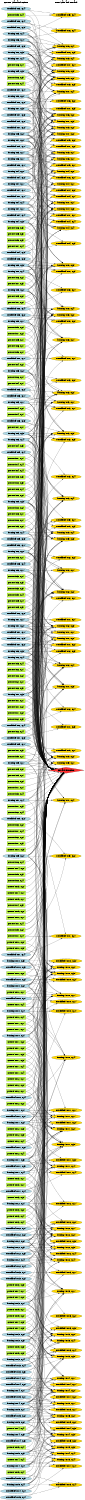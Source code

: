 digraph G {
	graph [bb="0,0,734.36,13073",
		fontname=Helvetica,
		fontsize=16,
		rankdir=LR,
		ranksep=2.00,
		ratio=auto,
		size="7.5,10"
	];
	node [fontsize=16,
		label="\N"
	];
	{
		graph [rank=same];
		"cut-out($x4, $y4)"	[color=black,
			fillcolor=olivedrab1,
			height=0.5,
			pos="137.18,9024.4",
			shape=box,
			style=filled,
			width=2.1944];
		"put-out($x1, $y1)"	[color=black,
			fillcolor=olivedrab1,
			height=0.5,
			pos="137.18,6961.4",
			shape=box,
			style=filled,
			width=2.2083];
		"burning($x11, $y1)"	[color=black,
			fillcolor=lightblue,
			height=0.51069,
			pos="137.18,3393.4",
			shape=ellipse,
			style=filled,
			width=3.4373];
		"burning($x5, $y1)"	[color=black,
			fillcolor=lightblue,
			height=0.51069,
			pos="137.18,11743",
			shape=ellipse,
			style=filled,
			width=3.2213];
		"cut-out($x15, $y1)"	[color=black,
			fillcolor=olivedrab1,
			height=0.5,
			pos="137.18,5232.4",
			shape=box,
			style=filled,
			width=2.3333];
		"out-of-fuel($x15, $y3)"	[color=black,
			fillcolor=lightblue,
			height=0.51069,
			pos="137.18,183.38",
			shape=ellipse,
			style=filled,
			width=3.8105];
		"burning($x10, $y4)"	[color=black,
			fillcolor=lightblue,
			height=0.51069,
			pos="137.18,4257.4",
			shape=ellipse,
			style=filled,
			width=3.4373];
		"put-out($x6, $y3)"	[color=black,
			fillcolor=olivedrab1,
			height=0.5,
			pos="137.18,11084",
			shape=box,
			style=filled,
			width=2.2083];
		"out-of-fuel($x8, $y2)"	[color=black,
			fillcolor=lightblue,
			height=0.51069,
			pos="137.18,10324",
			shape=ellipse,
			style=filled,
			width=3.5945];
		"out-of-fuel($x10, $y1)"	[color=black,
			fillcolor=lightblue,
			height=0.51069,
			pos="137.18,4365.4",
			shape=ellipse,
			style=filled,
			width=3.8105];
		"out-of-fuel($x2, $y3)"	[color=black,
			fillcolor=lightblue,
			height=0.51069,
			pos="137.18,7504.4",
			shape=ellipse,
			style=filled,
			width=3.5945];
		"cut-out($x14, $y4)"	[color=black,
			fillcolor=olivedrab1,
			height=0.5,
			pos="137.18,345.38",
			shape=box,
			style=filled,
			width=2.3333];
		"burning($x4, $y3)"	[color=black,
			fillcolor=lightblue,
			height=0.51069,
			pos="137.18,11138",
			shape=ellipse,
			style=filled,
			width=3.2213];
		"put-out($x14, $y2)"	[color=black,
			fillcolor=olivedrab1,
			height=0.5,
			pos="137.18,1761.4",
			shape=box,
			style=filled,
			width=2.3611];
		"cut-out($x5, $y2)"	[color=black,
			fillcolor=olivedrab1,
			height=0.5,
			pos="137.18,10215",
			shape=box,
			style=filled,
			width=2.1944];
		"put-out($x7, $y1)"	[color=black,
			fillcolor=olivedrab1,
			height=0.5,
			pos="137.18,9349.4",
			shape=box,
			style=filled,
			width=2.2083];
		"cut-out($x4, $y3)"	[color=black,
			fillcolor=olivedrab1,
			height=0.5,
			pos="137.18,5178.4",
			shape=box,
			style=filled,
			width=2.1944];
		"burning($x5, $y2)"	[color=black,
			fillcolor=lightblue,
			height=0.51069,
			pos="137.18,11908",
			shape=ellipse,
			style=filled,
			width=3.2213];
		"cut-out($x15, $y2)"	[color=black,
			fillcolor=olivedrab1,
			height=0.5,
			pos="137.18,5124.4",
			shape=box,
			style=filled,
			width=2.3333];
		"put-out($x6, $y2)"	[color=black,
			fillcolor=olivedrab1,
			height=0.5,
			pos="137.18,10649",
			shape=box,
			style=filled,
			width=2.2083];
		"out-of-fuel($x15, $y2)"	[color=black,
			fillcolor=lightblue,
			height=0.51069,
			pos="137.18,725.38",
			shape=ellipse,
			style=filled,
			width=3.8105];
		"out-of-fuel($x2, $y4)"	[color=black,
			fillcolor=lightblue,
			height=0.51069,
			pos="137.18,6745.4",
			shape=ellipse,
			style=filled,
			width=3.5945];
		"out-of-fuel($x8, $y1)"	[color=black,
			fillcolor=lightblue,
			height=0.51069,
			pos="137.18,9945.4",
			shape=ellipse,
			style=filled,
			width=3.5945];
		"cut-out($x14, $y3)"	[color=black,
			fillcolor=olivedrab1,
			height=0.5,
			pos="137.18,1545.4",
			shape=box,
			style=filled,
			width=2.3333];
		"burning($x4, $y4)"	[color=black,
			fillcolor=lightblue,
			height=0.51069,
			pos="137.18,11303",
			shape=ellipse,
			style=filled,
			width=3.2213];
		"put-out($x14, $y3)"	[color=black,
			fillcolor=olivedrab1,
			height=0.5,
			pos="137.18,1491.4",
			shape=box,
			style=filled,
			width=2.3611];
		"put-out($x13, $y4)"	[color=black,
			fillcolor=olivedrab1,
			height=0.5,
			pos="137.18,2471.4",
			shape=box,
			style=filled,
			width=2.3611];
		"cut-out($x5, $y1)"	[color=black,
			fillcolor=olivedrab1,
			height=0.5,
			pos="137.18,9999.4",
			shape=box,
			style=filled,
			width=2.1944];
		"burning($x10, $y2)"	[color=black,
			fillcolor=lightblue,
			height=0.51069,
			pos="137.18,4473.4",
			shape=ellipse,
			style=filled,
			width=3.4373];
		"put-out($x1, $y3)"	[color=black,
			fillcolor=olivedrab1,
			height=0.5,
			pos="137.18,6528.4",
			shape=box,
			style=filled,
			width=2.2083];
		"burning($x11, $y3)"	[color=black,
			fillcolor=lightblue,
			height=0.51069,
			pos="137.18,2959.4",
			shape=ellipse,
			style=filled,
			width=3.4373];
		"put-out($x5, $y4)"	[color=black,
			fillcolor=olivedrab1,
			height=0.5,
			pos="137.18,12347",
			shape=box,
			style=filled,
			width=2.2083];
		"put-out($x7, $y2)"	[color=black,
			fillcolor=olivedrab1,
			height=0.5,
			pos="137.18,10433",
			shape=box,
			style=filled,
			width=2.2083];
		"cut-out($x15, $y3)"	[color=black,
			fillcolor=olivedrab1,
			height=0.5,
			pos="137.18,1328.4",
			shape=box,
			style=filled,
			width=2.3333];
		"out-of-fuel($x15, $y1)"	[color=black,
			fillcolor=lightblue,
			height=0.51069,
			pos="137.18,890.38",
			shape=ellipse,
			style=filled,
			width=3.8105];
		"Current State and Actions"	[color=black,
			fillcolor=white,
			height=0.5,
			pos="137.18,13055",
			shape=plaintext,
			style=bold,
			width=3.2361];
		"cut-out($x10, $y1)"	[color=black,
			fillcolor=olivedrab1,
			height=0.5,
			pos="137.18,5070.4",
			shape=box,
			style=filled,
			width=2.3333];
		"burning($x15, $y4)"	[color=black,
			fillcolor=lightblue,
			height=0.51069,
			pos="137.18,128.38",
			shape=ellipse,
			style=filled,
			width=3.4373];
		"out-of-fuel($x1, $y4)"	[color=black,
			fillcolor=lightblue,
			height=0.51069,
			pos="137.18,4746.4",
			shape=ellipse,
			style=filled,
			width=3.5945];
		"burning($x5, $y3)"	[color=black,
			fillcolor=lightblue,
			height=0.51069,
			pos="137.18,12455",
			shape=ellipse,
			style=filled,
			width=3.2213];
		"out-of-fuel($x7, $y3)"	[color=black,
			fillcolor=lightblue,
			height=0.51069,
			pos="137.18,12073",
			shape=ellipse,
			style=filled,
			width=3.5945];
		"out-of-fuel($x9, $y1)"	[color=black,
			fillcolor=lightblue,
			height=0.51069,
			pos="137.18,6582.4",
			shape=ellipse,
			style=filled,
			width=3.5945];
		"out-of-fuel($x2, $y1)"	[color=black,
			fillcolor=lightblue,
			height=0.51069,
			pos="137.18,8320.4",
			shape=ellipse,
			style=filled,
			width=3.5945];
		"cut-out($x6, $y1)"	[color=black,
			fillcolor=olivedrab1,
			height=0.5,
			pos="137.18,9783.4",
			shape=box,
			style=filled,
			width=2.1944];
		"cut-out($x5, $y4)"	[color=black,
			fillcolor=olivedrab1,
			height=0.5,
			pos="137.18,12947",
			shape=box,
			style=filled,
			width=2.1944];
		"put-out($x14, $y4)"	[color=black,
			fillcolor=olivedrab1,
			height=0.5,
			pos="137.18,616.38",
			shape=box,
			style=filled,
			width=2.3611];
		"out-of-fuel($x3, $y2)"	[color=black,
			fillcolor=lightblue,
			height=0.51069,
			pos="137.18,9675.4",
			shape=ellipse,
			style=filled,
			width=3.5945];
		"out-of-fuel($x8, $y4)"	[color=black,
			fillcolor=lightblue,
			height=0.51069,
			pos="137.18,10379",
			shape=ellipse,
			style=filled,
			width=3.5945];
		"put-out($x1, $y2)"	[color=black,
			fillcolor=olivedrab1,
			height=0.5,
			pos="137.18,6907.4",
			shape=box,
			style=filled,
			width=2.2083];
		"put-out($x7, $y3)"	[color=black,
			fillcolor=olivedrab1,
			height=0.5,
			pos="137.18,10595",
			shape=box,
			style=filled,
			width=2.2083];
		"burning($x11, $y2)"	[color=black,
			fillcolor=lightblue,
			height=0.51069,
			pos="137.18,3283.4",
			shape=ellipse,
			style=filled,
			width=3.4373];
		"put-out($x2, $y1)"	[color=black,
			fillcolor=olivedrab1,
			height=0.5,
			pos="137.18,7231.4",
			shape=box,
			style=filled,
			width=2.2083];
		"out-of-fuel($x1, $y3)"	[color=black,
			fillcolor=lightblue,
			height=0.51069,
			pos="137.18,6637.4",
			shape=ellipse,
			style=filled,
			width=3.5945];
		"cut-out($x10, $y2)"	[color=black,
			fillcolor=olivedrab1,
			height=0.5,
			pos="137.18,4582.4",
			shape=box,
			style=filled,
			width=2.3333];
		"put-out($x6, $y4)"	[color=black,
			fillcolor=olivedrab1,
			height=0.5,
			pos="137.18,12509",
			shape=box,
			style=filled,
			width=2.2083];
		"burning($x5, $y4)"	[color=black,
			fillcolor=lightblue,
			height=0.51069,
			pos="137.18,12783",
			shape=ellipse,
			style=filled,
			width=3.2213];
		"cut-out($x15, $y4)"	[color=black,
			fillcolor=olivedrab1,
			height=0.5,
			pos="137.18,237.38",
			shape=box,
			style=filled,
			width=2.3333];
		"burning($x10, $y3)"	[color=black,
			fillcolor=lightblue,
			height=0.51069,
			pos="137.18,4691.4",
			shape=ellipse,
			style=filled,
			width=3.4373];
		"out-of-fuel($x2, $y2)"	[color=black,
			fillcolor=lightblue,
			height=0.51069,
			pos="137.18,7724.4",
			shape=ellipse,
			style=filled,
			width=3.5945];
		"out-of-fuel($x8, $y3)"	[color=black,
			fillcolor=lightblue,
			height=0.51069,
			pos="137.18,10813",
			shape=ellipse,
			style=filled,
			width=3.5945];
		"out-of-fuel($x7, $y4)"	[color=black,
			fillcolor=lightblue,
			height=0.51069,
			pos="137.18,12293",
			shape=ellipse,
			style=filled,
			width=3.5945];
		"out-of-fuel($x9, $y2)"	[color=black,
			fillcolor=lightblue,
			height=0.51069,
			pos="137.18,5934.4",
			shape=ellipse,
			style=filled,
			width=3.5945];
		"cut-out($x5, $y3)"	[color=black,
			fillcolor=olivedrab1,
			height=0.5,
			pos="137.18,10976",
			shape=box,
			style=filled,
			width=2.1944];
		"cut-out($x6, $y2)"	[color=black,
			fillcolor=olivedrab1,
			height=0.5,
			pos="137.18,6258.4",
			shape=box,
			style=filled,
			width=2.1944];
		"out-of-fuel($x3, $y1)"	[color=black,
			fillcolor=lightblue,
			height=0.51069,
			pos="137.18,9620.4",
			shape=ellipse,
			style=filled,
			width=3.5945];
		"burning($x12, $y1)"	[color=black,
			fillcolor=lightblue,
			height=0.51069,
			pos="137.18,2579.4",
			shape=ellipse,
			style=filled,
			width=3.4373];
		"put-out($x12, $y4)"	[color=black,
			fillcolor=olivedrab1,
			height=0.5,
			pos="137.18,3013.4",
			shape=box,
			style=filled,
			width=2.3611];
		"put-out($x7, $y4)"	[color=black,
			fillcolor=olivedrab1,
			height=0.5,
			pos="137.18,10922",
			shape=box,
			style=filled,
			width=2.2083];
		"cut-out($x3, $y3)"	[color=black,
			fillcolor=olivedrab1,
			height=0.5,
			pos="137.18,7940.4",
			shape=box,
			style=filled,
			width=2.1944];
		"out-of-fuel($x11, $y3)"	[color=black,
			fillcolor=lightblue,
			height=0.51069,
			pos="137.18,2904.4",
			shape=ellipse,
			style=filled,
			width=3.8105];
		"burning($x9, $y1)"	[color=black,
			fillcolor=lightblue,
			height=0.51069,
			pos="137.18,6420.4",
			shape=ellipse,
			style=filled,
			width=3.2213];
		"out-of-fuel($x1, $y2)"	[color=black,
			fillcolor=lightblue,
			height=0.51069,
			pos="137.18,7449.4",
			shape=ellipse,
			style=filled,
			width=3.5945];
		"put-out($x15, $y3)"	[color=black,
			fillcolor=olivedrab1,
			height=0.5,
			pos="137.18,1274.4",
			shape=box,
			style=filled,
			width=2.3611];
		"out-of-fuel($x9, $y3)"	[color=black,
			fillcolor=lightblue,
			height=0.51069,
			pos="137.18,8375.4",
			shape=ellipse,
			style=filled,
			width=3.5945];
		"burning($x8, $y4)"	[color=black,
			fillcolor=lightblue,
			height=0.51069,
			pos="137.18,10703",
			shape=ellipse,
			style=filled,
			width=3.2213];
		"cut-out($x1, $y1)"	[color=black,
			fillcolor=olivedrab1,
			height=0.5,
			pos="137.18,6204.4",
			shape=box,
			style=filled,
			width=2.1944];
		"put-out($x13, $y1)"	[color=black,
			fillcolor=olivedrab1,
			height=0.5,
			pos="137.18,2741.4",
			shape=box,
			style=filled,
			width=2.3611];
		"burning($x10, $y1)"	[color=black,
			fillcolor=lightblue,
			height=0.51069,
			pos="137.18,4041.4",
			shape=ellipse,
			style=filled,
			width=3.4373];
		"out-of-fuel($x11, $y2)"	[color=black,
			fillcolor=lightblue,
			height=0.51069,
			pos="137.18,3067.4",
			shape=ellipse,
			style=filled,
			width=3.8105];
		"cut-out($x3, $y4)"	[color=black,
			fillcolor=olivedrab1,
			height=0.5,
			pos="137.18,6150.4",
			shape=box,
			style=filled,
			width=2.1944];
		"put-out($x15, $y2)"	[color=black,
			fillcolor=olivedrab1,
			height=0.5,
			pos="137.18,1599.4",
			shape=box,
			style=filled,
			width=2.3611];
		"burning($x9, $y2)"	[color=black,
			fillcolor=lightblue,
			height=0.51069,
			pos="137.18,5610.4",
			shape=ellipse,
			style=filled,
			width=3.2213];
		"out-of-fuel($x1, $y1)"	[color=black,
			fillcolor=lightblue,
			height=0.51069,
			pos="137.18,7559.4",
			shape=ellipse,
			style=filled,
			width=3.5945];
		"out-of-fuel($x10, $y4)"	[color=black,
			fillcolor=lightblue,
			height=0.51069,
			pos="137.18,3501.4",
			shape=ellipse,
			style=filled,
			width=3.8105];
		"out-of-fuel($x9, $y4)"	[color=black,
			fillcolor=lightblue,
			height=0.51069,
			pos="137.18,9132.4",
			shape=ellipse,
			style=filled,
			width=3.5945];
		"burning($x8, $y3)"	[color=black,
			fillcolor=lightblue,
			height=0.51069,
			pos="137.18,10758",
			shape=ellipse,
			style=filled,
			width=3.2213];
		"out-of-fuel($x12, $y1)"	[color=black,
			fillcolor=lightblue,
			height=0.51069,
			pos="137.18,2363.4",
			shape=ellipse,
			style=filled,
			width=3.8105];
		"cut-out($x1, $y2)"	[color=black,
			fillcolor=olivedrab1,
			height=0.5,
			pos="137.18,6853.4",
			shape=box,
			style=filled,
			width=2.1944];
		"cut-out($x4, $y2)"	[color=black,
			fillcolor=olivedrab1,
			height=0.5,
			pos="137.18,9511.4",
			shape=box,
			style=filled,
			width=2.1944];
		"put-out($x12, $y2)"	[color=black,
			fillcolor=olivedrab1,
			height=0.5,
			pos="137.18,3447.4",
			shape=box,
			style=filled,
			width=2.3611];
		"cut-out($x3, $y1)"	[color=black,
			fillcolor=olivedrab1,
			height=0.5,
			pos="137.18,8048.4",
			shape=box,
			style=filled,
			width=2.1944];
		"put-out($x15, $y1)"	[color=black,
			fillcolor=olivedrab1,
			height=0.5,
			pos="137.18,1653.4",
			shape=box,
			style=filled,
			width=2.3611];
		"cut-out($x1, $y3)"	[color=black,
			fillcolor=olivedrab1,
			height=0.5,
			pos="137.18,6042.4",
			shape=box,
			style=filled,
			width=2.1944];
		"put-out($x9, $y4)"	[color=black,
			fillcolor=olivedrab1,
			height=0.5,
			pos="137.18,7832.4",
			shape=box,
			style=filled,
			width=2.2083];
		"burning($x9, $y3)"	[color=black,
			fillcolor=lightblue,
			height=0.51069,
			pos="137.18,8700.4",
			shape=ellipse,
			style=filled,
			width=3.2213];
		"out-of-fuel($x10, $y3)"	[color=black,
			fillcolor=lightblue,
			height=0.51069,
			pos="137.18,4636.4",
			shape=ellipse,
			style=filled,
			width=3.8105];
		"out-of-fuel($x11, $y1)"	[color=black,
			fillcolor=lightblue,
			height=0.51069,
			pos="137.18,3338.4",
			shape=ellipse,
			style=filled,
			width=3.8105];
		"cut-out($x2, $y4)"	[color=black,
			fillcolor=olivedrab1,
			height=0.5,
			pos="137.18,5988.4",
			shape=box,
			style=filled,
			width=2.1944];
		"put-out($x13, $y3)"	[color=black,
			fillcolor=olivedrab1,
			height=0.5,
			pos="137.18,1869.4",
			shape=box,
			style=filled,
			width=2.3611];
		"cut-out($x4, $y1)"	[color=black,
			fillcolor=olivedrab1,
			height=0.5,
			pos="137.18,9457.4",
			shape=box,
			style=filled,
			width=2.1944];
		"put-out($x12, $y3)"	[color=black,
			fillcolor=olivedrab1,
			height=0.5,
			pos="137.18,3175.4",
			shape=box,
			style=filled,
			width=2.3611];
		"put-out($x14, $y1)"	[color=black,
			fillcolor=olivedrab1,
			height=0.5,
			pos="137.18,1815.4",
			shape=box,
			style=filled,
			width=2.3611];
		"cut-out($x3, $y2)"	[color=black,
			fillcolor=olivedrab1,
			height=0.5,
			pos="137.18,5880.4",
			shape=box,
			style=filled,
			width=2.1944];
		"put-out($x11, $y4)"	[color=black,
			fillcolor=olivedrab1,
			height=0.5,
			pos="137.18,3771.4",
			shape=box,
			style=filled,
			width=2.3611];
		"cut-out($x1, $y4)"	[color=black,
			fillcolor=olivedrab1,
			height=0.5,
			pos="137.18,4908.4",
			shape=box,
			style=filled,
			width=2.1944];
		"out-of-fuel($x10, $y2)"	[color=black,
			fillcolor=lightblue,
			height=0.51069,
			pos="137.18,4528.4",
			shape=ellipse,
			style=filled,
			width=3.8105];
		"burning($x9, $y4)"	[color=black,
			fillcolor=lightblue,
			height=0.51069,
			pos="137.18,8430.4",
			shape=ellipse,
			style=filled,
			width=3.2213];
		"cut-out($x2, $y3)"	[color=black,
			fillcolor=olivedrab1,
			height=0.5,
			pos="137.18,6799.4",
			shape=box,
			style=filled,
			width=2.1944];
		"put-out($x13, $y2)"	[color=black,
			fillcolor=olivedrab1,
			height=0.5,
			pos="137.18,2525.4",
			shape=box,
			style=filled,
			width=2.3611];
		"out-of-fuel($x13, $y1)"	[color=black,
			fillcolor=lightblue,
			height=0.51069,
			pos="137.18,1978.4",
			shape=ellipse,
			style=filled,
			width=3.8105];
		"out-of-fuel($x12, $y4)"	[color=black,
			fillcolor=lightblue,
			height=0.51069,
			pos="137.18,2033.4",
			shape=ellipse,
			style=filled,
			width=3.8105];
		"out-of-fuel($x5, $y3)"	[color=black,
			fillcolor=lightblue,
			height=0.51069,
			pos="137.18,12673",
			shape=ellipse,
			style=filled,
			width=3.5945];
		"cut-out($x11, $y4)"	[color=black,
			fillcolor=olivedrab1,
			height=0.5,
			pos="137.18,3717.4",
			shape=box,
			style=filled,
			width=2.3333];
		"burning($x14, $y1)"	[color=black,
			fillcolor=lightblue,
			height=0.51069,
			pos="137.18,945.38",
			shape=ellipse,
			style=filled,
			width=3.4373];
		"burning($x1, $y4)"	[color=black,
			fillcolor=lightblue,
			height=0.51069,
			pos="137.18,6096.4",
			shape=ellipse,
			style=filled,
			width=3.2213];
		"put-out($x11, $y3)"	[color=black,
			fillcolor=olivedrab1,
			height=0.5,
			pos="137.18,3879.4",
			shape=box,
			style=filled,
			width=2.3611];
		"cut-out($x7, $y4)"	[color=black,
			fillcolor=olivedrab1,
			height=0.5,
			pos="137.18,5826.4",
			shape=box,
			style=filled,
			width=2.1944];
		"burning($x13, $y3)"	[color=black,
			fillcolor=lightblue,
			height=0.51069,
			pos="137.18,1382.4",
			shape=ellipse,
			style=filled,
			width=3.4373];
		"put-out($x9, $y2)"	[color=black,
			fillcolor=olivedrab1,
			height=0.5,
			pos="137.18,6366.4",
			shape=box,
			style=filled,
			width=2.2083];
		"cut-out($x2, $y2)"	[color=black,
			fillcolor=olivedrab1,
			height=0.5,
			pos="137.18,5772.4",
			shape=box,
			style=filled,
			width=2.1944];
		"put-out($x3, $y3)"	[color=black,
			fillcolor=olivedrab1,
			height=0.5,
			pos="137.18,7994.4",
			shape=box,
			style=filled,
			width=2.2083];
		"burning($x2, $y1)"	[color=black,
			fillcolor=lightblue,
			height=0.51069,
			pos="137.18,8102.4",
			shape=ellipse,
			style=filled,
			width=3.2213];
		"cut-out($x12, $y2)"	[color=black,
			fillcolor=olivedrab1,
			height=0.5,
			pos="137.18,3609.4",
			shape=box,
			style=filled,
			width=2.3333];
		"burning($x7, $y3)"	[color=black,
			fillcolor=lightblue,
			height=0.51069,
			pos="137.18,12128",
			shape=ellipse,
			style=filled,
			width=3.2213];
		"out-of-fuel($x5, $y4)"	[color=black,
			fillcolor=lightblue,
			height=0.51069,
			pos="137.18,13001",
			shape=ellipse,
			style=filled,
			width=3.5945];
		"cut-out($x11, $y3)"	[color=black,
			fillcolor=olivedrab1,
			height=0.5,
			pos="137.18,3825.4",
			shape=box,
			style=filled,
			width=2.3333];
		"put-out($x12, $y1)"	[color=black,
			fillcolor=olivedrab1,
			height=0.5,
			pos="137.18,3555.4",
			shape=box,
			style=filled,
			width=2.3611];
		"put-out($x11, $y2)"	[color=black,
			fillcolor=olivedrab1,
			height=0.5,
			pos="137.18,3933.4",
			shape=box,
			style=filled,
			width=2.3611];
		"burning($x1, $y3)"	[color=black,
			fillcolor=lightblue,
			height=0.51069,
			pos="137.18,7015.4",
			shape=ellipse,
			style=filled,
			width=3.2213];
		"cut-out($x8, $y2)"	[color=black,
			fillcolor=olivedrab1,
			height=0.5,
			pos="137.18,8646.4",
			shape=box,
			style=filled,
			width=2.1944];
		"burning($x13, $y2)"	[color=black,
			fillcolor=lightblue,
			height=0.51069,
			pos="137.18,1437.4",
			shape=ellipse,
			style=filled,
			width=3.4373];
		"cut-out($x7, $y3)"	[color=black,
			fillcolor=olivedrab1,
			height=0.5,
			pos="137.18,5718.4",
			shape=box,
			style=filled,
			width=2.1944];
		"cut-out($x8, $y1)"	[color=black,
			fillcolor=olivedrab1,
			height=0.5,
			pos="137.18,8538.4",
			shape=box,
			style=filled,
			width=2.1944];
		"put-out($x4, $y1)"	[color=black,
			fillcolor=olivedrab1,
			height=0.5,
			pos="137.18,9729.4",
			shape=box,
			style=filled,
			width=2.2083];
		"put-out($x3, $y2)"	[color=black,
			fillcolor=olivedrab1,
			height=0.5,
			pos="137.18,8484.4",
			shape=box,
			style=filled,
			width=2.2083];
		"put-out($x10, $y4)"	[color=black,
			fillcolor=olivedrab1,
			height=0.5,
			pos="137.18,4203.4",
			shape=box,
			style=filled,
			width=2.3611];
		"put-out($x9, $y3)"	[color=black,
			fillcolor=olivedrab1,
			height=0.5,
			pos="137.18,7778.4",
			shape=box,
			style=filled,
			width=2.2083];
		"cut-out($x2, $y1)"	[color=black,
			fillcolor=olivedrab1,
			height=0.5,
			pos="137.18,7123.4",
			shape=box,
			style=filled,
			width=2.1944];
		"put-out($x8, $y4)"	[color=black,
			fillcolor=olivedrab1,
			height=0.5,
			pos="137.18,8808.4",
			shape=box,
			style=filled,
			width=2.2083];
		"cut-out($x12, $y1)"	[color=black,
			fillcolor=olivedrab1,
			height=0.5,
			pos="137.18,3663.4",
			shape=box,
			style=filled,
			width=2.3333];
		"burning($x2, $y2)"	[color=black,
			fillcolor=lightblue,
			height=0.51069,
			pos="137.18,8265.4",
			shape=ellipse,
			style=filled,
			width=3.2213];
		"burning($x7, $y4)"	[color=black,
			fillcolor=lightblue,
			height=0.51069,
			pos="137.18,12563",
			shape=ellipse,
			style=filled,
			width=3.2213];
		"burning($x6, $y4)"	[color=black,
			fillcolor=lightblue,
			height=0.51069,
			pos="137.18,12728",
			shape=ellipse,
			style=filled,
			width=3.2213];
		"cut-out($x11, $y2)"	[color=black,
			fillcolor=olivedrab1,
			height=0.5,
			pos="137.18,3987.4",
			shape=box,
			style=filled,
			width=2.3333];
		"out-of-fuel($x13, $y3)"	[color=black,
			fillcolor=lightblue,
			height=0.51069,
			pos="137.18,1110.4",
			shape=ellipse,
			style=filled,
			width=3.8105];
		"burning($x1, $y2)"	[color=black,
			fillcolor=lightblue,
			height=0.51069,
			pos="137.18,7614.4",
			shape=ellipse,
			style=filled,
			width=3.2213];
		"put-out($x11, $y1)"	[color=black,
			fillcolor=olivedrab1,
			height=0.5,
			pos="137.18,4095.4",
			shape=box,
			style=filled,
			width=2.3611];
		"cut-out($x7, $y2)"	[color=black,
			fillcolor=olivedrab1,
			height=0.5,
			pos="137.18,10161",
			shape=box,
			style=filled,
			width=2.1944];
		"put-out($x10, $y3)"	[color=black,
			fillcolor=olivedrab1,
			height=0.5,
			pos="137.18,4800.4",
			shape=box,
			style=filled,
			width=2.3611];
		"burning($x13, $y1)"	[color=black,
			fillcolor=lightblue,
			height=0.51069,
			pos="137.18,1707.4",
			shape=ellipse,
			style=filled,
			width=3.4373];
		"put-out($x8, $y3)"	[color=black,
			fillcolor=olivedrab1,
			height=0.5,
			pos="137.18,8916.4",
			shape=box,
			style=filled,
			width=2.2083];
		"burning($x8, $y2)"	[color=black,
			fillcolor=lightblue,
			height=0.51069,
			pos="137.18,10541",
			shape=ellipse,
			style=filled,
			width=3.2213];
		"put-out($x3, $y1)"	[color=black,
			fillcolor=olivedrab1,
			height=0.5,
			pos="137.18,8211.4",
			shape=box,
			style=filled,
			width=2.2083];
		"out-of-fuel($x12, $y2)"	[color=black,
			fillcolor=lightblue,
			height=0.51069,
			pos="137.18,2308.4",
			shape=ellipse,
			style=filled,
			width=3.8105];
		"burning($x7, $y1)"	[color=black,
			fillcolor=lightblue,
			height=0.51069,
			pos="137.18,11248",
			shape=ellipse,
			style=filled,
			width=3.2213];
		"cut-out($x11, $y1)"	[color=black,
			fillcolor=olivedrab1,
			height=0.5,
			pos="137.18,4149.4",
			shape=box,
			style=filled,
			width=2.3333];
		"burning($x1, $y1)"	[color=black,
			fillcolor=lightblue,
			height=0.51069,
			pos="137.18,7669.4",
			shape=ellipse,
			style=filled,
			width=3.2213];
		"out-of-fuel($x12, $y3)"	[color=black,
			fillcolor=lightblue,
			height=0.51069,
			pos="137.18,2143.4",
			shape=ellipse,
			style=filled,
			width=3.8105];
		"out-of-fuel($x13, $y2)"	[color=black,
			fillcolor=lightblue,
			height=0.51069,
			pos="137.18,1923.4",
			shape=ellipse,
			style=filled,
			width=3.8105];
		"burning($x6, $y3)"	[color=black,
			fillcolor=lightblue,
			height=0.51069,
			pos="137.18,12618",
			shape=ellipse,
			style=filled,
			width=3.2213];
		"burning($x8, $y1)"	[color=black,
			fillcolor=lightblue,
			height=0.51069,
			pos="137.18,10269",
			shape=ellipse,
			style=filled,
			width=3.2213];
		"out-of-fuel($x11, $y4)"	[color=black,
			fillcolor=lightblue,
			height=0.51069,
			pos="137.18,2687.4",
			shape=ellipse,
			style=filled,
			width=3.8105];
		"out-of-fuel($x14, $y1)"	[color=black,
			fillcolor=lightblue,
			height=0.51069,
			pos="137.18,1055.4",
			shape=ellipse,
			style=filled,
			width=3.8105];
		"put-out($x15, $y4)"	[color=black,
			fillcolor=olivedrab1,
			height=0.5,
			pos="137.18,453.38",
			shape=box,
			style=filled,
			width=2.3611];
		"cut-out($x7, $y1)"	[color=black,
			fillcolor=olivedrab1,
			height=0.5,
			pos="137.18,9078.4",
			shape=box,
			style=filled,
			width=2.1944];
		"put-out($x10, $y2)"	[color=black,
			fillcolor=olivedrab1,
			height=0.5,
			pos="137.18,4854.4",
			shape=box,
			style=filled,
			width=2.3611];
		"put-out($x9, $y1)"	[color=black,
			fillcolor=olivedrab1,
			height=0.5,
			pos="137.18,6312.4",
			shape=box,
			style=filled,
			width=2.2083];
		"put-out($x8, $y2)"	[color=black,
			fillcolor=olivedrab1,
			height=0.5,
			pos="137.18,8754.4",
			shape=box,
			style=filled,
			width=2.2083];
		"burning($x7, $y2)"	[color=black,
			fillcolor=lightblue,
			height=0.51069,
			pos="137.18,11853",
			shape=ellipse,
			style=filled,
			width=3.2213];
		"cut-out($x10, $y3)"	[color=black,
			fillcolor=olivedrab1,
			height=0.5,
			pos="137.18,5664.4",
			shape=box,
			style=filled,
			width=2.3333];
		"out-of-fuel($x4, $y2)"	[color=black,
			fillcolor=lightblue,
			height=0.51069,
			pos="137.18,11523",
			shape=ellipse,
			style=filled,
			width=3.5945];
		"burning($x6, $y2)"	[color=black,
			fillcolor=lightblue,
			height=0.51069,
			pos="137.18,12238",
			shape=ellipse,
			style=filled,
			width=3.2213];
		"put-out($x5, $y2)"	[color=black,
			fillcolor=olivedrab1,
			height=0.5,
			pos="137.18,10487",
			shape=box,
			style=filled,
			width=2.2083];
		"out-of-fuel($x6, $y4)"	[color=black,
			fillcolor=lightblue,
			height=0.51069,
			pos="137.18,12893",
			shape=ellipse,
			style=filled,
			width=3.5945];
		"burning($x15, $y2)"	[color=black,
			fillcolor=lightblue,
			height=0.51069,
			pos="137.18,670.38",
			shape=ellipse,
			style=filled,
			width=3.4373];
		"out-of-fuel($x14, $y2)"	[color=black,
			fillcolor=lightblue,
			height=0.51069,
			pos="137.18,1000.4",
			shape=ellipse,
			style=filled,
			width=3.8105];
		"put-out($x2, $y2)"	[color=black,
			fillcolor=olivedrab1,
			height=0.5,
			pos="137.18,7177.4",
			shape=box,
			style=filled,
			width=2.2083];
		"put-out($x10, $y1)"	[color=black,
			fillcolor=olivedrab1,
			height=0.5,
			pos="137.18,4419.4",
			shape=box,
			style=filled,
			width=2.3611];
		"cut-out($x13, $y3)"	[color=black,
			fillcolor=olivedrab1,
			height=0.5,
			pos="137.18,2633.4",
			shape=box,
			style=filled,
			width=2.3333];
		"burning($x3, $y2)"	[color=black,
			fillcolor=lightblue,
			height=0.51069,
			pos="137.18,9837.4",
			shape=ellipse,
			style=filled,
			width=3.2213];
		"cut-out($x9, $y1)"	[color=black,
			fillcolor=olivedrab1,
			height=0.5,
			pos="137.18,6474.4",
			shape=box,
			style=filled,
			width=2.1944];
		"out-of-fuel($x3, $y4)"	[color=black,
			fillcolor=lightblue,
			height=0.51069,
			pos="137.18,8157.4",
			shape=ellipse,
			style=filled,
			width=3.5945];
		"cut-out($x6, $y3)"	[color=black,
			fillcolor=olivedrab1,
			height=0.5,
			pos="137.18,12401",
			shape=box,
			style=filled,
			width=2.1944];
		"out-of-fuel($x7, $y1)"	[color=black,
			fillcolor=lightblue,
			height=0.51069,
			pos="137.18,11358",
			shape=ellipse,
			style=filled,
			width=3.5945];
		"put-out($x4, $y4)"	[color=black,
			fillcolor=olivedrab1,
			height=0.5,
			pos="137.18,8970.4",
			shape=box,
			style=filled,
			width=2.2083];
		"put-out($x8, $y1)"	[color=black,
			fillcolor=olivedrab1,
			height=0.5,
			pos="137.18,8592.4",
			shape=box,
			style=filled,
			width=2.2083];
		"burning($x12, $y2)"	[color=black,
			fillcolor=lightblue,
			height=0.51069,
			pos="137.18,2253.4",
			shape=ellipse,
			style=filled,
			width=3.4373];
		"cut-out($x10, $y4)"	[color=black,
			fillcolor=olivedrab1,
			height=0.5,
			pos="137.18,4311.4",
			shape=box,
			style=filled,
			width=2.3333];
		"put-out($x1, $y4)"	[color=black,
			fillcolor=olivedrab1,
			height=0.5,
			pos="137.18,5016.4",
			shape=box,
			style=filled,
			width=2.2083];
		"burning($x6, $y1)"	[color=black,
			fillcolor=lightblue,
			height=0.51069,
			pos="137.18,11688",
			shape=ellipse,
			style=filled,
			width=3.2213];
		"out-of-fuel($x4, $y1)"	[color=black,
			fillcolor=lightblue,
			height=0.51069,
			pos="137.18,11413",
			shape=ellipse,
			style=filled,
			width=3.5945];
		"put-out($x2, $y3)"	[color=black,
			fillcolor=olivedrab1,
			height=0.5,
			pos="137.18,7069.4",
			shape=box,
			style=filled,
			width=2.2083];
		"put-out($x5, $y3)"	[color=black,
			fillcolor=olivedrab1,
			height=0.5,
			pos="137.18,11030",
			shape=box,
			style=filled,
			width=2.2083];
		"burning($x11, $y4)"	[color=black,
			fillcolor=lightblue,
			height=0.51069,
			pos="137.18,2849.4",
			shape=ellipse,
			style=filled,
			width=3.4373];
		"out-of-fuel($x14, $y3)"	[color=black,
			fillcolor=lightblue,
			height=0.51069,
			pos="137.18,507.38",
			shape=ellipse,
			style=filled,
			width=3.8105];
		"out-of-fuel($x6, $y3)"	[color=black,
			fillcolor=lightblue,
			height=0.51069,
			pos="137.18,12838",
			shape=ellipse,
			style=filled,
			width=3.5945];
		"burning($x14, $y4)"	[color=black,
			fillcolor=lightblue,
			height=0.51069,
			pos="137.18,291.38",
			shape=ellipse,
			style=filled,
			width=3.4373];
		"burning($x15, $y3)"	[color=black,
			fillcolor=lightblue,
			height=0.51069,
			pos="137.18,399.38",
			shape=ellipse,
			style=filled,
			width=3.4373];
		"cut-out($x13, $y4)"	[color=black,
			fillcolor=olivedrab1,
			height=0.5,
			pos="137.18,2417.4",
			shape=box,
			style=filled,
			width=2.3333];
		"burning($x3, $y1)"	[color=black,
			fillcolor=lightblue,
			height=0.51069,
			pos="137.18,9565.4",
			shape=ellipse,
			style=filled,
			width=3.2213];
		"out-of-fuel($x3, $y3)"	[color=black,
			fillcolor=lightblue,
			height=0.51069,
			pos="137.18,9403.4",
			shape=ellipse,
			style=filled,
			width=3.5945];
		"out-of-fuel($x7, $y2)"	[color=black,
			fillcolor=lightblue,
			height=0.51069,
			pos="137.18,11963",
			shape=ellipse,
			style=filled,
			width=3.5945];
		"cut-out($x6, $y4)"	[color=black,
			fillcolor=olivedrab1,
			height=0.5,
			pos="137.18,5556.4",
			shape=box,
			style=filled,
			width=2.1944];
		"burning($x12, $y3)"	[color=black,
			fillcolor=lightblue,
			height=0.51069,
			pos="137.18,2198.4",
			shape=ellipse,
			style=filled,
			width=3.4373];
		"out-of-fuel($x13, $y4)"	[color=black,
			fillcolor=lightblue,
			height=0.51069,
			pos="137.18,1165.4",
			shape=ellipse,
			style=filled,
			width=3.8105];
		"out-of-fuel($x5, $y1)"	[color=black,
			fillcolor=lightblue,
			height=0.51069,
			pos="137.18,11798",
			shape=ellipse,
			style=filled,
			width=3.5945];
		"out-of-fuel($x4, $y4)"	[color=black,
			fillcolor=lightblue,
			height=0.51069,
			pos="137.18,11193",
			shape=ellipse,
			style=filled,
			width=3.5945];
		"cut-out($x9, $y4)"	[color=black,
			fillcolor=olivedrab1,
			height=0.5,
			pos="137.18,7886.4",
			shape=box,
			style=filled,
			width=2.1944];
		"out-of-fuel($x14, $y4)"	[color=black,
			fillcolor=lightblue,
			height=0.51069,
			pos="137.18,73.385",
			shape=ellipse,
			style=filled,
			width=3.8105];
		"put-out($x2, $y4)"	[color=black,
			fillcolor=olivedrab1,
			height=0.5,
			pos="137.18,6691.4",
			shape=box,
			style=filled,
			width=2.2083];
		"burning($x14, $y3)"	[color=black,
			fillcolor=lightblue,
			height=0.51069,
			pos="137.18,562.38",
			shape=ellipse,
			style=filled,
			width=3.4373];
		"out-of-fuel($x6, $y2)"	[color=black,
			fillcolor=lightblue,
			height=0.51069,
			pos="137.18,12183",
			shape=ellipse,
			style=filled,
			width=3.5945];
		"cut-out($x8, $y3)"	[color=black,
			fillcolor=olivedrab1,
			height=0.5,
			pos="137.18,8862.4",
			shape=box,
			style=filled,
			width=2.1944];
		"put-out($x6, $y1)"	[color=black,
			fillcolor=olivedrab1,
			height=0.5,
			pos="137.18,10053",
			shape=box,
			style=filled,
			width=2.2083];
		"burning($x3, $y4)"	[color=black,
			fillcolor=lightblue,
			height=0.51069,
			pos="137.18,9240.4",
			shape=ellipse,
			style=filled,
			width=3.2213];
		"put-out($x4, $y2)"	[color=black,
			fillcolor=olivedrab1,
			height=0.5,
			pos="137.18,9891.4",
			shape=box,
			style=filled,
			width=2.2083];
		"cut-out($x14, $y2)"	[color=black,
			fillcolor=olivedrab1,
			height=0.5,
			pos="137.18,5502.4",
			shape=box,
			style=filled,
			width=2.3333];
		"burning($x4, $y1)"	[color=black,
			fillcolor=lightblue,
			height=0.51069,
			pos="137.18,11468",
			shape=ellipse,
			style=filled,
			width=3.2213];
		"cut-out($x13, $y1)"	[color=black,
			fillcolor=olivedrab1,
			height=0.5,
			pos="137.18,2795.4",
			shape=box,
			style=filled,
			width=2.3333];
		"cut-out($x12, $y4)"	[color=black,
			fillcolor=olivedrab1,
			height=0.5,
			pos="137.18,3121.4",
			shape=box,
			style=filled,
			width=2.3333];
		"burning($x2, $y3)"	[color=black,
			fillcolor=lightblue,
			height=0.51069,
			pos="137.18,7394.4",
			shape=ellipse,
			style=filled,
			width=3.2213];
		"burning($x12, $y4)"	[color=black,
			fillcolor=lightblue,
			height=0.51069,
			pos="137.18,2088.4",
			shape=ellipse,
			style=filled,
			width=3.4373];
		"out-of-fuel($x5, $y2)"	[color=black,
			fillcolor=lightblue,
			height=0.51069,
			pos="137.18,12018",
			shape=ellipse,
			style=filled,
			width=3.5945];
		"out-of-fuel($x4, $y3)"	[color=black,
			fillcolor=lightblue,
			height=0.51069,
			pos="137.18,10868",
			shape=ellipse,
			style=filled,
			width=3.5945];
		"out-of-fuel($x6, $y1)"	[color=black,
			fillcolor=lightblue,
			height=0.51069,
			pos="137.18,11633",
			shape=ellipse,
			style=filled,
			width=3.5945];
		"cut-out($x9, $y3)"	[color=black,
			fillcolor=olivedrab1,
			height=0.5,
			pos="137.18,5448.4",
			shape=box,
			style=filled,
			width=2.1944];
		"burning($x15, $y1)"	[color=black,
			fillcolor=lightblue,
			height=0.51069,
			pos="137.18,780.38",
			shape=ellipse,
			style=filled,
			width=3.4373];
		"put-out($x5, $y1)"	[color=black,
			fillcolor=olivedrab1,
			height=0.5,
			pos="137.18,10107",
			shape=box,
			style=filled,
			width=2.2083];
		"burning($x14, $y2)"	[color=black,
			fillcolor=lightblue,
			height=0.51069,
			pos="137.18,835.38",
			shape=ellipse,
			style=filled,
			width=3.4373];
		"cut-out($x8, $y4)"	[color=black,
			fillcolor=olivedrab1,
			height=0.5,
			pos="137.18,5394.4",
			shape=box,
			style=filled,
			width=2.1944];
		"out-of-fuel($x15, $y4)"	[color=black,
			fillcolor=lightblue,
			height=0.51069,
			pos="137.18,18.385",
			shape=ellipse,
			style=filled,
			width=3.8105];
		"burning($x3, $y3)"	[color=black,
			fillcolor=lightblue,
			height=0.51069,
			pos="137.18,9295.4",
			shape=ellipse,
			style=filled,
			width=3.2213];
		"burning($x13, $y4)"	[color=black,
			fillcolor=lightblue,
			height=0.51069,
			pos="137.18,1220.4",
			shape=ellipse,
			style=filled,
			width=3.4373];
		"cut-out($x13, $y2)"	[color=black,
			fillcolor=olivedrab1,
			height=0.5,
			pos="137.18,5340.4",
			shape=box,
			style=filled,
			width=2.3333];
		"cut-out($x14, $y1)"	[color=black,
			fillcolor=olivedrab1,
			height=0.5,
			pos="137.18,5286.4",
			shape=box,
			style=filled,
			width=2.3333];
		"burning($x2, $y4)"	[color=black,
			fillcolor=lightblue,
			height=0.51069,
			pos="137.18,7339.4",
			shape=ellipse,
			style=filled,
			width=3.2213];
		"burning($x4, $y2)"	[color=black,
			fillcolor=lightblue,
			height=0.51069,
			pos="137.18,11578",
			shape=ellipse,
			style=filled,
			width=3.2213];
		"put-out($x3, $y4)"	[color=black,
			fillcolor=olivedrab1,
			height=0.5,
			pos="137.18,7285.4",
			shape=box,
			style=filled,
			width=2.2083];
		"cut-out($x12, $y3)"	[color=black,
			fillcolor=olivedrab1,
			height=0.5,
			pos="137.18,3229.4",
			shape=box,
			style=filled,
			width=2.3333];
		"cut-out($x9, $y2)"	[color=black,
			fillcolor=olivedrab1,
			height=0.5,
			pos="137.18,4962.4",
			shape=box,
			style=filled,
			width=2.1944];
		"put-out($x4, $y3)"	[color=black,
			fillcolor=olivedrab1,
			height=0.5,
			pos="137.18,9186.4",
			shape=box,
			style=filled,
			width=2.2083];
	}
	{
		graph [rank=same];
		"burning'($x6, $y3)"	[color=black,
			fillcolor=gold1,
			height=0.51069,
			pos="576.36,12453",
			shape=ellipse,
			style=filled,
			width=3.3195];
		"burning'($x1, $y1)"	[color=black,
			fillcolor=gold1,
			height=0.51069,
			pos="576.36,7559.4",
			shape=ellipse,
			style=filled,
			width=3.3195];
		"out-of-fuel'($x5, $y3)"	[color=black,
			fillcolor=gold1,
			height=0.51069,
			pos="576.36,12337",
			shape=ellipse,
			style=filled,
			width=3.6927];
		"out-of-fuel'($x6, $y1)"	[color=black,
			fillcolor=gold1,
			height=0.51069,
			pos="576.36,11523",
			shape=ellipse,
			style=filled,
			width=3.6927];
		"burning'($x15, $y2)"	[color=black,
			fillcolor=gold1,
			height=0.51069,
			pos="576.36,727.38",
			shape=ellipse,
			style=filled,
			width=3.5159];
		"Next State and Reward"	[color=black,
			fillcolor=white,
			height=0.5,
			pos="576.36,13055",
			shape=plaintext,
			style=bold,
			width=2.9167];
		"out-of-fuel'($x11, $y1)"	[color=black,
			fillcolor=gold1,
			height=0.51069,
			pos="576.36,3393.4",
			shape=ellipse,
			style=filled,
			width=3.8891];
		"burning'($x6, $y2)"	[color=black,
			fillcolor=gold1,
			height=0.51069,
			pos="576.36,12073",
			shape=ellipse,
			style=filled,
			width=3.3195];
		"burning'($x7, $y1)"	[color=black,
			fillcolor=gold1,
			height=0.51069,
			pos="576.36,11303",
			shape=ellipse,
			style=filled,
			width=3.3195];
		"out-of-fuel'($x5, $y2)"	[color=black,
			fillcolor=gold1,
			height=0.51069,
			pos="576.36,11853",
			shape=ellipse,
			style=filled,
			width=3.6927];
		"burning'($x10, $y1)"	[color=black,
			fillcolor=gold1,
			height=0.51069,
			pos="576.36,4406.4",
			shape=ellipse,
			style=filled,
			width=3.5159];
		"burning'($x15, $y3)"	[color=black,
			fillcolor=gold1,
			height=0.51069,
			pos="576.36,452.38",
			shape=ellipse,
			style=filled,
			width=3.5159];
		"burning'($x14, $y4)"	[color=black,
			fillcolor=gold1,
			height=0.51069,
			pos="576.36,397.38",
			shape=ellipse,
			style=filled,
			width=3.5159];
		"burning'($x6, $y1)"	[color=black,
			fillcolor=gold1,
			height=0.51069,
			pos="576.36,11688",
			shape=ellipse,
			style=filled,
			width=3.3195];
		"out-of-fuel'($x4, $y4)"	[color=black,
			fillcolor=gold1,
			height=0.51069,
			pos="576.36,11138",
			shape=ellipse,
			style=filled,
			width=3.6927];
		"out-of-fuel'($x15, $y4)"	[color=black,
			fillcolor=gold1,
			height=0.51069,
			pos="576.36,128.38",
			shape=ellipse,
			style=filled,
			width=3.8891];
		"out-of-fuel'($x10, $y2)"	[color=black,
			fillcolor=gold1,
			height=0.51069,
			pos="576.36,4526.4",
			shape=ellipse,
			style=filled,
			width=3.8891];
		"out-of-fuel'($x1, $y1)"	[color=black,
			fillcolor=gold1,
			height=0.51069,
			pos="576.36,7669.4",
			shape=ellipse,
			style=filled,
			width=3.6927];
		"out-of-fuel'($x11, $y3)"	[color=black,
			fillcolor=gold1,
			height=0.51069,
			pos="576.36,2959.4",
			shape=ellipse,
			style=filled,
			width=3.8891];
		"out-of-fuel'($x6, $y3)"	[color=black,
			fillcolor=gold1,
			height=0.51069,
			pos="576.36,12618",
			shape=ellipse,
			style=filled,
			width=3.6927];
		"burning'($x15, $y4)"	[color=black,
			fillcolor=gold1,
			height=0.51069,
			pos="576.36,342.38",
			shape=ellipse,
			style=filled,
			width=3.5159];
		"burning'($x10, $y2)"	[color=black,
			fillcolor=gold1,
			height=0.51069,
			pos="576.36,4636.4",
			shape=ellipse,
			style=filled,
			width=3.5159];
		"burning'($x11, $y1)"	[color=black,
			fillcolor=gold1,
			height=0.51069,
			pos="576.36,3338.4",
			shape=ellipse,
			style=filled,
			width=3.5159];
		"out-of-fuel'($x10, $y3)"	[color=black,
			fillcolor=gold1,
			height=0.51069,
			pos="576.36,4691.4",
			shape=ellipse,
			style=filled,
			width=3.8891];
		"out-of-fuel'($x5, $y4)"	[color=black,
			fillcolor=gold1,
			height=0.51069,
			pos="576.36,12947",
			shape=ellipse,
			style=filled,
			width=3.6927];
		"out-of-fuel'($x6, $y2)"	[color=black,
			fillcolor=gold1,
			height=0.51069,
			pos="576.36,12208",
			shape=ellipse,
			style=filled,
			width=3.6927];
		"out-of-fuel'($x10, $y4)"	[color=black,
			fillcolor=gold1,
			height=0.51069,
			pos="576.36,4257.4",
			shape=ellipse,
			style=filled,
			width=3.8891];
		"out-of-fuel'($x11, $y2)"	[color=black,
			fillcolor=gold1,
			height=0.51069,
			pos="576.36,3283.4",
			shape=ellipse,
			style=filled,
			width=3.8891];
		"burning'($x10, $y3)"	[color=black,
			fillcolor=gold1,
			height=0.51069,
			pos="576.36,4581.4",
			shape=ellipse,
			style=filled,
			width=3.5159];
		"out-of-fuel'($x7, $y1)"	[color=black,
			fillcolor=gold1,
			height=0.51069,
			pos="576.36,11193",
			shape=ellipse,
			style=filled,
			width=3.6927];
		"out-of-fuel'($x12, $y1)"	[color=black,
			fillcolor=gold1,
			height=0.51069,
			pos="576.36,2579.4",
			shape=ellipse,
			style=filled,
			width=3.8891];
		"out-of-fuel'($x9, $y4)"	[color=black,
			fillcolor=gold1,
			height=0.51069,
			pos="576.36,8540.4",
			shape=ellipse,
			style=filled,
			width=3.6927];
		"burning'($x5, $y2)"	[color=black,
			fillcolor=gold1,
			height=0.51069,
			pos="576.36,11963",
			shape=ellipse,
			style=filled,
			width=3.3195];
		"burning'($x8, $y1)"	[color=black,
			fillcolor=gold1,
			height=0.51069,
			pos="576.36,10107",
			shape=ellipse,
			style=filled,
			width=3.3195];
		"Reward Function"	[color=black,
			fillcolor=firebrick1,
			height=0.72222,
			pos="576.36,6358.4",
			shape=diamond,
			style=filled,
			width=4.3889];
		"burning'($x7, $y4)"	[color=black,
			fillcolor=gold1,
			height=0.51069,
			pos="576.36,12270",
			shape=ellipse,
			style=filled,
			width=3.3195];
		"out-of-fuel'($x7, $y2)"	[color=black,
			fillcolor=gold1,
			height=0.51069,
			pos="576.36,11798",
			shape=ellipse,
			style=filled,
			width=3.6927];
		"burning'($x4, $y4)"	[color=black,
			fillcolor=gold1,
			height=0.51069,
			pos="576.36,11083",
			shape=ellipse,
			style=filled,
			width=3.3195];
		"burning'($x5, $y3)"	[color=black,
			fillcolor=gold1,
			height=0.51069,
			pos="576.36,12392",
			shape=ellipse,
			style=filled,
			width=3.3195];
		"out-of-fuel'($x10, $y1)"	[color=black,
			fillcolor=gold1,
			height=0.51069,
			pos="576.36,4338.4",
			shape=ellipse,
			style=filled,
			width=3.8891];
		"out-of-fuel'($x6, $y4)"	[color=black,
			fillcolor=gold1,
			height=0.51069,
			pos="576.36,12810",
			shape=ellipse,
			style=filled,
			width=3.6927];
		"out-of-fuel'($x7, $y3)"	[color=black,
			fillcolor=gold1,
			height=0.51069,
			pos="576.36,12128",
			shape=ellipse,
			style=filled,
			width=3.6927];
		"out-of-fuel'($x9, $y2)"	[color=black,
			fillcolor=gold1,
			height=0.51069,
			pos="576.36,5610.4",
			shape=ellipse,
			style=filled,
			width=3.6927];
		"burning'($x5, $y4)"	[color=black,
			fillcolor=gold1,
			height=0.51069,
			pos="576.36,12563",
			shape=ellipse,
			style=filled,
			width=3.3195];
		"burning'($x9, $y1)"	[color=black,
			fillcolor=gold1,
			height=0.51069,
			pos="576.36,6420.4",
			shape=ellipse,
			style=filled,
			width=3.3195];
		"burning'($x8, $y3)"	[color=black,
			fillcolor=gold1,
			height=0.51069,
			pos="576.36,10758",
			shape=ellipse,
			style=filled,
			width=3.3195];
		"out-of-fuel'($x7, $y4)"	[color=black,
			fillcolor=gold1,
			height=0.51069,
			pos="576.36,12508",
			shape=ellipse,
			style=filled,
			width=3.6927];
		"burning'($x7, $y2)"	[color=black,
			fillcolor=gold1,
			height=0.51069,
			pos="576.36,11908",
			shape=ellipse,
			style=filled,
			width=3.3195];
		"burning'($x6, $y4)"	[color=black,
			fillcolor=gold1,
			height=0.51069,
			pos="576.36,12673",
			shape=ellipse,
			style=filled,
			width=3.3195];
		"out-of-fuel'($x9, $y3)"	[color=black,
			fillcolor=gold1,
			height=0.51069,
			pos="576.36,8485.4",
			shape=ellipse,
			style=filled,
			width=3.6927];
		"out-of-fuel'($x8, $y4)"	[color=black,
			fillcolor=gold1,
			height=0.51069,
			pos="576.36,10541",
			shape=ellipse,
			style=filled,
			width=3.6927];
		"burning'($x8, $y2)"	[color=black,
			fillcolor=gold1,
			height=0.51069,
			pos="576.36,10324",
			shape=ellipse,
			style=filled,
			width=3.3195];
		"burning'($x7, $y3)"	[color=black,
			fillcolor=gold1,
			height=0.51069,
			pos="576.36,12018",
			shape=ellipse,
			style=filled,
			width=3.3195];
		"out-of-fuel'($x3, $y1)"	[color=black,
			fillcolor=gold1,
			height=0.51069,
			pos="576.36,9510.4",
			shape=ellipse,
			style=filled,
			width=3.6927];
		"out-of-fuel'($x14, $y1)"	[color=black,
			fillcolor=gold1,
			height=0.51069,
			pos="576.36,1002.4",
			shape=ellipse,
			style=filled,
			width=3.8891];
		"burning'($x12, $y3)"	[color=black,
			fillcolor=gold1,
			height=0.51069,
			pos="576.36,2198.4",
			shape=ellipse,
			style=filled,
			width=3.5159];
		"out-of-fuel'($x2, $y4)"	[color=black,
			fillcolor=gold1,
			height=0.51069,
			pos="576.36,6919.4",
			shape=ellipse,
			style=filled,
			width=3.6927];
		"out-of-fuel'($x13, $y4)"	[color=black,
			fillcolor=gold1,
			height=0.51069,
			pos="576.36,1301.4",
			shape=ellipse,
			style=filled,
			width=3.8891];
		"out-of-fuel'($x8, $y3)"	[color=black,
			fillcolor=gold1,
			height=0.51069,
			pos="576.36,10703",
			shape=ellipse,
			style=filled,
			width=3.6927];
		"burning'($x4, $y1)"	[color=black,
			fillcolor=gold1,
			height=0.51069,
			pos="576.36,11468",
			shape=ellipse,
			style=filled,
			width=3.3195];
		"burning'($x9, $y3)"	[color=black,
			fillcolor=gold1,
			height=0.51069,
			pos="576.36,8375.4",
			shape=ellipse,
			style=filled,
			width=3.3195];
		"burning'($x3, $y3)"	[color=black,
			fillcolor=gold1,
			height=0.51069,
			pos="576.36,9295.4",
			shape=ellipse,
			style=filled,
			width=3.3195];
		"burning'($x12, $y2)"	[color=black,
			fillcolor=gold1,
			height=0.51069,
			pos="576.36,2308.4",
			shape=ellipse,
			style=filled,
			width=3.5159];
		"out-of-fuel'($x8, $y2)"	[color=black,
			fillcolor=gold1,
			height=0.51069,
			pos="576.36,10269",
			shape=ellipse,
			style=filled,
			width=3.6927];
		"out-of-fuel'($x9, $y1)"	[color=black,
			fillcolor=gold1,
			height=0.51069,
			pos="576.36,6530.4",
			shape=ellipse,
			style=filled,
			width=3.6927];
		"burning'($x3, $y2)"	[color=black,
			fillcolor=gold1,
			height=0.51069,
			pos="576.36,9647.4",
			shape=ellipse,
			style=filled,
			width=3.3195];
		"burning'($x9, $y2)"	[color=black,
			fillcolor=gold1,
			height=0.51069,
			pos="576.36,6475.4",
			shape=ellipse,
			style=filled,
			width=3.3195];
		"burning'($x8, $y4)"	[color=black,
			fillcolor=gold1,
			height=0.51069,
			pos="576.36,10379",
			shape=ellipse,
			style=filled,
			width=3.3195];
		"burning'($x13, $y1)"	[color=black,
			fillcolor=gold1,
			height=0.51069,
			pos="576.36,1815.4",
			shape=ellipse,
			style=filled,
			width=3.5159];
		"burning'($x12, $y1)"	[color=black,
			fillcolor=gold1,
			height=0.51069,
			pos="576.36,2363.4",
			shape=ellipse,
			style=filled,
			width=3.5159];
		"out-of-fuel'($x8, $y1)"	[color=black,
			fillcolor=gold1,
			height=0.51069,
			pos="576.36,9945.4",
			shape=ellipse,
			style=filled,
			width=3.6927];
		"burning'($x4, $y3)"	[color=black,
			fillcolor=gold1,
			height=0.51069,
			pos="576.36,11248",
			shape=ellipse,
			style=filled,
			width=3.3195];
		"burning'($x2, $y4)"	[color=black,
			fillcolor=gold1,
			height=0.51069,
			pos="576.36,7271.4",
			shape=ellipse,
			style=filled,
			width=3.3195];
		"burning'($x5, $y1)"	[color=black,
			fillcolor=gold1,
			height=0.51069,
			pos="576.36,11743",
			shape=ellipse,
			style=filled,
			width=3.3195];
		"burning'($x4, $y2)"	[color=black,
			fillcolor=gold1,
			height=0.51069,
			pos="576.36,11578",
			shape=ellipse,
			style=filled,
			width=3.3195];
		"burning'($x9, $y4)"	[color=black,
			fillcolor=gold1,
			height=0.51069,
			pos="576.36,8430.4",
			shape=ellipse,
			style=filled,
			width=3.3195];
		"burning'($x3, $y4)"	[color=black,
			fillcolor=gold1,
			height=0.51069,
			pos="576.36,8862.4",
			shape=ellipse,
			style=filled,
			width=3.3195];
		"out-of-fuel'($x4, $y2)"	[color=black,
			fillcolor=gold1,
			height=0.51069,
			pos="576.36,11413",
			shape=ellipse,
			style=filled,
			width=3.6927];
		"out-of-fuel'($x1, $y3)"	[color=black,
			fillcolor=gold1,
			height=0.51069,
			pos="576.36,6838.4",
			shape=ellipse,
			style=filled,
			width=3.6927];
		"out-of-fuel'($x15, $y2)"	[color=black,
			fillcolor=gold1,
			height=0.51069,
			pos="576.36,672.38",
			shape=ellipse,
			style=filled,
			width=3.8891];
		"burning'($x11, $y2)"	[color=black,
			fillcolor=gold1,
			height=0.51069,
			pos="576.36,3228.4",
			shape=ellipse,
			style=filled,
			width=3.5159];
		"burning'($x10, $y4)"	[color=black,
			fillcolor=gold1,
			height=0.51069,
			pos="576.36,3851.4",
			shape=ellipse,
			style=filled,
			width=3.5159];
		"burning'($x13, $y4)"	[color=black,
			fillcolor=gold1,
			height=0.51069,
			pos="576.36,1382.4",
			shape=ellipse,
			style=filled,
			width=3.5159];
		"out-of-fuel'($x12, $y2)"	[color=black,
			fillcolor=gold1,
			height=0.51069,
			pos="576.36,2418.4",
			shape=ellipse,
			style=filled,
			width=3.8891];
		"burning'($x14, $y1)"	[color=black,
			fillcolor=gold1,
			height=0.51069,
			pos="576.36,1057.4",
			shape=ellipse,
			style=filled,
			width=3.5159];
		"burning'($x2, $y2)"	[color=black,
			fillcolor=gold1,
			height=0.51069,
			pos="576.36,7913.4",
			shape=ellipse,
			style=filled,
			width=3.3195];
		"burning'($x11, $y3)"	[color=black,
			fillcolor=gold1,
			height=0.51069,
			pos="576.36,3094.4",
			shape=ellipse,
			style=filled,
			width=3.5159];
		"out-of-fuel'($x13, $y1)"	[color=black,
			fillcolor=gold1,
			height=0.51069,
			pos="576.36,1978.4",
			shape=ellipse,
			style=filled,
			width=3.8891];
		"out-of-fuel'($x14, $y4)"	[color=black,
			fillcolor=gold1,
			height=0.51069,
			pos="576.36,287.38",
			shape=ellipse,
			style=filled,
			width=3.8891];
		"out-of-fuel'($x15, $y3)"	[color=black,
			fillcolor=gold1,
			height=0.51069,
			pos="576.36,507.38",
			shape=ellipse,
			style=filled,
			width=3.8891];
		"burning'($x1, $y4)"	[color=black,
			fillcolor=gold1,
			height=0.51069,
			pos="576.36,6096.4",
			shape=ellipse,
			style=filled,
			width=3.3195];
		"out-of-fuel'($x4, $y3)"	[color=black,
			fillcolor=gold1,
			height=0.51069,
			pos="576.36,10948",
			shape=ellipse,
			style=filled,
			width=3.6927];
		"out-of-fuel'($x1, $y2)"	[color=black,
			fillcolor=gold1,
			height=0.51069,
			pos="576.36,7449.4",
			shape=ellipse,
			style=filled,
			width=3.6927];
		"out-of-fuel'($x11, $y4)"	[color=black,
			fillcolor=gold1,
			height=0.51069,
			pos="576.36,2849.4",
			shape=ellipse,
			style=filled,
			width=3.8891];
		"out-of-fuel'($x12, $y3)"	[color=black,
			fillcolor=gold1,
			height=0.51069,
			pos="576.36,2253.4",
			shape=ellipse,
			style=filled,
			width=3.8891];
		"burning'($x2, $y3)"	[color=black,
			fillcolor=gold1,
			height=0.51069,
			pos="576.36,7614.4",
			shape=ellipse,
			style=filled,
			width=3.3195];
		"out-of-fuel'($x2, $y1)"	[color=black,
			fillcolor=gold1,
			height=0.51069,
			pos="576.36,7858.4",
			shape=ellipse,
			style=filled,
			width=3.6927];
		"out-of-fuel'($x3, $y4)"	[color=black,
			fillcolor=gold1,
			height=0.51069,
			pos="576.36,9051.4",
			shape=ellipse,
			style=filled,
			width=3.6927];
		"burning'($x11, $y4)"	[color=black,
			fillcolor=gold1,
			height=0.51069,
			pos="576.36,2904.4",
			shape=ellipse,
			style=filled,
			width=3.5159];
		"out-of-fuel'($x3, $y3)"	[color=black,
			fillcolor=gold1,
			height=0.51069,
			pos="576.36,9240.4",
			shape=ellipse,
			style=filled,
			width=3.6927];
		"out-of-fuel'($x14, $y3)"	[color=black,
			fillcolor=gold1,
			height=0.51069,
			pos="576.36,617.38",
			shape=ellipse,
			style=filled,
			width=3.8891];
		"out-of-fuel'($x13, $y2)"	[color=black,
			fillcolor=gold1,
			height=0.51069,
			pos="576.36,1599.4",
			shape=ellipse,
			style=filled,
			width=3.8891];
		"burning'($x1, $y3)"	[color=black,
			fillcolor=gold1,
			height=0.51069,
			pos="576.36,7149.4",
			shape=ellipse,
			style=filled,
			width=3.3195];
		"out-of-fuel'($x5, $y1)"	[color=black,
			fillcolor=gold1,
			height=0.51069,
			pos="576.36,11633",
			shape=ellipse,
			style=filled,
			width=3.6927];
		"burning'($x3, $y1)"	[color=black,
			fillcolor=gold1,
			height=0.51069,
			pos="576.36,9565.4",
			shape=ellipse,
			style=filled,
			width=3.3195];
		"burning'($x13, $y2)"	[color=black,
			fillcolor=gold1,
			height=0.51069,
			pos="576.36,1437.4",
			shape=ellipse,
			style=filled,
			width=3.5159];
		"out-of-fuel'($x12, $y4)"	[color=black,
			fillcolor=gold1,
			height=0.51069,
			pos="576.36,2143.4",
			shape=ellipse,
			style=filled,
			width=3.8891];
		"burning'($x14, $y3)"	[color=black,
			fillcolor=gold1,
			height=0.51069,
			pos="576.36,562.38",
			shape=ellipse,
			style=filled,
			width=3.5159];
		"out-of-fuel'($x2, $y2)"	[color=black,
			fillcolor=gold1,
			height=0.51069,
			pos="576.36,8211.4",
			shape=ellipse,
			style=filled,
			width=3.6927];
		"out-of-fuel'($x13, $y3)"	[color=black,
			fillcolor=gold1,
			height=0.51069,
			pos="576.36,1492.4",
			shape=ellipse,
			style=filled,
			width=3.8891];
		"out-of-fuel'($x14, $y2)"	[color=black,
			fillcolor=gold1,
			height=0.51069,
			pos="576.36,892.38",
			shape=ellipse,
			style=filled,
			width=3.8891];
		"out-of-fuel'($x2, $y3)"	[color=black,
			fillcolor=gold1,
			height=0.51069,
			pos="576.36,7394.4",
			shape=ellipse,
			style=filled,
			width=3.6927];
		"out-of-fuel'($x3, $y2)"	[color=black,
			fillcolor=gold1,
			height=0.51069,
			pos="576.36,9770.4",
			shape=ellipse,
			style=filled,
			width=3.6927];
		"burning'($x1, $y2)"	[color=black,
			fillcolor=gold1,
			height=0.51069,
			pos="576.36,7504.4",
			shape=ellipse,
			style=filled,
			width=3.3195];
		"out-of-fuel'($x1, $y4)"	[color=black,
			fillcolor=gold1,
			height=0.51069,
			pos="576.36,4908.4",
			shape=ellipse,
			style=filled,
			width=3.6927];
		"out-of-fuel'($x15, $y1)"	[color=black,
			fillcolor=gold1,
			height=0.51069,
			pos="576.36,782.38",
			shape=ellipse,
			style=filled,
			width=3.8891];
		"out-of-fuel'($x4, $y1)"	[color=black,
			fillcolor=gold1,
			height=0.51069,
			pos="576.36,11358",
			shape=ellipse,
			style=filled,
			width=3.6927];
		"burning'($x12, $y4)"	[color=black,
			fillcolor=gold1,
			height=0.51069,
			pos="576.36,2088.4",
			shape=ellipse,
			style=filled,
			width=3.5159];
		"burning'($x15, $y1)"	[color=black,
			fillcolor=gold1,
			height=0.51069,
			pos="576.36,837.38",
			shape=ellipse,
			style=filled,
			width=3.5159];
		"burning'($x13, $y3)"	[color=black,
			fillcolor=gold1,
			height=0.51069,
			pos="576.36,1246.4",
			shape=ellipse,
			style=filled,
			width=3.5159];
		"burning'($x14, $y2)"	[color=black,
			fillcolor=gold1,
			height=0.51069,
			pos="576.36,947.38",
			shape=ellipse,
			style=filled,
			width=3.5159];
		"burning'($x2, $y1)"	[color=black,
			fillcolor=gold1,
			height=0.51069,
			pos="576.36,8102.4",
			shape=ellipse,
			style=filled,
			width=3.3195];
	}
	"cut-out($x4, $y4)" -> "out-of-fuel'($x4, $y4)"	[color=black,
		pos="e,450.06,11132 216.18,9022.9 237.98,9026.6 259.7,9034.7 274.36,9051.4 577.64,9395.5 111.78,10769 418.36,11110 424.88,11118 432.59,\
11123 441.02,11128",
		style=solid];
	"cut-out($x4, $y4)" -> "Reward Function"	[pos="e,460.82,6365.5 216.33,9026 238.14,9022.3 259.82,9014.1 274.36,8997.4 654.39,8559.8 43.519,6835.4 418.36,6393.4 427.37,6382.8 438.83,\
6374.9 451.45,6369.3"];
	"put-out($x1, $y1)" -> "burning'($x1, $y1)"	[color=black,
		pos="e,460.48,7554.7 216.81,6962.2 237.73,6966.1 258.8,6973.8 274.36,6988.4 456.42,7159.2 234.66,7362.3 418.36,7531.4 427.76,7540 438.88,\
7546.5 450.78,7551.2",
		style=solid];
	"put-out($x1, $y1)" -> "Reward Function"	[pos="e,466.66,6366.4 216.8,6960.6 237.72,6956.7 258.8,6949 274.36,6934.4 455.87,6764.2 238.87,6565.7 418.36,6393.4 429.35,6382.8 442.78,\
6375.2 457.12,6369.7"];
	"burning($x11, $y1)" -> "out-of-fuel'($x11, $y1)"	[color=black,
		pos="e,436.02,3393.4 261.12,3393.4 312.25,3393.4 372.08,3393.4 425.73,3393.4",
		style=solid];
	"burning($x11, $y1)" -> "burning'($x10, $y1)"	[color=black,
		pos="e,469.26,4396.5 247.28,3401.9 257.39,3406.4 266.69,3412.4 274.36,3420.4 568.01,3727.4 134,4049.7 418.36,4365.4 429.52,4377.8 443.92,\
4386.6 459.46,4392.9",
		style=solid];
	"burning($x11, $y1)" -> "burning'($x10, $y2)"	[color=black,
		pos="e,454.39,4631.5 247.85,3401.8 257.79,3406.3 266.9,3412.3 274.36,3420.4 636.06,3810.3 52.923,4221.9 418.36,4608.4 426,4616.5 435.12,\
4622.7 445.05,4627.5",
		style=solid];
	"burning($x11, $y1)" -> "burning'($x11, $y1)"	[color=black,
		pos="e,479.96,3350.4 232.23,3381.6 302.1,3372.8 397.44,3360.8 469.89,3351.7",
		style=solid];
	"burning($x11, $y1)" -> "Reward Function"	[pos="e,554.17,6336 248.74,3401.5 258.44,3406 267.25,3412.2 274.36,3420.4 471.35,3647.7 323.43,5838 418.36,6123.4 445.71,6205.6 510.05,\
6286.2 547.32,6328.3"];
	"burning($x11, $y1)" -> "burning'($x12, $y2)"	[color=black,
		pos="e,454.57,2313.5 246.42,3384.6 256.89,3380 266.51,3373.7 274.36,3365.4 590.32,3028.6 97.994,2669 418.36,2336.4 426.08,2328.4 435.24,\
2322.2 445.21,2317.4",
		style=solid];
	"burning($x11, $y1)" -> "burning'($x11, $y2)"	[color=black,
		pos="e,474.03,3239.2 227.89,3380.9 243.77,3377 259.85,3372 274.36,3365.4 347.47,3332.3 344.81,3288.5 418.36,3256.4 432.75,3250.1 448.47,\
3245.2 464.23,3241.4",
		style=solid];
	"burning($x5, $y1)" -> "burning'($x6, $y2)"	[color=black,
		pos="e,464.58,12067 237.18,11753 250.51,11757 263.36,11763 274.36,11771 384.3,11854 307.33,11964 418.36,12045 429.33,12053 441.86,12059 \
454.96,12064",
		style=solid];
	"burning($x5, $y1)" -> "burning'($x6, $y1)"	[color=black,
		pos="e,483.27,11700 228.5,11732 299.66,11723 398.89,11711 472.99,11701",
		style=solid];
	"burning($x5, $y1)" -> "burning'($x5, $y2)"	[color=black,
		pos="e,470.17,11955 231.62,11754 246.52,11758 261.32,11764 274.36,11771 358.22,11820 333.86,11888 418.36,11935 431.32,11943 445.75,11948 \
460.47,11952",
		style=solid];
	"burning($x5, $y1)" -> "Reward Function"	[pos="e,460.1,6365.3 245.09,11736 256.29,11732 266.45,11725 274.36,11715 654.33,11262 42.155,6849.9 418.36,6393.4 427.15,6382.7 438.4,\
6374.9 450.85,6369.1"];
	"burning($x5, $y1)" -> "burning'($x4, $y1)"	[color=black,
		pos="e,466.62,11476 235.05,11733 248.99,11729 262.57,11723 274.36,11715 370.76,11650 321.1,11560 418.36,11496 429.98,11489 443.1,11483 \
456.67,11479",
		style=solid];
	"burning($x5, $y1)" -> "burning'($x5, $y1)"	[color=black,
		pos="e,456.84,11743 253.33,11743 312.76,11743 385.45,11743 446.72,11743",
		style=solid];
	"burning($x5, $y1)" -> "burning'($x4, $y2)"	[color=black,
		pos="e,476.94,11589 225.73,11731 242.3,11727 259.19,11722 274.36,11715 347.47,11682 344.81,11639 418.36,11606 433.63,11600 450.39,11595 \
467.11,11591",
		style=solid];
	"burning($x5, $y1)" -> "out-of-fuel'($x5, $y1)"	[color=black,
		pos="e,484.23,11647 215.39,11730 234.79,11726 255.46,11721 274.36,11715 340.03,11696 352.44,11679 418.36,11661 436.24,11656 455.51,11652 \
474.21,11649",
		style=solid];
	"cut-out($x15, $y1)" -> "Reward Function"	[pos="e,555.2,6335.6 221.26,5233 240.99,5237 260.35,5244.9 274.36,5259.4 545.39,5538.8 275.02,5761.4 418.36,6123.4 450.26,6204 512.87,\
6285.2 548.63,6327.9"];
	"out-of-fuel($x15, $y3)" -> "burning'($x15, $y3)"	[color=black,
		pos="e,463.44,443.89 242.71,195.2 253.92,199.02 264.73,203.98 274.36,210.38 369.8,273.89 322.31,361.8 418.36,424.38 429.17,431.43 441.25,\
436.84 453.78,440.97",
		style=solid];
	"out-of-fuel($x15, $y3)" -> "out-of-fuel'($x15, $y3)"	[color=black,
		pos="e,455.75,497.97 245.11,194.89 255.56,198.8 265.54,203.86 274.36,210.38 383.33,291.1 308.61,399.72 418.36,479.38 426.85,485.55 436.26,\
490.5 446.15,494.46",
		style=solid];
	"burning($x10, $y4)" -> "out-of-fuel'($x10, $y4)"	[color=black,
		pos="e,436.02,4257.4 261.12,4257.4 312.25,4257.4 372.08,4257.4 425.73,4257.4",
		style=solid];
	"burning($x10, $y4)" -> "burning'($x10, $y3)"	[color=black,
		pos="e,460.99,4573.6 240.95,4267.4 252.91,4271.5 264.38,4277 274.36,4284.4 383.33,4365.1 308.61,4473.7 418.36,4553.4 428.35,4560.6 439.62,\
4566.2 451.42,4570.5",
		style=solid];
	"burning($x10, $y4)" -> "Reward Function"	[pos="e,554.4,6335.9 248.53,4265.7 258.27,4270.2 267.15,4276.3 274.36,4284.4 546.68,4590.8 284.15,5736.1 418.36,6123.4 446.73,6205.3 510.68,\
6286 547.62,6328.2"];
	"burning($x10, $y4)" -> "burning'($x9, $y3)"	[color=black,
		pos="e,542.06,8357.6 248.88,4265.4 258.55,4269.9 267.32,4276.1 274.36,4284.4 559.49,4619 229.17,7841.5 418.36,8238.4 442.64,8289.3 495.63,\
8329.1 533.32,8352.3",
		style=solid];
	"burning($x10, $y4)" -> "burning'($x9, $y4)"	[color=black,
		pos="e,457.77,8427.8 248.89,4265.3 258.56,4269.9 267.33,4276.1 274.36,4284.4 571.05,4633.1 118.32,8056.6 418.36,8402.4 426.66,8412 437.01,\
8419 448.42,8424.1",
		style=solid];
	"burning($x10, $y4)" -> "burning'($x10, $y4)"	[color=black,
		pos="e,566.75,3869.8 236.92,4246.5 250.07,4242.6 262.94,4237.4 274.36,4230.4 422,4140.3 526.8,3950.1 562.21,3879",
		style=solid];
	"burning($x10, $y4)" -> "burning'($x11, $y3)"	[color=black,
		pos="e,532.14,3111.8 247.38,4249 257.47,4244.5 266.74,4238.4 274.36,4230.4 591.51,3894.7 174.7,3593.7 418.36,3201.4 442.72,3162.2 487.39,\
3133.8 522.87,3116.2",
		style=solid];
	"burning($x10, $y4)" -> "burning'($x11, $y4)"	[color=black,
		pos="e,453.9,2909.4 247.94,4249 257.86,4244.5 266.94,4238.5 274.36,4230.4 666.92,3802.8 21.698,3356.1 418.36,2932.4 425.89,2924.3 434.88,\
2918.1 444.68,2913.3",
		style=solid];
	"put-out($x6, $y3)" -> "burning'($x6, $y3)"	[color=black,
		pos="e,463.45,12447 216.85,11083 238.27,11087 259.61,11095 274.36,11111 669.73,11542 26.78,11985 418.36,12419 428.14,12430 440.5,12438 \
453.97,12444",
		style=solid];
	"put-out($x6, $y3)" -> "Reward Function"	[pos="e,460.14,6365.4 216.94,11086 238.64,11082 260.1,11074 274.36,11057 609.54,10662 87.869,6792.9 418.36,6393.4 427.17,6382.7 438.44,\
6374.9 450.89,6369.2"];
	"out-of-fuel($x8, $y2)" -> "burning'($x8, $y2)"	[color=black,
		pos="e,456.65,10324 266.69,10324 323.37,10324 389.84,10324 446.55,10324",
		style=solid];
	"out-of-fuel($x8, $y2)" -> "out-of-fuel'($x8, $y2)"	[color=black,
		pos="e,477.23,10282 234.66,10312 303.33,10304 395.66,10292 466.88,10283",
		style=solid];
	"out-of-fuel($x10, $y1)" -> "burning'($x10, $y1)"	[color=black,
		pos="e,469.52,4396.5 249.91,4375.9 314.03,4381.9 394.41,4389.4 459.25,4395.5",
		style=solid];
	"out-of-fuel($x10, $y1)" -> "Reward Function"	[pos="e,554.45,6335.9 252.34,4375.6 260.58,4379.9 268.1,4385.4 274.36,4392.4 531.49,4680.3 291.09,5759 418.36,6123.4 446.93,6205.2 510.81,\
6286 547.67,6328.2"];
	"out-of-fuel($x10, $y1)" -> "out-of-fuel'($x10, $y1)"	[color=black,
		pos="e,449.26,4346.2 262,4357.7 317.25,4354.3 382.53,4350.3 439.16,4346.8",
		style=solid];
	"out-of-fuel($x2, $y3)" -> "burning'($x2, $y3)"	[color=black,
		pos="e,488.76,7601.9 218.62,7518.8 237.06,7522.6 256.5,7527.2 274.36,7532.4 340.03,7551.3 352.44,7568.3 418.36,7586.4 437.66,7591.7 458.58,\
7596.2 478.66,7600",
		style=solid];
	"out-of-fuel($x2, $y3)" -> "out-of-fuel'($x2, $y3)"	[color=black,
		pos="e,484.23,7407.7 218.62,7490 237.06,7486.1 256.5,7481.5 274.36,7476.4 340.03,7457.4 352.44,7440.5 418.36,7422.4 436.24,7417.5 455.51,\
7413.2 474.21,7409.6",
		style=solid];
	"cut-out($x14, $y4)" -> "Reward Function"	[pos="e,553.91,6336.1 221.27,344.39 241.48,348.38 261.08,356.62 274.36,372.38 480.26,616.82 321.77,5818.7 418.36,6123.4 444.55,6206 509.33,\
6286.5 546.99,6328.4"];
	"cut-out($x14, $y4)" -> "out-of-fuel'($x14, $y4)"	[color=black,
		pos="e,477.01,300.43 221.18,334.37 290.86,325.13 390.92,311.85 466.92,301.77",
		style=solid];
	"burning($x4, $y3)" -> "Reward Function"	[pos="e,460.14,6365.4 246,11132 256.83,11127 266.65,11120 274.36,11111 613.35,10711 84.118,6797.5 418.36,6393.4 427.16,6382.7 438.43,6374.9 \
450.88,6369.2"];
	"burning($x4, $y3)" -> "burning'($x4, $y4)"	[color=black,
		pos="e,483.27,11095 228.5,11127 299.66,11118 398.89,11106 472.99,11096",
		style=solid];
	"burning($x4, $y3)" -> "burning'($x5, $y3)"	[color=black,
		pos="e,458.67,12389 243.59,11146 255.19,11151 265.86,11157 274.36,11166 637.47,11561 50.085,11975 418.36,12364 427.06,12374 437.67,12380 \
449.22,12385",
		style=solid];
	"burning($x4, $y3)" -> "burning'($x5, $y4)"	[color=black,
		pos="e,458.52,12560 243.73,11146 255.3,11150 265.93,11157 274.36,11166 685.26,11620 1.5296,12088 418.36,12535 426.99,12545 437.55,12552 \
449.08,12557",
		style=solid];
	"burning($x4, $y3)" -> "burning'($x3, $y3)"	[color=black,
		pos="e,553.34,9313.5 245.16,11131 256.21,11127 266.31,11120 274.36,11111 517,10841 279.6,9819 418.36,9483.4 446.45,9415.4 508.22,9353.5 \
545.36,9320.5",
		style=solid];
	"burning($x4, $y3)" -> "burning'($x3, $y2)"	[color=black,
		pos="e,525.61,9664.1 245.02,11131 256.09,11127 266.23,11120 274.36,11111 480.47,10886 255.1,10002 418.36,9743.4 440.82,9707.8 481.69,\
9683.5 516.1,9668.2",
		style=solid];
	"burning($x4, $y3)" -> "burning'($x4, $y3)"	[color=black,
		pos="e,488.76,11236 215.39,11152 234.79,11156 255.46,11161 274.36,11166 340.03,11185 352.44,11202 418.36,11220 437.66,11226 458.58,11230 \
478.66,11234",
		style=solid];
	"burning($x4, $y3)" -> "burning'($x3, $y4)"	[color=black,
		pos="e,548.73,8880.4 245.33,11132 256.35,11127 266.39,11120 274.36,11111 581.58,10762 229.09,9449 418.36,9024.4 444.82,8965 502.95,8914.5 \
540.57,8886.4",
		style=solid];
	"burning($x4, $y3)" -> "out-of-fuel'($x4, $y3)"	[color=black,
		pos="e,548.45,10967 222.44,11126 239.87,11122 257.92,11117 274.36,11111 376.03,11075 485.16,11008 539.84,10972",
		style=solid];
	"put-out($x14, $y2)" -> "Reward Function"	[pos="e,553.99,6336 222.24,1760.7 242.08,1764.7 261.25,1773 274.36,1788.4 586.35,2155.7 270.84,5664.6 418.36,6123.4 444.88,6205.9 509.54,\
6286.4 547.08,6328.4"];
	"put-out($x14, $y2)" -> "burning'($x14, $y2)"	[color=black,
		pos="e,455.05,952.96 222.46,1760.3 241.7,1756.1 260.52,1748.3 274.36,1734.4 516.14,1490.6 174.24,1216.8 418.36,975.38 426.27,967.56 435.57,\
961.5 445.62,956.85",
		style=solid];
	"cut-out($x5, $y2)" -> "out-of-fuel'($x5, $y2)"	[color=black,
		pos="e,450.64,11847 216.33,10214 238,10218 259.6,10226 274.36,10242 510.68,10505 179.52,11565 418.36,11825 425.03,11833 432.88,11838 \
441.46,11843",
		style=solid];
	"cut-out($x5, $y2)" -> "Reward Function"	[pos="e,460.23,6365.4 216.51,10217 238.33,10213 259.96,10205 274.36,10188 548.29,9867.4 148.23,6717.6 418.36,6393.4 427.2,6382.8 438.5,\
6374.9 450.96,6369.2"];
	"put-out($x7, $y1)" -> "burning'($x7, $y1)"	[color=black,
		pos="e,458.21,11300 216.83,9348.1 238.39,9351.8 259.81,9360 274.36,9376.4 555.12,9693.1 134.56,10961 418.36,11275 426.85,11285 437.33,\
11292 448.81,11297",
		style=solid];
	"put-out($x7, $y1)" -> "Reward Function"	[pos="e,460.75,6365.4 216.75,9350.9 238.44,9347.3 259.95,9339.1 274.36,9322.4 700.18,8829.1 -1.6069,6891.7 418.36,6393.4 427.34,6382.7 \
438.78,6374.9 451.38,6369.2"];
	"cut-out($x4, $y3)" -> "Reward Function"	[pos="e,555.11,6335.6 216.39,5177.9 237.8,5181.7 259.25,5189.7 274.36,5205.4 560.47,5503.2 268.13,5738.7 418.36,6123.4 449.88,6204.1 512.64,\
6285.3 548.52,6327.9"];
	"burning($x5, $y2)" -> "burning'($x6, $y3)"	[color=black,
		pos="e,467,12446 240.79,11917 253.14,11921 264.75,11928 274.36,11936 439.49,12088 254.02,12267 418.36,12419 429.52,12430 443.05,12437 \
457.44,12443",
		style=solid];
	"burning($x5, $y2)" -> "burning'($x6, $y2)"	[color=black,
		pos="e,476.94,12063 225.73,11920 242.3,11924 259.19,11930 274.36,11936 347.47,11970 344.81,12013 418.36,12045 433.63,12052 450.39,12057 \
467.11,12061",
		style=solid];
	"burning($x5, $y2)" -> "out-of-fuel'($x5, $y2)"	[color=black,
		pos="e,477.56,11866 228.5,11897 297.87,11888 393.91,11876 467.35,11867",
		style=solid];
	"burning($x5, $y2)" -> "burning'($x6, $y1)"	[color=black,
		pos="e,470.17,11697 231.62,11898 246.52,11894 261.32,11888 274.36,11880 358.22,11832 333.86,11764 418.36,11716 431.32,11709 445.75,11704 \
460.47,11700",
		style=solid];
	"burning($x5, $y2)" -> "burning'($x5, $y2)"	[color=black,
		pos="e,483.27,11952 228.5,11920 299.66,11929 398.89,11941 472.99,11951",
		style=solid];
	"burning($x5, $y2)" -> "Reward Function"	[pos="e,460.09,6365.3 245.09,11901 256.3,11897 266.45,11890 274.36,11880 665.91,11413 30.692,6864.2 418.36,6393.4 427.14,6382.7 438.4,\
6374.9 450.84,6369.1"];
	"burning($x5, $y2)" -> "burning'($x5, $y3)"	[color=black,
		pos="e,461.51,12387 240.16,11917 252.68,11921 264.51,11928 274.36,11936 424.65,12069 266.33,12233 418.36,12364 428.22,12373 439.75,12379 \
452.01,12384",
		style=solid];
	"burning($x5, $y2)" -> "burning'($x4, $y1)"	[color=black,
		pos="e,462.24,11474 239.54,11900 252.23,11895 264.27,11889 274.36,11880 412.89,11762 278.28,11613 418.36,11496 428.45,11488 440.18,11482 \
452.61,11477",
		style=solid];
	"burning($x5, $y2)" -> "burning'($x4, $y3)"	[color=black,
		pos="e,460.24,11253 241.94,11900 253.95,11896 265.17,11889 274.36,11880 472.52,11688 217.68,11466 418.36,11276 427.65,11268 438.7,11261 \
450.56,11256",
		style=solid];
	"burning($x5, $y2)" -> "burning'($x5, $y1)"	[color=black,
		pos="e,476.94,11754 225.73,11896 242.3,11892 259.19,11887 274.36,11880 347.47,11847 344.81,11804 418.36,11771 433.63,11765 450.39,11760 \
467.11,11756",
		style=solid];
	"burning($x5, $y2)" -> "burning'($x4, $y2)"	[color=black,
		pos="e,464.58,11585 237.18,11899 250.51,11895 263.36,11889 274.36,11880 384.3,11798 307.33,11688 418.36,11606 429.33,11598 441.86,11592 \
454.96,11588",
		style=solid];
	"cut-out($x15, $y2)" -> "Reward Function"	[pos="e,555.03,6335.7 221.44,5124.8 241.16,5128.9 260.48,5136.8 274.36,5151.4 575.56,5467.6 261.24,5715.9 418.36,6123.4 449.54,6204.2 \
512.42,6285.4 548.42,6327.9"];
	"put-out($x6, $y2)" -> "burning'($x6, $y2)"	[color=black,
		pos="e,458.52,12070 216.89,10648 238.32,10652 259.65,10660 274.36,10676 686.86,11128 1.5296,11598 418.36,12045 426.99,12055 437.55,12062 \
449.08,12067",
		style=solid];
	"put-out($x6, $y2)" -> "Reward Function"	[pos="e,460.18,6365.4 216.91,10651 238.6,10647 260.07,10639 274.36,10622 578.88,10264 118.09,6755.2 418.36,6393.4 427.18,6382.8 438.46,\
6374.9 450.92,6369.2"];
	"out-of-fuel($x15, $y2)" -> "burning'($x15, $y2)"	[color=black,
		pos="e,449.73,726.81 274.41,726.01 327.02,726.25 387.1,726.52 439.66,726.76",
		style=solid];
	"out-of-fuel($x15, $y2)" -> "Reward Function"	[pos="e,553.93,6336.1 251.86,735.58 260.38,740.07 268.08,745.89 274.36,753.38 466.03,982.14 327.91,5839 418.36,6123.4 444.62,6206 509.37,\
6286.5 547.01,6328.4"];
	"out-of-fuel($x15, $y2)" -> "out-of-fuel'($x15, $y2)"	[color=black,
		pos="e,473,684.79 239.58,713.09 306.41,704.99 394,694.37 462.96,686.01",
		style=solid];
	"out-of-fuel($x2, $y4)" -> "Reward Function"	[pos="e,471.51,6367.2 244.58,6734.9 255.32,6730.8 265.51,6725.5 274.36,6718.4 397.73,6619.7 296.16,6493.5 418.36,6393.4 430.97,6383.1 \
445.99,6375.6 461.67,6370.3"];
	"out-of-fuel($x2, $y4)" -> "out-of-fuel'($x2, $y4)"	[color=black,
		pos="e,516.59,6902.9 228.95,6758.4 244.4,6762 260.06,6766.6 274.36,6772.4 344.98,6801 349.83,6832.1 418.36,6865.4 446.42,6879 478.82,\
6890.8 506.87,6899.8",
		style=solid];
	"out-of-fuel($x2, $y4)" -> "burning'($x2, $y4)"	[color=black,
		pos="e,530.67,7254.3 245.8,6755.5 256.19,6759.6 265.96,6765.1 274.36,6772.4 418.66,6896.9 297.83,7028.7 418.36,7176.4 445.52,7209.7 487.62,\
7234.2 521.38,7250",
		style=solid];
	"out-of-fuel($x8, $y1)" -> "burning'($x8, $y1)"	[color=black,
		pos="e,542.48,10090 223.2,9959.2 240.32,9962.8 258.05,9967.2 274.36,9972.4 370.24,10003 476.31,10055 533.41,10085",
		style=solid];
	"out-of-fuel($x8, $y1)" -> "out-of-fuel'($x8, $y1)"	[color=black,
		pos="e,443.14,9945.4 266.69,9945.4 318.87,9945.4 379.36,9945.4 432.88,9945.4",
		style=solid];
	"cut-out($x14, $y3)" -> "Reward Function"	[pos="e,553.97,6336 221.2,1544.4 241.41,1548.4 261.03,1556.7 274.36,1572.4 437.97,1765.3 341.12,5882.5 418.36,6123.4 444.82,6205.9 509.5,\
6286.4 547.06,6328.4"];
	"cut-out($x14, $y3)" -> "out-of-fuel'($x14, $y3)"	[color=black,
		pos="e,448.66,625.19 221.28,1544.8 241,1540.7 260.36,1532.8 274.36,1518.4 547.9,1235.9 142.11,925.25 418.36,645.38 424.65,639.01 431.85,\
633.81 439.64,629.57",
		style=solid];
	"burning($x4, $y4)" -> "out-of-fuel'($x4, $y4)"	[color=black,
		pos="e,471.53,11150 225.73,11291 242.3,11287 259.19,11282 274.36,11275 347.47,11242 344.81,11199 418.36,11166 431.99,11160 446.81,11156 \
461.73,11152",
		style=solid];
	"burning($x4, $y4)" -> "Reward Function"	[pos="e,460.13,6365.4 245.06,11296 256.27,11292 266.44,11285 274.36,11275 623.44,10860 72.724,6811.8 418.36,6393.4 427.16,6382.7 438.43,\
6374.9 450.87,6369.2"];
	"burning($x4, $y4)" -> "burning'($x4, $y4)"	[color=black,
		pos="e,470.17,11092 231.62,11293 246.52,11289 261.32,11283 274.36,11275 358.22,11227 333.86,11159 418.36,11111 431.32,11104 445.75,11099 \
460.47,11095",
		style=solid];
	"burning($x4, $y4)" -> "burning'($x5, $y3)"	[color=black,
		pos="e,458.87,12389 243.43,11311 255.06,11316 265.77,11322 274.36,11331 591.43,11670 96.861,12030 418.36,12364 427.15,12374 437.81,12380 \
449.4,12385",
		style=solid];
	"burning($x4, $y4)" -> "burning'($x5, $y4)"	[color=black,
		pos="e,458.67,12560 243.6,11311 255.2,11316 265.86,11322 274.36,11331 639.15,11728 48.383,12144 418.36,12535 427.06,12545 437.66,12551 \
449.22,12556",
		style=solid];
	"burning($x4, $y4)" -> "burning'($x4, $y3)"	[color=black,
		pos="e,483.27,11260 228.5,11292 299.66,11283 398.89,11271 472.99,11261",
		style=solid];
	"burning($x4, $y4)" -> "burning'($x3, $y4)"	[color=black,
		pos="e,548.68,8880.4 244.42,11296 255.81,11292 266.2,11285 274.36,11275 603.34,10897 215.43,9482.7 418.36,9024.4 444.67,8965 502.84,8914.5 \
540.51,8886.4",
		style=solid];
	"put-out($x14, $y3)" -> "Reward Function"	[pos="e,553.97,6336 222.26,1490.7 242.1,1494.7 261.27,1502.9 274.36,1518.4 439.87,1713.6 340.25,5879.6 418.36,6123.4 444.8,6205.9 509.49,\
6286.4 547.06,6328.4"];
	"put-out($x14, $y3)" -> "burning'($x14, $y3)"	[color=black,
		pos="e,454.81,567.72 222.34,1490.6 241.7,1486.5 260.61,1478.6 274.36,1464.4 548.18,1181.5 141.83,870.59 418.36,590.38 426.17,582.46 435.41,\
576.34 445.42,571.64",
		style=solid];
	"put-out($x13, $y4)" -> "Reward Function"	[pos="e,554.05,6336 222.53,2470.8 242.24,2474.9 261.28,2483.1 274.36,2498.4 536.31,2804.8 293.72,5740 418.36,6123.4 445.15,6205.8 509.7,\
6286.3 547.16,6328.4"];
	"put-out($x13, $y4)" -> "burning'($x13, $y4)"	[color=black,
		pos="e,454.57,1387.5 222.23,2470.9 241.71,2466.8 260.71,2458.8 274.36,2444.4 592.91,2107 96.578,1744.7 418.36,1410.4 426.08,1402.4 435.24,\
1396.2 445.21,1391.4",
		style=solid];
	"cut-out($x5, $y1)" -> "Reward Function"	[pos="e,460.25,6365.5 216.49,10001 238.3,9997.5 259.94,9989.2 274.36,9972.4 533.07,9670 163.24,6698.8 418.36,6393.4 427.22,6382.8 438.52,\
6375 450.99,6369.3"];
	"cut-out($x5, $y1)" -> "out-of-fuel'($x5, $y1)"	[color=black,
		pos="e,450.64,11627 216.32,9998.2 238,10002 259.6,10010 274.36,10026 510.11,10288 180.09,11346 418.36,11605 425.03,11613 432.88,11618 \
441.46,11623",
		style=solid];
	"burning($x10, $y2)" -> "burning'($x10, $y1)"	[color=black,
		pos="e,488.58,4419.7 224.03,4460.2 297.21,4449 402.33,4432.9 478.5,4421.2",
		style=solid];
	"burning($x10, $y2)" -> "out-of-fuel'($x10, $y2)"	[color=black,
		pos="e,472.92,4514 233.58,4485 300.99,4493.1 391.6,4504.1 462.59,4512.7",
		style=solid];
	"burning($x10, $y2)" -> "burning'($x10, $y2)"	[color=black,
		pos="e,474.08,4625.4 227.84,4486 243.72,4489.9 259.82,4494.9 274.36,4501.4 347.13,4534 345.16,4576.8 418.36,4608.4 432.78,4614.6 448.51,\
4619.5 464.28,4623.2",
		style=solid];
	"burning($x10, $y2)" -> "burning'($x11, $y1)"	[color=black,
		pos="e,454.51,3343.4 247.43,4465 257.51,4460.5 266.77,4454.5 274.36,4446.4 605.79,4093.3 83.547,3716.2 418.36,3366.4 426.05,3358.3 435.2,\
3352.1 445.16,3347.4",
		style=solid];
	"burning($x10, $y2)" -> "burning'($x10, $y3)"	[color=black,
		pos="e,486.76,4568.3 216.78,4487.5 235.76,4491.5 255.89,4496.2 274.36,4501.4 339.85,4519.8 352.63,4535.8 418.36,4553.4 437.03,4558.4 \
457.2,4562.7 476.66,4566.4",
		style=solid];
	"burning($x10, $y2)" -> "Reward Function"	[pos="e,554.5,6335.9 247.17,4482 257.44,4486.6 266.81,4492.9 274.36,4501.4 515.21,4771.5 298.1,5782.1 418.36,6123.4 447.16,6205.1 510.95,\
6285.9 547.74,6328.2"];
	"burning($x10, $y2)" -> "burning'($x9, $y1)"	[color=black,
		pos="e,457.47,6417.9 247.28,4481.9 257.53,4486.5 266.86,4492.9 274.36,4501.4 553.02,4817.8 134.59,6081.5 418.36,6393.4 426.65,6402.5 \
436.8,6409.3 447.92,6414.2",
		style=solid];
	"burning($x10, $y2)" -> "burning'($x9, $y3)"	[color=black,
		pos="e,542.08,8357.6 247.93,4481.7 257.98,4486.4 267.1,4492.8 274.36,4501.4 543.08,4818.3 239.15,7863.5 418.36,8238.4 442.7,8289.3 495.67,\
8329 533.34,8352.3",
		style=solid];
	"burning($x10, $y2)" -> "burning'($x9, $y2)"	[color=black,
		pos="e,458.19,6472.4 247.3,4481.9 257.54,4486.5 266.87,4492.9 274.36,4501.4 560.59,4827.1 127.87,6125.4 418.36,6447.4 426.85,6456.8 437.32,\
6463.7 448.79,6468.8",
		style=solid];
	"burning($x10, $y2)" -> "burning'($x11, $y2)"	[color=black,
		pos="e,454.39,3233.3 247.86,4465 257.79,4460.5 266.9,4454.4 274.36,4446.4 636.62,4055.8 52.355,3643.5 418.36,3256.4 426,3248.3 435.12,\
3242.1 445.05,3237.3",
		style=solid];
	"burning($x10, $y2)" -> "burning'($x11, $y3)"	[color=black,
		pos="e,531.88,3111.6 247.9,4465 257.83,4460.5 266.92,4454.4 274.36,4446.4 652.05,4037 130.13,3678 418.36,3201.4 442.25,3161.9 486.96,\
3133.6 522.58,3116",
		style=solid];
	"put-out($x1, $y3)" -> "Reward Function"	[pos="e,490.91,6370.4 216.73,6519 236.1,6515 256.42,6509.4 274.36,6501.4 347.42,6468.8 345.69,6426.8 418.36,6393.4 437.85,6384.4 459.78,\
6377.7 480.93,6372.6"];
	"put-out($x1, $y3)" -> "burning'($x1, $y3)"	[color=black,
		pos="e,558.1,7131.2 217.02,6530.3 237.58,6534.3 258.41,6541.8 274.36,6555.4 415.18,6675.7 328.67,6784.4 418.36,6946.4 456.67,7015.6 517.37,\
7086.5 550.97,7123.4",
		style=solid];
	"burning($x11, $y3)" -> "out-of-fuel'($x11, $y3)"	[color=black,
		pos="e,436.02,2959.4 261.12,2959.4 312.25,2959.4 372.08,2959.4 425.73,2959.4",
		style=solid];
	"burning($x11, $y3)" -> "burning'($x10, $y2)"	[color=black,
		pos="e,453.68,4631.6 248.12,2967.6 258,2972.1 267.03,2978.2 274.36,2986.4 516.16,3255.6 173.98,4341.5 418.36,4608.4 425.8,4616.5 434.73,\
4622.8 444.49,4627.6",
		style=solid];
	"burning($x11, $y3)" -> "burning'($x10, $y3)"	[color=black,
		pos="e,453.71,4576.6 248.09,2967.6 257.98,2972.1 267.02,2978.2 274.36,2986.4 508.43,3246.2 181.8,4295.9 418.36,4553.4 425.81,4561.5 434.75,\
4567.8 444.52,4572.6",
		style=solid];
	"burning($x11, $y3)" -> "Reward Function"	[pos="e,554.1,6336 248.8,2967.4 258.49,2972 267.28,2978.2 274.36,2986.4 501.92,3250.9 309.45,5791.9 418.36,6123.4 445.41,6205.7 509.86,\
6286.3 547.23,6328.4"];
	"burning($x11, $y3)" -> "burning'($x12, $y3)"	[color=black,
		pos="e,455.58,2204 245.24,2950.3 256.06,2945.8 266.09,2939.7 274.36,2931.4 500.34,2705.1 189.41,2449.7 418.36,2226.4 426.4,2218.5 435.84,\
2212.5 446.03,2207.8",
		style=solid];
	"burning($x11, $y3)" -> "burning'($x12, $y2)"	[color=black,
		pos="e,455.92,2314.3 244.61,2950.2 255.61,2945.7 265.85,2939.6 274.36,2931.4 470.05,2742.4 220.19,2522.8 418.36,2336.4 426.54,2328.7 \
436.07,2322.7 446.32,2318.1",
		style=solid];
	"burning($x11, $y3)" -> "burning'($x11, $y2)"	[color=black,
		pos="e,546.34,3210.5 233.16,2971.1 247.42,2974.9 261.6,2979.8 274.36,2986.4 352.39,3026.5 349.91,3066.5 418.36,3121.4 457.29,3152.6 505.04,\
3184.3 537.58,3205",
		style=solid];
	"burning($x11, $y3)" -> "burning'($x10, $y4)"	[color=black,
		pos="e,568.43,3833 244.27,2968.6 255.26,2972.9 265.59,2978.6 274.36,2986.4 426.73,3120.9 351.57,3228.4 418.36,3420.4 471.5,3573.1 539.13,\
3754.8 564.82,3823.3",
		style=solid];
	"burning($x11, $y3)" -> "burning'($x11, $y3)"	[color=black,
		pos="e,533.13,3077 218.58,2973.3 237.03,2977 256.47,2981.4 274.36,2986.4 363.56,3011.1 464.24,3049.4 523.61,3073.2",
		style=solid];
	"burning($x11, $y3)" -> "burning'($x11, $y4)"	[color=black,
		pos="e,479.96,2916.4 232.23,2947.6 302.1,2938.8 397.44,2926.8 469.89,2917.7",
		style=solid];
	"burning($x11, $y3)" -> "burning'($x12, $y4)"	[color=black,
		pos="e,454.93,2093.8 245.79,2950.4 256.44,2945.9 266.28,2939.7 274.36,2931.4 530.8,2667.7 158.47,2376.7 418.36,2116.4 426.22,2108.5 435.48,\
2102.4 445.52,2097.7",
		style=solid];
	"put-out($x5, $y4)" -> "Reward Function"	[pos="e,460.07,6365.3 217.01,12349 238.71,12346 260.16,12337 274.36,12320 698.57,11816 0.12076,6902.3 418.36,6393.4 427.13,6382.7 438.38,\
6374.9 450.82,6369.1"];
	"put-out($x5, $y4)" -> "burning'($x5, $y4)"	[color=black,
		pos="e,470.66,12555 216.89,12354 236.56,12358 256.98,12364 274.36,12374 357.74,12422 334.52,12489 418.36,12535 431.45,12543 446.02,12548 \
460.87,12552",
		style=solid];
	"put-out($x7, $y2)" -> "Reward Function"	[pos="e,460.2,6365.4 216.89,10435 238.58,10431 260.06,10423 274.36,10406 563.65,10067 133.09,6736.5 418.36,6393.4 427.19,6382.8 438.48,\
6374.9 450.94,6369.2"];
	"put-out($x7, $y2)" -> "burning'($x7, $y2)"	[color=black,
		pos="e,458.48,11905 216.93,10432 238.36,10436 259.68,10444 274.36,10460 487.77,10695 202.7,11648 418.36,11880 426.97,11890 437.53,11897 \
449.05,11902",
		style=solid];
	"cut-out($x15, $y3)" -> "Reward Function"	[pos="e,553.96,6336 221.21,1327.4 241.43,1331.4 261.04,1339.7 274.36,1355.4 445.61,1557.6 337.62,5871 418.36,6123.4 444.76,6205.9 509.46,\
6286.4 547.05,6328.4"];
	"cut-out($x15, $y3)" -> "out-of-fuel'($x15, $y3)"	[color=black,
		pos="e,449.24,515.22 221.41,1327.5 241.02,1323.4 260.28,1315.6 274.36,1301.4 518.09,1055.2 172.27,779.19 418.36,535.38 424.79,529.01 \
432.14,523.81 440.07,519.59",
		style=solid];
	"out-of-fuel($x15, $y1)" -> "Reward Function"	[pos="e,553.94,6336.1 251.86,900.58 260.37,905.07 268.08,910.89 274.36,918.38 460.24,1140 330.57,5847.7 418.36,6123.4 444.65,6206 509.39,\
6286.4 547.02,6328.4"];
	"out-of-fuel($x15, $y1)" -> "out-of-fuel'($x15, $y1)"	[color=black,
		pos="e,483.04,796.15 219.65,875.63 237.78,871.79 256.82,867.33 274.36,862.38 339.85,843.93 352.63,827.98 418.36,810.38 435.93,805.68 \
454.82,801.55 473.2,798",
		style=solid];
	"out-of-fuel($x15, $y1)" -> "burning'($x15, $y1)"	[color=black,
		pos="e,478.64,849.11 239.58,878.09 308.21,869.77 398.74,858.8 468.5,850.34",
		style=solid];
	"Current State and Actions" -> "Next State and Reward"	[color=black,
		pos="e,471.01,13055 253.9,13055 317.89,13055 397.12,13055 460.91,13055",
		style=invis];
	"cut-out($x10, $y1)" -> "Reward Function"	[pos="e,554.97,6335.7 221.51,5070.7 241.24,5074.8 260.53,5082.8 274.36,5097.4 590.67,5432 254.33,5693.1 418.36,6123.4 449.23,6204.4 512.23,\
6285.5 548.34,6328"];
	"burning($x15, $y4)" -> "burning'($x15, $y3)"	[color=black,
		pos="e,461,444.6 239.56,138.75 252.03,142.96 264,148.67 274.36,156.38 382.79,237.16 308.87,345.04 418.36,424.38 428.35,431.63 439.63,\
437.2 451.43,441.46",
		style=solid];
	"burning($x15, $y4)" -> "burning'($x14, $y4)"	[color=black,
		pos="e,463.45,388.87 237.44,139.3 250.52,143.4 263.22,148.94 274.36,156.38 369.34,219.92 322.55,307.11 418.36,369.38 429.18,376.42 441.27,\
381.82 453.8,385.95",
		style=solid];
	"burning($x15, $y4)" -> "out-of-fuel'($x15, $y4)"	[color=black,
		pos="e,436.02,128.38 261.12,128.38 312.25,128.38 372.08,128.38 425.73,128.38",
		style=solid];
	"burning($x15, $y4)" -> "burning'($x15, $y4)"	[color=black,
		pos="e,467.83,332.9 233.64,140 247.84,143.97 261.87,149.28 274.36,156.38 356.94,203.37 335.16,268.49 418.36,314.38 430.55,321.11 444.01,\
326.27 457.77,330.23",
		style=solid];
	"burning($x15, $y4)" -> "Reward Function"	[pos="e,553.9,6336.1 248.05,136.65 258.09,141.36 267.16,147.77 274.36,156.38 486.98,410.84 318.29,5807.2 418.36,6123.4 444.51,6206 509.3,\
6286.5 546.97,6328.4"];
	"burning($x15, $y4)" -> "burning'($x14, $y3)"	[color=black,
		pos="e,458.28,555.54 242.26,138.15 253.94,142.5 264.98,148.41 274.36,156.38 411.3,272.86 279.89,419.72 418.36,534.38 427.44,541.9 437.84,\
547.7 448.87,552.13",
		style=solid];
	"out-of-fuel($x1, $y4)" -> "burning'($x1, $y4)"	[color=black,
		pos="e,567.8,6077.9 248.81,4755.8 258.31,4760.1 267.06,4765.9 274.36,4773.4 545.39,5052.8 323.04,5259.9 418.36,5637.4 460.52,5804.3 535.47,\
5997.4 563.95,6068.3",
		style=solid];
	"out-of-fuel($x1, $y4)" -> "out-of-fuel'($x1, $y4)"	[color=black,
		pos="e,542.04,4890.4 223.2,4760.2 240.32,4763.8 258.05,4768.2 274.36,4773.4 369.98,4803.9 475.74,4855.9 532.94,4885.7",
		style=solid];
	"burning($x5, $y3)" -> "burning'($x6, $y3)"	[color=black,
		pos="e,456.84,12454 253.33,12455 312.76,12455 385.45,12454 446.72,12454",
		style=solid];
	"burning($x5, $y3)" -> "out-of-fuel'($x5, $y3)"	[color=black,
		pos="e,481.52,12350 219.2,12442 237.53,12439 256.76,12434 274.36,12428 341.01,12407 351.51,12386 418.36,12365 435.35,12360 453.68,12356 \
471.61,12352",
		style=solid];
	"burning($x5, $y3)" -> "burning'($x6, $y2)"	[color=black,
		pos="e,463.15,12079 239.77,12447 252.27,12442 264.2,12437 274.36,12428 398.25,12329 293.52,12200 418.36,12101 428.76,12093 440.76,12087 \
453.39,12083",
		style=solid];
	"burning($x5, $y3)" -> "burning'($x5, $y2)"	[color=black,
		pos="e,461.45,11969 241.56,12447 253.56,12443 264.88,12437 274.36,12428 427.54,12293 263.88,12125 418.36,11991 428.19,11983 439.71,11977 \
451.96,11972",
		style=solid];
	"burning($x5, $y3)" -> "Reward Function"	[pos="e,460.06,6365.3 246.06,12449 256.87,12444 266.68,12438 274.36,12428 490.27,12172 205.49,6652.5 418.36,6393.4 427.13,6382.7 438.38,\
6374.8 450.82,6369.1"];
	"burning($x5, $y3)" -> "burning'($x4, $y4)"	[color=black,
		pos="e,458.56,11087 244.65,12448 255.85,12444 266.13,12437 274.36,12428 672.26,11994 16.302,11542 418.36,11111 427.01,11102 437.59,11095 \
449.12,11090",
		style=solid];
	"burning($x5, $y3)" -> "burning'($x5, $y3)"	[color=black,
		pos="e,488.37,12405 223.51,12443 296.64,12433 401.94,12417 478.27,12406",
		style=solid];
	"burning($x5, $y3)" -> "burning'($x5, $y4)"	[color=black,
		pos="e,488.78,12551 216.81,12469 235.79,12473 255.91,12477 274.36,12482 340.01,12501 352.53,12518 418.36,12535 437.68,12541 458.6,12545 \
478.69,12549",
		style=solid];
	"burning($x5, $y3)" -> "burning'($x6, $y4)"	[color=black,
		pos="e,470.61,12665 233.01,12466 247.44,12470 261.71,12475 274.36,12482 358.17,12531 334.08,12598 418.36,12645 431.43,12653 445.99,12658 \
460.83,12662",
		style=solid];
	"burning($x5, $y3)" -> "burning'($x4, $y3)"	[color=black,
		pos="e,458.72,11252 244.52,12448 255.74,12444 266.06,12437 274.36,12428 625.96,12051 63.135,11651 418.36,11276 427.08,11267 437.7,11260 \
449.27,11255",
		style=solid];
	"burning($x5, $y3)" -> "burning'($x4, $y2)"	[color=black,
		pos="e,459.23,11582 243.76,12448 255.19,12444 265.76,12437 274.36,12428 533.68,12163 156.5,11869 418.36,11606 427.3,11597 438.07,11591 \
449.72,11586",
		style=solid];
	"out-of-fuel($x7, $y3)" -> "Reward Function"	[pos="e,460.08,6365.3 249.97,12064 259.24,12060 267.62,12053 274.36,12045 677.49,11564 19.228,6878.5 418.36,6393.4 427.14,6382.7 438.39,\
6374.9 450.83,6369.1"];
	"out-of-fuel($x7, $y3)" -> "out-of-fuel'($x7, $y3)"	[color=black,
		pos="e,477.23,12116 234.66,12086 303.33,12094 395.66,12106 466.88,12115",
		style=solid];
	"out-of-fuel($x7, $y3)" -> "burning'($x7, $y3)"	[color=black,
		pos="e,483.24,12030 234.66,12061 305.39,12052 401.23,12040 473.24,12031",
		style=solid];
	"out-of-fuel($x9, $y1)" -> "burning'($x9, $y1)"	[color=black,
		pos="e,476.99,6430.7 231.09,6569.7 245.91,6566.1 260.81,6561.4 274.36,6555.4 347.25,6523.1 345.16,6480 418.36,6448.4 433.66,6441.8 450.44,\
6436.7 467.16,6432.9",
		style=solid];
	"out-of-fuel($x9, $y1)" -> "out-of-fuel'($x9, $y1)"	[color=black,
		pos="e,474.79,6542.3 236.84,6570.7 304.52,6562.6 394.44,6551.9 464.59,6543.6",
		style=solid];
	"out-of-fuel($x2, $y1)" -> "out-of-fuel'($x2, $y1)"	[color=black,
		pos="e,454.89,7866.1 244.49,8310 255.37,8305.7 265.62,8300 274.36,8292.4 418.75,8166.7 272.32,8010.2 418.36,7886.4 426.44,7879.5 435.61,\
7874.1 445.37,7869.8",
		style=solid];
	"out-of-fuel($x2, $y1)" -> "burning'($x2, $y1)"	[color=black,
		pos="e,537.93,8119.8 229.31,8307.5 244.72,8303.6 260.27,8298.7 274.36,8292.4 347.3,8259.5 350.68,8227 418.36,8184.4 454.23,8161.8 497.01,\
8139.7 528.84,8124.2",
		style=solid];
	"cut-out($x6, $y1)" -> "out-of-fuel'($x6, $y1)"	[color=black,
		pos="e,450.59,11517 216.38,9782.1 238.06,9785.8 259.65,9794 274.36,9810.4 525.02,10090 165.01,11218 418.36,11495 425.01,11503 432.85,\
11508 441.41,11513",
		style=solid];
	"cut-out($x6, $y1)" -> "Reward Function"	[pos="e,460.67,6365.4 216.46,9785.1 238.27,9781.4 259.92,9773.2 274.36,9756.4 517.85,9472.5 178.24,6680.1 418.36,6393.4 427.3,6382.7 438.72,\
6374.9 451.32,6369.1"];
	"cut-out($x5, $y4)" -> "out-of-fuel'($x5, $y4)"	[color=black,
		pos="e,443,12947 216.34,12947 276.39,12947 360.96,12947 432.93,12947",
		style=solid];
	"cut-out($x5, $y4)" -> "Reward Function"	[pos="e,460.04,6365.3 216.32,12949 238.26,12946 260.02,12937 274.36,12920 507.62,12643 188.39,6673.9 418.36,6393.4 427.12,6382.7 438.36,\
6374.8 450.8,6369.1"];
	"put-out($x14, $y4)" -> "burning'($x14, $y4)"	[color=black,
		pos="e,467.29,406.73 222.3,608.6 240.28,604.55 258.59,598.47 274.36,589.38 358.39,540.94 333.86,473.02 418.36,425.38 430.39,418.6 443.7,\
413.4 457.32,409.42",
		style=solid];
	"put-out($x14, $y4)" -> "Reward Function"	[pos="e,553.92,6336.1 222.32,615.61 242.16,619.68 261.3,627.91 274.36,643.38 470.71,876.19 326.14,5833.1 418.36,6123.4 444.6,6206 509.36,\
6286.5 547,6328.4"];
	"out-of-fuel($x3, $y2)" -> "Reward Function"	[pos="e,460.69,6365.4 249.49,9666.2 258.92,9661.6 267.47,9655.5 274.36,9647.4 509.19,9372 185.81,6670.7 418.36,6393.4 427.31,6382.7 438.74,\
6374.9 451.33,6369.2"];
	"out-of-fuel($x3, $y2)" -> "burning'($x3, $y2)"	[color=black,
		pos="e,465.77,9654.4 255.33,9667.9 317.27,9663.9 393.16,9659.1 455.49,9655.1",
		style=solid];
	"out-of-fuel($x3, $y2)" -> "out-of-fuel'($x3, $y2)"	[color=black,
		pos="e,507.93,9754.6 214.6,9690.2 234.1,9694 255.02,9698.3 274.36,9702.4 350.56,9718.5 437.31,9738.3 498.03,9752.3",
		style=solid];
	"out-of-fuel($x8, $y4)" -> "Reward Function"	[pos="e,460.21,6365.4 249.56,10370 258.97,10366 267.5,10359 274.36,10351 558.59,10015 136.91,6731.7 418.36,6393.4 427.2,6382.8 438.48,\
6374.9 450.95,6369.2"];
	"out-of-fuel($x8, $y4)" -> "out-of-fuel'($x8, $y4)"	[color=black,
		pos="e,542.04,10523 223.2,10393 240.32,10397 258.05,10401 274.36,10406 369.98,10437 475.74,10489 532.94,10519",
		style=solid];
	"out-of-fuel($x8, $y4)" -> "burning'($x8, $y4)"	[color=black,
		pos="e,456.65,10379 266.69,10379 323.37,10379 389.84,10379 446.55,10379",
		style=solid];
	"put-out($x1, $y2)" -> "Reward Function"	[pos="e,467.35,6366.6 216.9,6906.2 237.7,6902.3 258.69,6894.7 274.36,6880.4 441.11,6728.3 253.41,6547.5 418.36,6393.4 429.57,6382.9 443.21,\
6375.3 457.71,6369.9"];
	"put-out($x1, $y2)" -> "burning'($x1, $y2)"	[color=black,
		pos="e,460.49,7499.7 216.8,6908.2 237.72,6912.1 258.8,6919.8 274.36,6934.4 456.15,7104.9 234.94,7307.6 418.36,7476.4 427.76,7485 438.88,\
7491.5 450.79,7496.2",
		style=solid];
	"put-out($x7, $y3)" -> "Reward Function"	[pos="e,460.19,6365.4 216.9,10597 238.6,10593 260.07,10585 274.36,10568 575.07,10215 121.84,6750.5 418.36,6393.4 427.19,6382.8 438.47,\
6374.9 450.93,6369.2"];
	"put-out($x7, $y3)" -> "burning'($x7, $y3)"	[color=black,
		pos="e,458.52,12015 216.89,10594 238.32,10598 259.65,10606 274.36,10622 686.58,11074 1.8137,11543 418.36,11990 426.99,12000 437.55,12007 \
449.08,12012",
		style=solid];
	"burning($x11, $y2)" -> "burning'($x10, $y1)"	[color=black,
		pos="e,468.68,4396.5 246.45,3292.2 256.91,3296.8 266.53,3303 274.36,3311.4 597.29,3656.7 104.63,4011.7 418.36,4365.4 429.35,4377.8 443.57,\
4386.6 458.96,4392.9",
		style=solid];
	"burning($x11, $y2)" -> "burning'($x10, $y2)"	[color=black,
		pos="e,453.9,4631.4 246.66,3292 257.09,3296.6 266.63,3302.9 274.36,3311.4 665.13,3740 21.982,4185 418.36,4608.4 425.89,4616.4 434.88,\
4622.7 444.68,4627.4",
		style=solid];
	"burning($x11, $y2)" -> "burning'($x11, $y1)"	[color=black,
		pos="e,479.96,3326.4 232.23,3295.2 302.1,3304 397.44,3316 469.89,3325.1",
		style=solid];
	"burning($x11, $y2)" -> "out-of-fuel'($x11, $y2)"	[color=black,
		pos="e,436.02,3283.4 261.12,3283.4 312.25,3283.4 372.08,3283.4 425.73,3283.4",
		style=solid];
	"burning($x11, $y2)" -> "burning'($x10, $y3)"	[color=black,
		pos="e,453.95,4576.4 246.62,3292 257.05,3296.7 266.61,3302.9 274.36,3311.4 649.76,3721.1 37.598,4148.6 418.36,4553.4 425.91,4561.4 434.91,\
4567.6 444.73,4572.4",
		style=solid];
	"burning($x11, $y2)" -> "Reward Function"	[pos="e,554.15,6336 247.82,3291.8 257.9,3296.5 267.05,3302.9 274.36,3311.4 478.19,3548.7 319.92,5826.4 418.36,6123.4 445.62,6205.6 510,\
6286.3 547.3,6328.3"];
	"burning($x11, $y2)" -> "burning'($x12, $y2)"	[color=black,
		pos="e,454.73,2313.6 247.24,3274.8 257.36,3270.4 266.68,3264.4 274.36,3256.4 561.02,2957.9 128.83,2632.1 418.36,2336.4 426.14,2328.4 \
435.35,2322.3 445.35,2317.6",
		style=solid];
	"burning($x11, $y2)" -> "burning'($x12, $y1)"	[color=black,
		pos="e,454.83,2368.7 247.17,3274.8 257.3,3270.3 266.64,3264.3 274.36,3256.4 545.67,2976.6 144.37,2668.6 418.36,2391.4 426.18,2383.5 435.42,\
2377.4 445.43,2372.7",
		style=solid];
	"burning($x11, $y2)" -> "burning'($x11, $y2)"	[color=black,
		pos="e,479.96,3240.4 232.23,3271.6 302.1,3262.8 397.44,3250.8 469.89,3241.7",
		style=solid];
	"burning($x11, $y2)" -> "burning'($x11, $y3)"	[color=black,
		pos="e,548.43,3112.5 224.59,3270.3 241.35,3266.6 258.59,3262 274.36,3256.4 375.94,3219.9 485.11,3153.5 539.81,3118.1",
		style=solid];
	"put-out($x2, $y1)" -> "Reward Function"	[pos="e,464.14,6366 216.9,7231.5 238.07,7227.7 259.26,7219.8 274.36,7204.4 530.61,6942.9 165.2,6657.8 418.36,6393.4 428.48,6382.8 441.03,\
6375.1 454.6,6369.5"];
	"put-out($x2, $y1)" -> "burning'($x2, $y1)"	[color=black,
		pos="e,550.52,8084.3 216.94,7231.6 237.99,7235.5 259.1,7243.3 274.36,7258.4 494.76,7476.1 272.86,7666.9 418.36,7940.4 448.93,7997.8 505.96,\
8049 542.23,8077.8",
		style=solid];
	"out-of-fuel($x1, $y3)" -> "Reward Function"	[pos="e,477.61,6368.2 239.25,6626 251.69,6621.9 263.75,6616.5 274.36,6609.4 370.05,6544.9 323.2,6458.6 418.36,6393.4 433.13,6383.3 450.35,\
6376 467.87,6370.8"];
	"out-of-fuel($x1, $y3)" -> "out-of-fuel'($x1, $y3)"	[color=black,
		pos="e,550.61,6820.2 227.27,6650.7 243.21,6654.3 259.47,6658.8 274.36,6664.4 378.44,6703.6 488.61,6776.5 542.2,6814.3",
		style=solid];
	"out-of-fuel($x1, $y3)" -> "burning'($x1, $y3)"	[color=black,
		pos="e,559.18,7130.9 243.17,6648 254.35,6652 265.03,6657.3 274.36,6664.4 386.63,6749.2 342.98,6827.5 418.36,6946.4 460.84,7013.4 520.17,\
7085.4 552.36,7123",
		style=solid];
	"cut-out($x10, $y2)" -> "out-of-fuel'($x10, $y2)"	[color=black,
		pos="e,475.43,4539.2 221.18,4571.8 290.38,4562.9 389.56,4550.2 465.37,4540.5",
		style=solid];
	"cut-out($x10, $y2)" -> "Reward Function"	[pos="e,554.56,6335.8 221.25,4582.2 241.22,4586.2 260.7,4594.3 274.36,4609.4 500.98,4860.1 305.04,5805 418.36,6123.4 447.41,6205 511.11,\
6285.9 547.81,6328.2"];
	"put-out($x6, $y4)" -> "Reward Function"	[pos="e,460.06,6365.3 217.02,12511 238.72,12508 260.16,12499 274.36,12482 492.18,12223 203.61,6654.9 418.36,6393.4 427.13,6382.7 438.38,\
6374.8 450.81,6369.1"];
	"put-out($x6, $y4)" -> "burning'($x6, $y4)"	[color=black,
		pos="e,476.94,12663 216.76,12519 236.12,12523 256.44,12528 274.36,12536 347.59,12569 344.81,12613 418.36,12645 433.63,12652 450.39,12657 \
467.11,12661",
		style=solid];
	"burning($x5, $y4)" -> "burning'($x6, $y3)"	[color=black,
		pos="e,464.58,12460 237.18,12774 250.51,12770 263.36,12764 274.36,12755 384.3,12673 307.33,12563 418.36,12481 429.33,12473 441.86,12467 \
454.96,12463",
		style=solid];
	"burning($x5, $y4)" -> "out-of-fuel'($x5, $y4)"	[color=black,
		pos="e,542.47,12930 217.8,12797 236.56,12801 256.33,12806 274.36,12811 370.21,12842 476.29,12895 533.4,12925",
		style=solid];
	"burning($x5, $y4)" -> "Reward Function"	[pos="e,460.05,6365.3 245.13,12776 256.32,12772 266.47,12765 274.36,12755 500.84,12484 194.13,6666.7 418.36,6393.4 427.12,6382.7 438.37,\
6374.8 450.8,6369.1"];
	"burning($x5, $y4)" -> "burning'($x5, $y3)"	[color=black,
		pos="e,469.86,12401 238.42,12774 251.43,12770 263.85,12764 274.36,12755 398.42,12655 294.82,12527 418.36,12426 430.49,12416 444.85,12409 \
459.89,12404",
		style=solid];
	"burning($x5, $y4)" -> "burning'($x5, $y4)"	[color=black,
		pos="e,470.17,12572 231.62,12773 246.52,12769 261.32,12763 274.36,12755 358.22,12707 333.86,12639 418.36,12591 431.32,12584 445.75,12579 \
460.47,12575",
		style=solid];
	"burning($x5, $y4)" -> "burning'($x6, $y4)"	[color=black,
		pos="e,519.87,12690 211.51,12769 231.92,12765 254.05,12760 274.36,12755 356.07,12736 449.27,12710 510.04,12692",
		style=solid];
	"burning($x5, $y4)" -> "burning'($x4, $y3)"	[color=black,
		pos="e,458.44,11252 244.13,12776 255.57,12771 266.04,12765 274.36,12755 495.19,12510 194.31,11519 418.36,11276 426.95,11267 437.5,11260 \
449.01,11255",
		style=solid];
	"cut-out($x15, $y4)" -> "out-of-fuel'($x15, $y4)"	[color=black,
		pos="e,518.52,145.15 221.2,221.89 238.8,218.34 257.23,214.41 274.36,210.38 355.52,191.31 447.9,165.53 508.67,148",
		style=solid];
	"cut-out($x15, $y4)" -> "Reward Function"	[pos="e,553.91,6336.1 221.27,236.38 241.49,240.38 261.08,248.62 274.36,264.38 484.07,513.45 320.03,5813 418.36,6123.4 444.53,6206 509.32,\
6286.5 546.98,6328.4"];
	"burning($x10, $y3)" -> "out-of-fuel'($x10, $y3)"	[color=black,
		pos="e,436.02,4691.4 261.12,4691.4 312.25,4691.4 372.08,4691.4 425.73,4691.4",
		style=solid];
	"burning($x10, $y3)" -> "burning'($x10, $y3)"	[color=black,
		pos="e,486.3,4594.4 217.18,4677.3 236.05,4673.4 256.04,4668.7 274.36,4663.4 340.03,4644.4 352.44,4627.5 418.36,4609.4 436.89,4604.3 456.91,\
4599.9 476.25,4596.2",
		style=solid];
	"burning($x10, $y3)" -> "Reward Function"	[pos="e,554.62,6335.8 247.06,4700.1 257.34,4704.7 266.75,4711 274.36,4719.4 484.7,4952 312.11,5828.3 418.36,6123.4 447.71,6204.9 511.29,\
6285.8 547.9,6328.1"];
	"burning($x10, $y3)" -> "burning'($x9, $y3)"	[color=black,
		pos="e,542.11,8357.6 247.91,4699.8 257.97,4704.5 267.09,4710.8 274.36,4719.4 527.79,5017.6 249.16,7885.5 418.36,8238.4 442.76,8289.3 \
495.72,8329 533.37,8352.3",
		style=solid];
	"burning($x10, $y3)" -> "burning'($x9, $y2)"	[color=black,
		pos="e,458.29,6472.4 247.22,4699.9 257.48,4704.6 266.83,4710.9 274.36,4719.4 530.05,5007.7 158.9,6162.5 418.36,6447.4 426.89,6456.8 437.39,\
6463.7 448.88,6468.7",
		style=solid];
	"burning($x10, $y3)" -> "burning'($x9, $y4)"	[color=black,
		pos="e,457.81,8427.8 247.92,4699.8 257.98,4704.5 267.1,4710.8 274.36,4719.4 539.3,5031.7 149.34,8093.6 418.36,8402.4 426.68,8411.9 437.05,\
8419 448.46,8424.1",
		style=solid];
	"burning($x10, $y3)" -> "burning'($x11, $y2)"	[color=black,
		pos="e,453.82,3233.3 247.06,4682.7 257.35,4678.1 266.75,4671.8 274.36,4663.4 695.89,4197.1 -9.2686,3717.1 418.36,3256.4 425.86,3248.3 \
434.82,3242.1 444.61,3237.3",
		style=solid];
	"burning($x10, $y3)" -> "burning'($x11, $y3)"	[color=black,
		pos="e,531.34,3111.7 247.09,4682.7 257.37,4678.1 266.77,4671.8 274.36,4663.4 492.82,4420.8 251.81,3482.2 418.36,3201.4 441.84,3161.8 \
486.36,3133.6 522.02,3116.1",
		style=solid];
	"burning($x10, $y3)" -> "burning'($x11, $y4)"	[color=black,
		pos="e,453.63,2909.1 247.22,4682.8 257.48,4678.2 266.83,4671.9 274.36,4663.4 530.47,4374.6 158.47,3217.8 418.36,2932.4 425.78,2924.2 \
434.69,2917.9 444.45,2913.1",
		style=solid];
	"out-of-fuel($x2, $y2)" -> "Reward Function"	[pos="e,462.22,6365.7 248.63,7714.9 258.29,7710.3 267.12,7704.3 274.36,7696.4 666.81,7265.7 29.485,6827.3 418.36,6393.4 427.81,6382.8 \
439.67,6375.1 452.62,6369.5"];
	"out-of-fuel($x2, $y2)" -> "burning'($x2, $y2)"	[color=black,
		pos="e,473.37,7904 234.58,7736.5 248.35,7740.2 262.02,7745.1 274.36,7751.4 352.2,7791.2 340.14,7846.3 418.36,7885.4 432.41,7892.4 447.94,\
7897.7 463.61,7901.7",
		style=solid];
	"out-of-fuel($x2, $y2)" -> "out-of-fuel'($x2, $y2)"	[color=black,
		pos="e,521.78,8194.5 245.31,7734.5 255.85,7738.7 265.79,7744.2 274.36,7751.4 411.71,7867.4 298.91,7995 418.36,8129.4 443.35,8157.5 480.32,\
8177.5 512.1,8190.7",
		style=solid];
	"out-of-fuel($x8, $y3)" -> "burning'($x8, $y3)"	[color=black,
		pos="e,483.24,10770 234.66,10801 305.39,10792 401.23,10780 473.24,10771",
		style=solid];
	"out-of-fuel($x8, $y3)" -> "out-of-fuel'($x8, $y3)"	[color=black,
		pos="e,484.23,10717 218.62,10799 237.06,10795 256.5,10791 274.36,10785 340.03,10766 352.44,10749 418.36,10731 436.24,10726 455.51,10722 \
474.21,10719",
		style=solid];
	"out-of-fuel($x7, $y4)" -> "Reward Function"	[pos="e,460.07,6365.3 249.98,12284 259.25,12280 267.62,12273 274.36,12265 692.93,11765 3.9422,6897.6 418.36,6393.4 427.13,6382.7 438.38,\
6374.9 450.82,6369.1"];
	"out-of-fuel($x7, $y4)" -> "burning'($x7, $y4)"	[color=black,
		pos="e,463.01,12276 258.8,12287 319.25,12284 392.3,12280 452.99,12277",
		style=solid];
	"out-of-fuel($x7, $y4)" -> "out-of-fuel'($x7, $y4)"	[color=black,
		pos="e,464.9,12498 237.24,12305 250.21,12309 262.94,12314 274.36,12320 357.53,12368 334.73,12434 418.36,12480 429.74,12487 442.23,12492 \
455.05,12496",
		style=solid];
	"out-of-fuel($x9, $y2)" -> "out-of-fuel'($x9, $y2)"	[color=black,
		pos="e,562.89,5628.7 235.46,5922.4 248.97,5918.6 262.32,5913.8 274.36,5907.4 403.93,5838.7 514.55,5696.4 556.91,5637.2",
		style=solid];
	"out-of-fuel($x9, $y2)" -> "burning'($x9, $y2)"	[color=black,
		pos="e,460.76,6470.4 246.88,5944.3 256.94,5948.5 266.34,5954.1 274.36,5961.4 440.84,6113.2 250.43,6297.2 418.36,6447.4 427.88,6455.9 \
439.08,6462.3 451.03,6467",
		style=solid];
	"cut-out($x5, $y3)" -> "out-of-fuel'($x5, $y3)"	[color=black,
		pos="e,464.82,12327 216.48,10975 238.02,10979 259.52,10987 274.36,11003 665.8,11430 38.507,11861 418.36,12297 428.43,12309 441.34,12317 \
455.42,12324",
		style=solid];
	"cut-out($x5, $y3)" -> "Reward Function"	[pos="e,460.15,6365.4 216.22,10978 238.16,10975 259.94,10966 274.36,10949 601.93,10563 95.372,6783.5 418.36,6393.4 427.17,6382.7 438.44,\
6374.9 450.9,6369.2"];
	"cut-out($x6, $y2)" -> "Reward Function"	[pos="e,513.85,6342.7 216.43,6273.3 235.42,6277.1 255.64,6281.3 274.36,6285.4 353.2,6302.8 443.1,6324.9 503.96,6340.2"];
	"out-of-fuel($x3, $y1)" -> "out-of-fuel'($x3, $y1)"	[color=black,
		pos="e,484.23,9523.7 218.62,9606 237.06,9602.1 256.5,9597.5 274.36,9592.4 340.03,9573.4 352.44,9556.5 418.36,9538.4 436.24,9533.5 455.51,\
9529.2 474.21,9525.6",
		style=solid];
	"out-of-fuel($x3, $y1)" -> "burning'($x3, $y1)"	[color=black,
		pos="e,483.24,9577 234.66,9608.2 305.39,9599.3 401.23,9587.3 473.24,9578.2",
		style=solid];
	"burning($x12, $y1)" -> "burning'($x11, $y1)"	[color=black,
		pos="e,455.58,3332.8 246.54,2588.2 256.85,2592.6 266.41,2598.5 274.36,2606.4 500.86,2831.5 189.7,3087.4 418.36,3310.4 426.4,3318.2 435.84,\
3324.3 446.03,3328.9",
		style=solid];
	"burning($x12, $y1)" -> "out-of-fuel'($x12, $y1)"	[color=black,
		pos="e,436.02,2579.4 261.12,2579.4 312.25,2579.4 372.08,2579.4 425.73,2579.4",
		style=solid];
	"burning($x12, $y1)" -> "Reward Function"	[pos="e,554.06,6336 248.84,2587.4 258.52,2592 267.3,2598.1 274.36,2606.4 528.7,2903.5 297.2,5751.5 418.36,6123.4 445.2,6205.8 509.73,6286.3 \
547.17,6328.4"];
	"burning($x12, $y1)" -> "burning'($x12, $y2)"	[color=black,
		pos="e,463.4,2316.8 238.88,2568.9 251.45,2564.9 263.64,2559.6 274.36,2552.4 370.28,2488.3 321.83,2399.6 418.36,2336.4 429.16,2329.3 441.23,\
2323.9 453.75,2319.7",
		style=solid];
	"burning($x12, $y1)" -> "burning'($x13, $y1)"	[color=black,
		pos="e,544.89,1833.4 245.94,2570.5 256.43,2566.1 266.19,2560.2 274.36,2552.4 472.37,2362 275.71,2186.1 418.36,1951.4 447.71,1903.1 499.96,\
1863 536.08,1839.1",
		style=solid];
	"burning($x12, $y1)" -> "burning'($x12, $y1)"	[color=black,
		pos="e,467.35,2372.8 235.48,2568.1 249.05,2564.3 262.42,2559.2 274.36,2552.4 357.74,2504.8 334.52,2438.1 418.36,2391.4 430.42,2384.7 \
443.75,2379.5 457.38,2375.5",
		style=solid];
	"burning($x12, $y1)" -> "burning'($x11, $y2)"	[color=black,
		pos="e,535.25,3211 245.31,2588.5 255.99,2592.8 265.96,2598.6 274.36,2606.4 448.75,2767.9 279.76,2928.3 418.36,3121.4 445.73,3159.5 491.17,\
3188.3 526.15,3206.4",
		style=solid];
	"burning($x12, $y1)" -> "burning'($x13, $y2)"	[color=black,
		pos="e,454.5,1442.4 247.44,2571 257.52,2566.5 266.77,2560.5 274.36,2552.4 607.75,2196.9 81.563,1817.6 418.36,1465.4 426.05,1457.3 435.2,\
1451.1 445.15,1446.4",
		style=solid];
	"put-out($x12, $y4)" -> "Reward Function"	[pos="e,554.11,6336 222.46,3012.9 242.17,3017 261.23,3025.1 274.36,3040.4 498.12,3300.3 311.19,5797.6 418.36,6123.4 445.44,6205.7 509.88,\
6286.3 547.24,6328.4"];
	"put-out($x12, $y4)" -> "burning'($x12, $y4)"	[color=black,
		pos="e,454.82,2093.7 222.33,3012.6 241.69,3008.5 260.61,3000.6 274.36,2986.4 547.06,2704.9 142.95,2395.2 418.36,2116.4 426.18,2108.5 \
435.41,2102.3 445.43,2097.7",
		style=solid];
	"put-out($x7, $y4)" -> "Reward Function"	[pos="e,460.16,6365.4 216.93,10924 238.63,10920 260.09,10912 274.36,10895 598.12,10514 99.123,6778.8 418.36,6393.4 427.17,6382.7 438.45,\
6374.9 450.9,6369.2"];
	"put-out($x7, $y4)" -> "burning'($x7, $y4)"	[color=black,
		pos="e,464.63,12264 216.83,10922 238.25,10925 259.6,10933 274.36,10949 663.55,11373 34.188,11807 418.36,12235 428.36,12247 441.06,12255 \
454.89,12260",
		style=solid];
	"cut-out($x3, $y3)" -> "Reward Function"	[pos="e,461.65,6365.7 216.29,7941.5 237.96,7937.9 259.57,7929.7 274.36,7913.4 501.82,7661.6 193.88,6647.8 418.36,6393.4 427.65,6382.9 \
439.35,6375.1 452.15,6369.5"];
	"cut-out($x3, $y3)" -> "out-of-fuel'($x3, $y3)"	[color=black,
		pos="e,549.56,9222.4 216.3,7939.6 237.84,7943.3 259.38,7951.4 274.36,7967.4 614.47,8331 202.09,8629.9 418.36,9078.4 446.67,9137.1 504.51,\
9187.9 541.53,9216.3",
		style=solid];
	"out-of-fuel($x11, $y3)" -> "out-of-fuel'($x11, $y3)"	[color=black,
		pos="e,474.52,2946.7 237.93,2916.9 305.42,2925.4 394.64,2936.6 464.38,2945.4",
		style=solid];
	"out-of-fuel($x11, $y3)" -> "burning'($x11, $y3)"	[color=black,
		pos="e,548.41,3076.4 225.68,2918.4 242.09,2922.2 258.93,2926.8 274.36,2932.4 375.81,2969.2 485.04,3035.5 539.78,3070.8",
		style=solid];
	"burning($x9, $y1)" -> "burning'($x10, $y1)"	[color=black,
		pos="e,522.28,4423.2 245.27,6413.6 256.29,6408.9 266.36,6402.4 274.36,6393.4 554.42,6077.6 195.59,4857.9 418.36,4499.4 439.75,4464.9 \
478.99,4441.7 512.88,4427.1",
		style=solid];
	"burning($x9, $y1)" -> "burning'($x10, $y2)"	[color=black,
		pos="e,453.63,4641.1 245.21,6413.5 256.24,6408.9 266.33,6402.4 274.36,6393.4 531.21,6105.8 158.75,4949.4 418.36,4664.4 425.78,4656.2 \
434.69,4649.9 444.45,4645.1",
		style=solid];
	"burning($x9, $y1)" -> "burning'($x8, $y1)"	[color=black,
		pos="e,541.78,10090 245.91,6427.1 256.75,6431.8 266.6,6438.3 274.36,6447.4 529.26,6745.2 247.6,9619.5 418.36,9972.4 442.71,10023 495.42,\
10062 533.05,10085",
		style=solid];
	"burning($x9, $y1)" -> "Reward Function"	[pos="e,490.92,6370.4 224.29,6408.2 298.21,6397.7 404.58,6382.6 480.84,6371.8"];
	"burning($x9, $y1)" -> "burning'($x9, $y1)"	[color=black,
		pos="e,456.84,6420.4 253.33,6420.4 312.76,6420.4 385.45,6420.4 446.72,6420.4",
		style=solid];
	"burning($x9, $y1)" -> "burning'($x8, $y2)"	[color=black,
		pos="e,457.8,10322 245.94,6427 256.77,6431.7 266.61,6438.3 274.36,6447.4 552.09,6773 137.5,9973.5 418.36,10296 426.67,10306 437.03,10313 \
448.44,10318",
		style=solid];
	"burning($x9, $y1)" -> "out-of-fuel'($x9, $y1)"	[color=black,
		pos="e,484.21,6517.1 217.21,6433.7 236.09,6437.5 256.06,6442.1 274.36,6447.4 340.19,6466.3 352.34,6484.1 418.36,6502.4 436.22,6507.3 \
455.48,6511.6 474.19,6515.2",
		style=solid];
	"burning($x9, $y1)" -> "burning'($x9, $y2)"	[color=black,
		pos="e,483.27,6463.8 228.5,6431.7 299.66,6440.7 398.89,6453.2 472.99,6462.5",
		style=solid];
	"out-of-fuel($x1, $y2)" -> "out-of-fuel'($x1, $y2)"	[color=black,
		pos="e,443.14,7449.4 266.69,7449.4 318.87,7449.4 379.36,7449.4 432.88,7449.4",
		style=solid];
	"out-of-fuel($x1, $y2)" -> "burning'($x1, $y2)"	[color=black,
		pos="e,483.24,7492.8 234.66,7461.5 305.39,7470.4 401.23,7482.5 473.24,7491.5",
		style=solid];
	"put-out($x15, $y3)" -> "burning'($x15, $y3)"	[color=black,
		pos="e,455.03,457.94 222.48,1273.3 241.72,1269.2 260.54,1261.3 274.36,1247.4 518.37,1000.9 171.99,724.52 418.36,480.38 426.26,472.55 \
435.56,466.49 445.61,461.83",
		style=solid];
	"put-out($x15, $y3)" -> "Reward Function"	[pos="e,553.96,6336 222.28,1273.6 242.12,1277.7 261.28,1285.9 274.36,1301.4 447.52,1505.9 336.75,5868.1 418.36,6123.4 444.75,6205.9 509.45,\
6286.4 547.04,6328.4"];
	"out-of-fuel($x9, $y3)" -> "Reward Function"	[pos="e,461.42,6365.5 249.25,8366 258.73,8361.4 267.35,8355.4 274.36,8347.4 561.71,8020.3 133.72,6722.9 418.36,6393.4 427.54,6382.8 439.17,\
6375 451.94,6369.3"];
	"out-of-fuel($x9, $y3)" -> "out-of-fuel'($x9, $y3)"	[color=black,
		pos="e,484.23,8472 218.62,8389.8 237.06,8393.6 256.5,8398.2 274.36,8403.4 340.03,8422.3 352.44,8439.3 418.36,8457.4 436.24,8462.3 455.51,\
8466.5 474.21,8470.2",
		style=solid];
	"out-of-fuel($x9, $y3)" -> "burning'($x9, $y3)"	[color=black,
		pos="e,456.65,8375.4 266.69,8375.4 323.37,8375.4 389.84,8375.4 446.55,8375.4",
		style=solid];
	"burning($x8, $y4)" -> "Reward Function"	[pos="e,460.18,6365.4 245.97,10697 256.8,10692 266.63,10685 274.36,10676 582.68,10314 114.34,6759.9 418.36,6393.4 427.18,6382.7 438.46,\
6374.9 450.92,6369.2"];
	"burning($x8, $y4)" -> "burning'($x7, $y4)"	[color=black,
		pos="e,464.05,12264 244.14,10711 255.58,10715 266.05,10722 274.36,10731 498.69,10981 196.1,11984 418.36,12235 428.2,12247 440.73,12255 \
454.41,12260",
		style=solid];
	"burning($x8, $y4)" -> "burning'($x8, $y3)"	[color=black,
		pos="e,483.27,10747 228.5,10715 299.66,10724 398.89,10736 472.99,10746",
		style=solid];
	"burning($x8, $y4)" -> "out-of-fuel'($x8, $y4)"	[color=black,
		pos="e,542.04,10559 219.59,10690 237.81,10687 256.91,10682 274.36,10676 369.98,10646 475.74,10594 532.94,10564",
		style=solid];
	"burning($x8, $y4)" -> "burning'($x7, $y3)"	[color=black,
		pos="e,458.61,12015 243.64,10711 255.24,10715 265.89,10722 274.36,10731 654.51,11147 32.772,11580 418.36,11990 427.03,12000 437.62,12006 \
449.17,12011",
		style=solid];
	"burning($x8, $y4)" -> "burning'($x9, $y3)"	[color=black,
		pos="e,458.07,8378.2 245.38,10697 256.39,10692 266.42,10685 274.36,10676 607.77,10296 81.296,8780.9 418.36,8403.4 426.8,8393.9 437.24,\
8387 448.69,8381.9",
		style=solid];
	"burning($x8, $y4)" -> "burning'($x8, $y4)"	[color=black,
		pos="e,552.42,10397 232.99,10693 247.42,10689 261.7,10684 274.36,10676 357.96,10629 349.68,10582 418.36,10514 460.06,10473 512.17,10430 \
544.62,10404",
		style=solid];
	"burning($x8, $y4)" -> "burning'($x9, $y4)"	[color=black,
		pos="e,458.09,8433.2 245.37,10697 256.37,10692 266.41,10685 274.36,10676 600.03,10305 89.131,8826.6 418.36,8458.4 426.8,8448.9 437.25,\
8442 448.7,8436.9",
		style=solid];
	"cut-out($x1, $y1)" -> "Reward Function"	[pos="e,536.39,6338.9 216.28,6217 235.46,6220.9 255.81,6225.7 274.36,6231.4 366.49,6259.6 468.92,6306.3 527.39,6334.5"];
	"put-out($x13, $y1)" -> "Reward Function"	[pos="e,554.08,6336 222.5,2740.8 242.21,2744.9 261.25,2753.1 274.36,2768.4 517.28,3051.6 302.43,5768.7 418.36,6123.4 445.28,6205.8 509.78,\
6286.3 547.2,6328.4"];
	"put-out($x13, $y1)" -> "burning'($x13, $y1)"	[color=black,
		pos="e,544.13,1833.3 222.47,2740.3 241.71,2736.1 260.53,2728.3 274.36,2714.4 517.25,2469.2 246.36,2250.6 418.36,1951.4 446.56,1902.3 \
499.18,1862.3 535.68,1838.7",
		style=solid];
	"burning($x10, $y1)" -> "burning'($x10, $y1)"	[color=black,
		pos="e,477.83,4394.7 241.93,4051.3 253.59,4055.4 264.72,4060.9 274.36,4068.4 390.47,4158 304.97,4272.3 418.36,4365.4 432.69,4377.1 450.03,\
4385.6 467.88,4391.6",
		style=solid];
	"burning($x10, $y1)" -> "burning'($x11, $y1)"	[color=black,
		pos="e,455.74,3344.1 246.07,4032.6 256.54,4028.2 266.26,4022.3 274.36,4014.4 485.35,3808.2 205.39,3570.6 418.36,3366.4 426.47,3358.6 \
435.95,3352.6 446.17,3348",
		style=solid];
	"burning($x10, $y1)" -> "Reward Function"	[pos="e,554.33,6335.9 248.6,4049.6 258.33,4054.1 267.19,4060.2 274.36,4068.4 577.08,4411.8 270.24,5690.2 418.36,6123.4 446.4,6205.4 510.47,\
6286.1 547.52,6328.3"];
	"burning($x10, $y1)" -> "out-of-fuel'($x10, $y1)"	[color=black,
		pos="e,499.34,4323 238.88,4051.9 251.45,4055.9 263.64,4061.2 274.36,4068.4 370.28,4132.5 327,4213.9 418.36,4284.4 439.11,4300.4 464.93,\
4311.8 489.59,4320",
		style=solid];
	"burning($x10, $y1)" -> "burning'($x9, $y1)"	[color=black,
		pos="e,457.32,6418.1 248.66,4049.5 258.38,4054.1 267.22,4060.2 274.36,4068.4 615.09,4458.1 72.696,6008 418.36,6393.4 426.58,6402.6 436.69,\
6409.3 447.79,6414.3",
		style=solid];
	"burning($x10, $y1)" -> "burning'($x11, $y2)"	[color=black,
		pos="e,455.05,3234 246.65,4032.7 256.95,4028.3 266.46,4022.3 274.36,4014.4 515.86,3770.9 174.52,3497.5 418.36,3256.4 426.27,3248.6 435.57,\
3242.5 445.62,3237.8",
		style=solid];
	"out-of-fuel($x11, $y2)" -> "out-of-fuel'($x11, $y2)"	[color=black,
		pos="e,462.4,3272.6 239.4,3079.8 251.62,3083.5 263.58,3088.2 274.36,3094.4 357.74,3142 334.52,3208.6 418.36,3255.4 429.04,3261.3 440.72,\
3266.1 452.72,3269.8",
		style=solid];
	"out-of-fuel($x11, $y2)" -> "burning'($x11, $y2)"	[color=black,
		pos="e,542.02,3210.6 225,3081.6 241.56,3085.1 258.62,3089.4 274.36,3094.4 369.9,3124.7 475.69,3176.3 532.92,3205.8",
		style=solid];
	"cut-out($x3, $y4)" -> "Reward Function"	[pos="e,547.2,6336.8 216.2,6161.1 235.57,6165 256.03,6170.3 274.36,6177.4 376.95,6217 484.38,6290.6 538.91,6330.7"];
	"put-out($x15, $y2)" -> "burning'($x15, $y2)"	[color=black,
		pos="e,454.92,732.83 222.23,1598.5 241.59,1594.4 260.53,1586.5 274.36,1572.4 532.29,1308.9 157.91,1016.4 418.36,755.38 426.22,747.51 \
435.48,741.41 445.51,736.74",
		style=solid];
	"put-out($x15, $y2)" -> "Reward Function"	[pos="e,553.98,6336 222.26,1598.7 242.1,1602.7 261.26,1610.9 274.36,1626.4 436.06,1817 341.99,5885.4 418.36,6123.4 444.83,6205.9 509.51,\
6286.4 547.07,6328.4"];
	"burning($x9, $y2)" -> "burning'($x10, $y1)"	[color=black,
		pos="e,523.69,4423.3 244.45,5603.3 255.69,5598.7 266.03,5592.3 274.36,5583.4 606.91,5229 150.37,4904.8 418.36,4499.4 440.87,4465.3 480.51,\
4442 514.32,4427.2",
		style=solid];
	"burning($x9, $y2)" -> "burning'($x10, $y2)"	[color=black,
		pos="e,454.74,4641.6 244.25,5603.1 255.52,5598.5 265.93,5592.2 274.36,5583.4 560.75,5285.2 129.11,4959.8 418.36,4664.4 426.14,4656.4 \
435.35,4650.3 445.35,4645.6",
		style=solid];
	"burning($x9, $y2)" -> "burning'($x10, $y3)"	[color=black,
		pos="e,454.65,4586.6 244.32,5603.2 255.58,5598.6 265.96,5592.2 274.36,5583.4 576.12,5266.5 113.56,4923.4 418.36,4609.4 426.11,4601.4 \
435.3,4595.2 445.28,4590.5",
		style=solid];
	"burning($x9, $y2)" -> "burning'($x8, $y1)"	[color=black,
		pos="e,541.37,10090 245.98,5617 256.81,5621.7 266.63,5628.3 274.36,5637.4 586.35,6004.7 210.08,9537.8 418.36,9972.4 442.45,10023 494.96,\
10062 532.62,10084",
		style=solid];
	"burning($x9, $y2)" -> "Reward Function"	[pos="e,556.56,6335.5 242.14,5618.4 253.98,5622.8 265.1,5628.9 274.36,5637.4 440.84,5789.2 322.7,5919.4 418.36,6123.4 455.25,6202.1 516.23,\
6284.3 550.32,6327.6"];
	"burning($x9, $y2)" -> "out-of-fuel'($x9, $y2)"	[color=black,
		pos="e,443.25,5610.4 253.33,5610.4 308.45,5610.4 374.98,5610.4 433.22,5610.4",
		style=solid];
	"burning($x9, $y2)" -> "burning'($x9, $y1)"	[color=black,
		pos="e,458.63,6416.8 243.64,5617.8 255.08,5622.3 265.7,5628.7 274.36,5637.4 515.31,5880.2 174.34,6153.7 418.36,6393.4 427.14,6402 437.62,\
6408.5 448.94,6413.2",
		style=solid];
	"burning($x9, $y2)" -> "burning'($x8, $y2)"	[color=black,
		pos="e,457.72,10322 246,5617 256.82,5621.7 266.64,5628.3 274.36,5637.4 609.19,6032.5 79.742,9904.5 418.36,10296 426.64,10306 436.98,10313 \
448.38,10318",
		style=solid];
	"burning($x9, $y2)" -> "burning'($x9, $y2)"	[color=black,
		pos="e,459.25,6471.4 243.74,5617.7 255.17,5622.3 265.75,5628.6 274.36,5637.4 530.34,5898.5 159.88,6188.8 418.36,6447.4 427.31,6456.3 \
438.09,6463 449.74,6467.9",
		style=solid];
	"out-of-fuel($x1, $y1)" -> "burning'($x1, $y1)"	[color=black,
		pos="e,456.65,7559.4 266.69,7559.4 323.37,7559.4 389.84,7559.4 446.55,7559.4",
		style=solid];
	"out-of-fuel($x1, $y1)" -> "out-of-fuel'($x1, $y1)"	[color=black,
		pos="e,484.23,7656 218.62,7573.8 237.06,7577.6 256.5,7582.2 274.36,7587.4 340.03,7606.3 352.44,7623.3 418.36,7641.4 436.24,7646.3 455.51,\
7650.5 474.21,7654.2",
		style=solid];
	"out-of-fuel($x1, $y1)" -> "Reward Function"	[pos="e,462.8,6365.8 248.17,7549.9 257.99,7545.4 266.98,7539.4 274.36,7531.4 620.72,7157.3 75.103,6770.3 418.36,6393.4 427.97,6382.8 439.99,\
6375.1 453.09,6369.5"];
	"out-of-fuel($x10, $y4)" -> "out-of-fuel'($x10, $y4)"	[color=black,
		pos="e,567.66,4238.9 247.16,3512.5 256.98,3516.6 266.26,3521.7 274.36,3528.4 404.29,3635.2 354.17,3722.9 418.36,3878.4 472.55,4009.7 \
537.57,4166.4 563.67,4229.2",
		style=solid];
	"out-of-fuel($x10, $y4)" -> "burning'($x10, $y4)"	[color=black,
		pos="e,564.32,3833 238.57,3513.8 251.05,3517.5 263.3,3522.2 274.36,3528.4 409.67,3603.7 518.9,3761.4 558.92,3824.4",
		style=solid];
	"out-of-fuel($x9, $y4)" -> "out-of-fuel'($x9, $y4)"	[color=black,
		pos="e,565.53,8558.9 243.05,9121.7 254.25,9117.6 264.97,9112.4 274.36,9105.4 274.74,9105.1 500.38,8681.2 560.69,8567.9",
		style=solid];
	"out-of-fuel($x9, $y4)" -> "burning'($x9, $y4)"	[color=black,
		pos="e,460.09,8434.7 248.07,9122.8 257.77,9118.5 266.77,9112.8 274.36,9105.4 485.07,8899.5 205.67,8662.2 418.36,8458.4 427.58,8449.5 \
438.59,8443 450.43,8438.2",
		style=solid];
	"burning($x8, $y3)" -> "Reward Function"	[pos="e,460.17,6365.4 245.03,10751 256.24,10747 266.42,10740 274.36,10730 585.19,10362 110.59,6764.5 418.36,6393.4 427.18,6382.7 438.46,\
6374.9 450.91,6369.2"];
	"burning($x8, $y3)" -> "burning'($x7, $y4)"	[color=black,
		pos="e,464.09,12264 243.78,10766 255.35,10770 265.95,10777 274.36,10786 491,11027 203.71,11993 418.36,12235 428.22,12247 440.76,12255 \
454.45,12260",
		style=solid];
	"burning($x8, $y3)" -> "burning'($x8, $y3)"	[color=black,
		pos="e,456.84,10758 253.33,10758 312.76,10758 385.45,10758 446.72,10758",
		style=solid];
	"burning($x8, $y3)" -> "burning'($x7, $y2)"	[color=black,
		pos="e,458.79,11905 243.5,10766 255.11,10771 265.81,10777 274.36,10786 608.44,11145 79.579,11526 418.36,11880 427.11,11890 437.75,11896 \
449.33,11901",
		style=solid];
	"burning($x8, $y3)" -> "burning'($x8, $y2)"	[color=black,
		pos="e,462.28,10330 239.5,10750 252.19,10745 264.25,10739 274.36,10730 411.3,10614 279.89,10467 418.36,10352 428.47,10344 440.22,10338 \
452.66,10333",
		style=solid];
	"burning($x8, $y3)" -> "burning'($x7, $y3)"	[color=black,
		pos="e,458.67,12015 243.6,10766 255.2,10771 265.86,10777 274.36,10786 639.15,11183 48.383,11599 418.36,11990 427.06,12000 437.66,12006 \
449.22,12011",
		style=solid];
	"burning($x8, $y3)" -> "out-of-fuel'($x8, $y3)"	[color=black,
		pos="e,477.56,10716 228.5,10747 297.87,10738 393.91,10726 467.35,10717",
		style=solid];
	"burning($x8, $y3)" -> "burning'($x9, $y3)"	[color=black,
		pos="e,458.06,8378.2 244.44,10751 255.83,10747 266.21,10740 274.36,10730 614,10339 73.603,8790.1 418.36,8403.4 426.79,8393.9 437.22,8387 \
448.68,8381.9",
		style=solid];
	"burning($x8, $y3)" -> "burning'($x9, $y2)"	[color=black,
		pos="e,457.76,6477.9 245.02,10751 256.24,10747 266.42,10740 274.36,10730 577.47,10371 110.55,6858.5 418.36,6503.4 426.66,6493.8 437.01,\
6486.8 448.41,6481.6",
		style=solid];
	"burning($x8, $y3)" -> "burning'($x8, $y4)"	[color=black,
		pos="e,550.39,10397 234.65,10748 248.72,10744 262.45,10738 274.36,10730 370.05,10666 341.91,10601 418.36,10514 456.68,10471 508.83,10429 \
542.3,10404",
		style=solid];
	"out-of-fuel($x12, $y1)" -> "out-of-fuel'($x12, $y1)"	[color=black,
		pos="e,552.76,2561 230.34,2376.9 245.32,2380.4 260.47,2384.9 274.36,2390.4 381.37,2432.9 492.31,2513.9 544.59,2554.6",
		style=solid];
	"out-of-fuel($x12, $y1)" -> "burning'($x12, $y1)"	[color=black,
		pos="e,449.73,2363.4 274.41,2363.4 327.02,2363.4 387.1,2363.4 439.66,2363.4",
		style=solid];
	"cut-out($x1, $y2)" -> "Reward Function"	[pos="e,468.51,6366.7 216.24,6852 237.15,6848.1 258.36,6840.5 274.36,6826.4 426.46,6692.2 267.85,6529.3 418.36,6393.4 429.92,6382.9 443.89,\
6375.4 458.69,6370"];
	"cut-out($x1, $y2)" -> "out-of-fuel'($x1, $y2)"	[color=black,
		pos="e,453.39,7442.2 216.45,6854.1 237.48,6858 258.71,6865.7 274.36,6880.4 455.87,7050.6 235.21,7253 418.36,7421.4 425.92,7428.3 434.6,\
7433.9 443.9,7438.2",
		style=solid];
	"cut-out($x4, $y2)" -> "Reward Function"	[pos="e,460.72,6365.4 216.42,9513 238.23,9509.4 259.89,9501.2 274.36,9484.4 498.68,9223.8 197.13,6656.6 418.36,6393.4 427.32,6382.7 438.76,\
6374.9 451.36,6369.2"];
	"cut-out($x4, $y2)" -> "out-of-fuel'($x4, $y2)"	[color=black,
		pos="e,450.14,11407 216.46,9510.1 238.14,9513.7 259.71,9521.9 274.36,9538.4 547.81,9846.1 141.96,11080 418.36,11385 424.91,11393 432.64,\
11398 441.09,11403",
		style=solid];
	"put-out($x12, $y2)" -> "Reward Function"	[pos="e,554.18,6336 222.38,3446.9 242.09,3451 261.17,3459.2 274.36,3474.4 467.54,3697 325.17,5843.7 418.36,6123.4 445.75,6205.6 510.08,\
6286.2 547.33,6328.3"];
	"put-out($x12, $y2)" -> "burning'($x12, $y2)"	[color=black,
		pos="e,454.51,2313.4 222.3,3447 241.77,3442.8 260.75,3434.9 274.36,3420.4 606.91,3066 82.413,2687.6 418.36,2336.4 426.05,2328.3 435.2,\
2322.1 445.15,2317.4",
		style=solid];
	"cut-out($x3, $y1)" -> "Reward Function"	[pos="e,461.58,6365.7 216.35,8049.6 238.03,8045.9 259.62,8037.8 274.36,8021.4 517,7751.1 178.92,6666.5 418.36,6393.4 427.62,6382.8 439.3,\
6375.1 452.09,6369.4"];
	"cut-out($x3, $y1)" -> "out-of-fuel'($x3, $y1)"	[color=black,
		pos="e,553.56,9492.2 216.44,8047.5 237.98,8051.2 259.49,8059.3 274.36,8075.4 463.48,8280.4 308.35,9066 418.36,9322.4 447.36,9390 508.81,\
9452 545.65,9485.2",
		style=solid];
	"put-out($x15, $y1)" -> "Reward Function"	[pos="e,553.98,6336 222.25,1652.7 242.09,1656.7 261.26,1664.9 274.36,1680.4 434.16,1868.7 342.86,5888.2 418.36,6123.4 444.85,6205.9 509.52,\
6286.4 547.07,6328.4"];
	"put-out($x15, $y1)" -> "burning'($x15, $y1)"	[color=black,
		pos="e,455.04,842.95 222.46,1652.3 241.7,1648.1 260.53,1640.3 274.36,1626.4 516.7,1381.9 173.68,1107.5 418.36,865.38 426.27,857.56 435.57,\
851.5 445.62,846.84",
		style=solid];
	"cut-out($x1, $y3)" -> "Reward Function"	[pos="e,558.76,6335.1 216.39,6050 236.07,6054.1 256.62,6060.1 274.36,6069.4 398.92,6134.3 507.45,6266.6 552.79,6327.1"];
	"put-out($x9, $y4)" -> "Reward Function"	[pos="e,462.13,6365.6 216.93,7833.3 238.36,7829.6 259.68,7821.5 274.36,7805.4 698.94,7338.8 -0.68316,6864.9 418.36,6393.4 427.76,6382.8 \
439.6,6375 452.54,6369.4"];
	"put-out($x9, $y4)" -> "burning'($x9, $y4)"	[color=black,
		pos="e,460.48,8425.7 216.81,7833.2 237.73,7837.1 258.8,7844.8 274.36,7859.4 456.42,8030.2 234.66,8233.3 418.36,8402.4 427.76,8411 438.88,\
8417.5 450.78,8422.2",
		style=solid];
	"burning($x9, $y3)" -> "burning'($x10, $y2)"	[color=black,
		pos="e,453.14,4640.7 245.95,8693.8 256.79,8689 266.62,8682.5 274.36,8673.4 563.37,8334.1 126.09,5000.9 418.36,4664.4 425.51,4656.1 434.18,\
4649.8 443.74,4644.9",
		style=solid];
	"burning($x9, $y3)" -> "burning'($x10, $y3)"	[color=black,
		pos="e,453.14,4585.7 245.96,8693.8 256.79,8689.1 266.62,8682.5 274.36,8673.4 567.25,8329.3 122.17,4950.6 418.36,4609.4 425.51,4601.1 \
434.18,4594.8 443.73,4589.9",
		style=solid];
	"burning($x9, $y3)" -> "Reward Function"	[pos="e,460.91,6365.5 245.38,8693.7 256.39,8689 266.42,8682.5 274.36,8673.4 608.76,8291.4 88.492,6779.3 418.36,6393.4 427.41,6382.8 438.9,\
6375 451.53,6369.3"];
	"burning($x9, $y3)" -> "burning'($x8, $y3)"	[color=black,
		pos="e,458.17,10755 245.31,8707.2 256.32,8711.8 266.38,8718.4 274.36,8727.4 569.76,9061.9 119.75,10399 418.36,10730 426.84,10740 437.3,\
10747 448.77,10752",
		style=solid];
	"burning($x9, $y3)" -> "out-of-fuel'($x9, $y3)"	[color=black,
		pos="e,464.9,8495.5 232.6,8689.9 247.15,8686 261.58,8680.6 274.36,8673.4 357.53,8626.1 334.73,8559.9 418.36,8513.4 429.74,8507.1 442.23,\
8502.1 455.05,8498.3",
		style=solid];
	"burning($x9, $y3)" -> "burning'($x8, $y2)"	[color=black,
		pos="e,458.38,10321 245.13,8707.3 256.18,8711.9 266.29,8718.4 274.36,8727.4 508.71,8987.5 181.51,10039 418.36,10296 426.93,10306 437.45,\
10313 448.96,10318",
		style=solid];
	"burning($x9, $y3)" -> "burning'($x9, $y3)"	[color=black,
		pos="e,464.63,8382.1 238.16,8691.3 251.13,8687.1 263.61,8681.4 274.36,8673.4 383.58,8592.4 308.36,8483.4 418.36,8403.4 429.35,8395.4 \
441.9,8389.4 455,8385",
		style=solid];
	"burning($x9, $y3)" -> "burning'($x9, $y2)"	[color=black,
		pos="e,458.11,6478.3 245.35,8693.7 256.36,8689 266.41,8682.4 274.36,8673.4 593.27,8310.3 95.968,6863.4 418.36,6503.4 426.81,6493.9 437.26,\
6487 448.72,6481.9",
		style=solid];
	"burning($x9, $y3)" -> "burning'($x8, $y4)"	[color=black,
		pos="e,458.34,10376 245.16,8707.3 256.2,8711.9 266.31,8718.4 274.36,8727.4 516.44,8996.9 173.69,10084 418.36,10351 426.91,10361 437.43,\
10368 448.93,10373",
		style=solid];
	"burning($x9, $y3)" -> "burning'($x9, $y4)"	[color=black,
		pos="e,467.1,8437.9 236.04,8690.7 249.61,8686.7 262.83,8681.1 274.36,8673.4 370.04,8609.6 322.07,8521.3 418.36,8458.4 430.22,8450.6 443.62,\
8444.9 457.46,8440.6",
		style=solid];
	"out-of-fuel($x10, $y3)" -> "out-of-fuel'($x10, $y3)"	[color=black,
		pos="e,474.52,4678.7 237.93,4648.9 305.42,4657.4 394.64,4668.6 464.38,4677.4",
		style=solid];
	"out-of-fuel($x10, $y3)" -> "burning'($x10, $y3)"	[color=black,
		pos="e,480.16,4593.4 237.93,4623.8 307.23,4615.1 399.42,4603.5 469.92,4594.6",
		style=solid];
	"out-of-fuel($x10, $y3)" -> "Reward Function"	[pos="e,554.59,6335.8 250.66,4646.7 259.54,4651.2 267.65,4656.9 274.36,4664.4 492.4,4906.5 308.58,5816.6 418.36,6123.4 447.56,6205 511.2,\
6285.8 547.85,6328.1"];
	"out-of-fuel($x11, $y1)" -> "out-of-fuel'($x11, $y1)"	[color=black,
		pos="e,474.52,3380.7 237.93,3350.9 305.42,3359.4 394.64,3370.6 464.38,3379.4",
		style=solid];
	"out-of-fuel($x11, $y1)" -> "burning'($x11, $y1)"	[color=black,
		pos="e,449.73,3338.4 274.41,3338.4 327.02,3338.4 387.1,3338.4 439.66,3338.4",
		style=solid];
	"cut-out($x2, $y4)" -> "Reward Function"	[pos="e,562.11,6334.5 216.24,5994.9 236.13,5998.9 256.82,6005.3 274.36,6015.4 410.32,6093.8 516.1,6256.3 557,6325.7"];
	"put-out($x13, $y3)" -> "Reward Function"	[pos="e,553.99,6336 222.24,1868.7 242.07,1872.7 261.24,1881 274.36,1896.4 578.74,2254.4 274.32,5676.1 418.36,6123.4 444.92,6205.9 509.56,\
6286.4 547.09,6328.4"];
	"put-out($x13, $y3)" -> "burning'($x13, $y3)"	[color=black,
		pos="e,456.42,1252.3 222.23,1867.6 241.36,1863.5 260.19,1855.8 274.36,1842.4 463.29,1663.1 227.71,1451.8 418.36,1274.4 426.74,1266.6 \
436.52,1260.6 447.02,1256",
		style=solid];
	"cut-out($x4, $y1)" -> "Reward Function"	[pos="e,460.73,6365.4 216.41,9459 238.22,9455.4 259.88,9447.2 274.36,9430.4 494.88,9174.5 200.88,6651.9 418.36,6393.4 427.33,6382.7 438.76,\
6374.9 451.36,6369.2"];
	"cut-out($x4, $y1)" -> "out-of-fuel'($x4, $y1)"	[color=black,
		pos="e,450.14,11352 216.46,9456.1 238.13,9459.7 259.71,9467.9 274.36,9484.4 547.67,9792 142.1,11025 418.36,11330 424.91,11338 432.64,\
11343 441.09,11348",
		style=solid];
	"put-out($x12, $y3)" -> "Reward Function"	[pos="e,554.14,6336 222.43,3174.9 242.15,3179 261.21,3187.2 274.36,3202.4 486.7,3448.4 316.41,5814.8 418.36,6123.4 445.55,6205.7 509.95,\
6286.3 547.27,6328.3"];
	"put-out($x12, $y3)" -> "burning'($x12, $y3)"	[color=black,
		pos="e,454.73,2203.6 222.42,3174.7 241.78,3170.5 260.67,3162.6 274.36,3148.4 561.58,2849.2 128.27,2522.8 418.36,2226.4 426.14,2218.4 \
435.35,2212.3 445.35,2207.6",
		style=solid];
	"put-out($x14, $y1)" -> "Reward Function"	[pos="e,553.99,6336 222.24,1814.7 242.08,1818.7 261.25,1827 274.36,1842.4 582.54,2205.1 272.58,5670.3 418.36,6123.4 444.9,6205.9 509.55,\
6286.4 547.09,6328.4"];
	"put-out($x14, $y1)" -> "burning'($x14, $y1)"	[color=black,
		pos="e,551.14,1075.5 222.23,1813.6 241.36,1809.5 260.2,1801.8 274.36,1788.4 463.56,1608.8 291.28,1447.2 418.36,1219.4 450.15,1162.4 507.08,\
1110.9 542.95,1082",
		style=solid];
	"cut-out($x3, $y2)" -> "Reward Function"	[pos="e,559.75,6335 216.49,5885.2 236.59,5889.2 257.33,5896 274.36,5907.4 370.28,5971.5 354.31,6027.4 418.36,6123.4 466.87,6196.1 523.88,\
6281.4 554.08,6326.6"];
	"put-out($x11, $y4)" -> "Reward Function"	[pos="e,554.25,6336 222.3,3771 242.02,3775.1 261.11,3783.2 274.36,3798.4 444.73,3993.2 335.61,5878.1 418.36,6123.4 446.06,6205.5 510.27,\
6286.2 547.42,6328.3"];
	"put-out($x11, $y4)" -> "burning'($x11, $y4)"	[color=black,
		pos="e,454.93,2909.8 222.22,3770.5 241.58,3766.3 260.52,3758.5 274.36,3744.4 530.89,3482.6 159.31,3191.7 418.36,2932.4 426.22,2924.5 \
435.49,2918.4 445.52,2913.7",
		style=solid];
	"cut-out($x1, $y4)" -> "Reward Function"	[pos="e,554.79,6335.8 216.38,4907.5 237.92,4911.2 259.44,4919.3 274.36,4935.4 455.21,5130.4 325.97,5874 418.36,6123.4 448.46,6204.6 511.76,\
6285.6 548.12,6328.1"];
	"cut-out($x1, $y4)" -> "out-of-fuel'($x1, $y4)"	[color=black,
		pos="e,443,4908.4 216.34,4908.4 276.39,4908.4 360.96,4908.4 432.93,4908.4",
		style=solid];
	"out-of-fuel($x10, $y2)" -> "out-of-fuel'($x10, $y2)"	[color=black,
		pos="e,436.3,4527 274.41,4527.8 322.59,4527.5 377.02,4527.3 426.21,4527.1",
		style=solid];
	"out-of-fuel($x10, $y2)" -> "burning'($x10, $y2)"	[color=black,
		pos="e,486.73,4623.4 222.21,4542.9 239.57,4546.5 257.65,4550.7 274.36,4555.4 340.01,4573.9 352.53,4590.6 418.36,4608.4 437.02,4613.4 \
457.18,4617.8 476.64,4621.5",
		style=solid];
	"burning($x9, $y4)" -> "burning'($x10, $y3)"	[color=black,
		pos="e,453.16,4585.7 244.99,8423.3 256.21,8418.5 266.4,8411.8 274.36,8402.4 547.01,8080.6 141.49,4927.5 418.36,4609.4 425.52,4601.2 434.2,\
4594.8 443.75,4589.9",
		style=solid];
	"burning($x9, $y4)" -> "out-of-fuel'($x9, $y4)"	[color=black,
		pos="e,484.21,8527.1 217.21,8443.7 236.09,8447.5 256.06,8452.1 274.36,8457.4 340.19,8476.3 352.34,8494.1 418.36,8512.4 436.22,8517.3 \
455.48,8521.6 474.19,8525.2",
		style=solid];
	"burning($x9, $y4)" -> "Reward Function"	[pos="e,461.4,6365.5 244.35,8423.2 255.75,8418.5 266.16,8411.7 274.36,8402.4 569.42,8065.8 126.09,6732.4 418.36,6393.4 427.53,6382.7 439.16,\
6374.9 451.92,6369.3"];
	"burning($x9, $y4)" -> "burning'($x8, $y3)"	[color=black,
		pos="e,458.07,10756 245.38,8437.1 256.39,8441.8 266.42,8448.3 274.36,8457.4 607.77,8838.2 81.296,10353 418.36,10730 426.8,10740 437.24,\
10747 448.69,10752",
		style=solid];
	"burning($x9, $y4)" -> "burning'($x9, $y3)"	[color=black,
		pos="e,483.27,8387 228.5,8419 299.66,8410.1 398.89,8397.6 472.99,8388.3",
		style=solid];
	"burning($x9, $y4)" -> "burning'($x8, $y4)"	[color=black,
		pos="e,458.21,10376 245.27,8437.2 256.29,8441.8 266.36,8448.4 274.36,8457.4 554.42,8773.2 135.27,10038 418.36,10351 426.86,10361 437.33,\
10368 448.81,10373",
		style=solid];
	"burning($x9, $y4)" -> "burning'($x9, $y4)"	[color=black,
		pos="e,456.84,8430.4 253.33,8430.4 312.76,8430.4 385.45,8430.4 446.72,8430.4",
		style=solid];
	"burning($x9, $y4)" -> "burning'($x10, $y4)"	[color=black,
		pos="e,564.83,3869.9 245.02,8423.4 256.23,8418.6 266.42,8411.8 274.36,8402.4 423.98,8225.2 369.19,4457 418.36,4230.4 448.38,4092 526.5,\
3939.9 559.87,3878.9",
		style=solid];
	"cut-out($x2, $y3)" -> "Reward Function"	[pos="e,469.75,6366.9 216.22,6797.5 237,6793.5 258.16,6786.1 274.36,6772.4 411.98,6656.1 282.12,6511.3 418.36,6393.4 430.42,6382.9 444.92,\
6375.4 460.17,6370"];
	"cut-out($x2, $y3)" -> "out-of-fuel'($x2, $y3)"	[color=black,
		pos="e,529.49,7377 216.47,6800.6 237.38,6804.4 258.54,6812.1 274.36,6826.4 437.03,6973.5 284.05,7125 418.36,7298.4 444.56,7332.2 486.3,\
7356.9 520.17,7372.8",
		style=solid];
	"put-out($x13, $y2)" -> "Reward Function"	[pos="e,554.05,6336 222.52,2524.8 242.24,2528.9 261.27,2537.1 274.36,2552.4 532.5,2854.1 295.46,5745.8 418.36,6123.4 445.18,6205.8 509.72,\
6286.3 547.17,6328.4"];
	"put-out($x13, $y2)" -> "burning'($x13, $y2)"	[color=black,
		pos="e,454.57,1442.5 222.23,2524.9 241.71,2520.8 260.7,2512.8 274.36,2498.4 592.63,2161.4 96.861,1799.3 418.36,1465.4 426.08,1457.4 435.24,\
1451.2 445.21,1446.4",
		style=solid];
	"out-of-fuel($x13, $y1)" -> "burning'($x13, $y1)"	[color=black,
		pos="e,542.01,1833.3 222.83,1964 240.06,1960.2 257.93,1955.7 274.36,1950.4 369.87,1919.6 475.67,1867.7 532.91,1838",
		style=solid];
	"out-of-fuel($x13, $y1)" -> "out-of-fuel'($x13, $y1)"	[color=black,
		pos="e,436.3,1978.4 274.41,1978.4 322.59,1978.4 377.02,1978.4 426.21,1978.4",
		style=solid];
	"out-of-fuel($x12, $y4)" -> "out-of-fuel'($x12, $y4)"	[color=black,
		pos="e,482.58,2129.7 220.06,2048.1 238.07,2051.9 256.96,2056.4 274.36,2061.4 340.03,2080.3 352.44,2097.3 418.36,2115.4 435.7,2120.1 454.36,\
2124.3 472.54,2127.8",
		style=solid];
	"out-of-fuel($x12, $y4)" -> "burning'($x12, $y4)"	[color=black,
		pos="e,480.16,2076.4 237.93,2045.9 307.23,2054.7 399.42,2066.3 469.92,2075.1",
		style=solid];
	"out-of-fuel($x5, $y3)" -> "out-of-fuel'($x5, $y3)"	[color=black,
		pos="e,458.03,12346 241.78,12662 253.47,12658 264.65,12653 274.36,12645 385.82,12561 305.79,12449 418.36,12365 427.49,12359 437.72,12353 \
448.46,12349",
		style=solid];
	"out-of-fuel($x5, $y3)" -> "burning'($x5, $y3)"	[color=black,
		pos="e,474.7,12402 239.29,12662 251.73,12658 263.77,12653 274.36,12645 370.76,12580 322.29,12492 418.36,12426 432.3,12417 448.43,12410 \
464.95,12405",
		style=solid];
	"cut-out($x11, $y4)" -> "Reward Function"	[pos="e,554.24,6336 221.25,3716.8 241.34,3720.8 260.88,3729 274.36,3744.4 448.53,3943.9 333.87,5872.4 418.36,6123.4 446.01,6205.5 510.23,\
6286.2 547.41,6328.3"];
	"cut-out($x11, $y4)" -> "out-of-fuel'($x11, $y4)"	[color=black,
		pos="e,449.15,2857.1 221.51,3716.6 241.12,3712.5 260.36,3704.7 274.36,3690.4 531.17,3428.3 159.03,3137 418.36,2877.4 424.75,2871 432.08,\
2865.8 439.99,2861.5",
		style=solid];
	"burning($x14, $y1)" -> "burning'($x15, $y2)"	[color=black,
		pos="e,467.33,736.81 234.08,933.81 248.14,929.83 262.02,924.5 274.36,917.38 357.79,869.23 334.3,802.44 418.36,755.38 430.41,748.64 443.73,\
743.46 457.36,739.49",
		style=solid];
	"burning($x14, $y1)" -> "Reward Function"	[pos="e,553.94,6336.1 248.02,953.67 258.06,958.39 267.14,964.79 274.36,973.38 458.31,1192.7 331.46,5850.7 418.36,6123.4 444.67,6206 509.4,\
6286.4 547.02,6328.4"];
	"burning($x14, $y1)" -> "out-of-fuel'($x14, $y1)"	[color=black,
		pos="e,476.2,989.46 230.63,957.44 299.43,966.41 393.59,978.69 466.11,988.14",
		style=solid];
	"burning($x14, $y1)" -> "burning'($x13, $y1)"	[color=black,
		pos="e,554.93,1797.2 245.12,954.55 255.96,959.06 266.02,965.17 274.36,973.38 486,1182 287.72,1359.4 418.36,1626.4 450.96,1693 511.68,\
1756.3 547.3,1790.1",
		style=solid];
	"burning($x14, $y1)" -> "burning'($x14, $y1)"	[color=black,
		pos="e,485.83,1044.5 217.59,959.37 236.35,963.32 256.18,968.02 274.36,973.38 340.22,992.81 352.24,1010.8 418.36,1029.4 436.74,1034.5 \
456.62,1039 475.85,1042.7",
		style=solid];
	"burning($x14, $y1)" -> "burning'($x13, $y2)"	[color=black,
		pos="e,457.47,1430.9 243.29,955.01 254.65,959.4 265.34,965.36 274.36,973.38 426.8,1109.1 264.15,1275.7 418.36,1409.4 427.1,1417 437.16,\
1422.8 447.89,1427.3",
		style=solid];
	"burning($x14, $y1)" -> "burning'($x15, $y1)"	[color=black,
		pos="e,486.76,850.47 216.78,931.23 235.76,927.26 255.89,922.59 274.36,917.38 339.85,898.93 352.63,882.98 418.36,865.38 437.03,860.39 \
457.2,856.03 476.66,852.34",
		style=solid];
	"burning($x14, $y1)" -> "burning'($x14, $y2)"	[color=black,
		pos="e,449.54,946.81 261.12,945.95 316.63,946.2 382.4,946.5 439.38,946.76",
		style=solid];
	"burning($x1, $y4)" -> "Reward Function"	[pos="e,554.04,6335.7 227.61,6107.9 243.59,6111.7 259.78,6116.7 274.36,6123.4 387.6,6175.2 496.73,6277.5 546.8,6328.3"];
	"burning($x1, $y4)" -> "burning'($x2, $y4)"	[color=black,
		pos="e,525.59,7254.6 244.42,6103.5 255.66,6108.1 266.01,6114.5 274.36,6123.4 598.23,6467.2 158.99,6781.6 418.36,7176.4 441.3,7211.3 481.95,\
7235.4 516.14,7250.6",
		style=solid];
	"burning($x1, $y4)" -> "burning'($x1, $y4)"	[color=black,
		pos="e,456.84,6096.4 253.33,6096.4 312.76,6096.4 385.45,6096.4 446.72,6096.4",
		style=solid];
	"burning($x1, $y4)" -> "burning'($x1, $y3)"	[color=black,
		pos="e,555.98,7131 243.77,6103.7 255.19,6108.2 265.76,6114.6 274.36,6123.4 533.96,6388.9 268.38,6606.7 418.36,6946.4 450.19,7018.5 513.01,\
7087.9 548.78,7123.9",
		style=solid];
	"burning($x1, $y4)" -> "out-of-fuel'($x1, $y4)"	[color=black,
		pos="e,571.16,4926.8 242.42,6088.7 254.21,6084.2 265.24,6078 274.36,6069.4 318.21,6028 529.16,5110.9 568.9,4936.8",
		style=solid];
	"put-out($x11, $y3)" -> "Reward Function"	[pos="e,554.28,6335.9 222.27,3879 241.99,3883.1 261.09,3891.3 274.36,3906.4 437.12,4092 339.09,5889.6 418.36,6123.4 446.19,6205.5 510.34,\
6286.1 547.46,6328.3"];
	"put-out($x11, $y3)" -> "burning'($x11, $y3)"	[color=black,
		pos="e,534.01,3111.8 222.52,3877.9 241.64,3873.8 260.4,3866 274.36,3852.4 486.18,3645.2 252.23,3446.8 418.36,3201.4 444.5,3162.8 489.65,\
3134.2 524.83,3116.3",
		style=solid];
	"cut-out($x7, $y4)" -> "Reward Function"	[pos="e,558.75,6335.2 216.2,5829.9 236.64,5833.9 257.61,5841 274.36,5853.4 383.58,5934.4 348.5,6006.7 418.36,6123.4 463.13,6198.2 521.37,\
6282.3 552.83,6326.8"];
	"burning($x13, $y3)" -> "Reward Function"	[pos="e,553.96,6336 248,1390.7 258.04,1395.4 267.13,1401.8 274.36,1410.4 442.97,1610.9 338.5,5873.9 418.36,6123.4 444.77,6205.9 509.47,\
6286.4 547.05,6328.4"];
	"burning($x13, $y3)" -> "burning'($x12, $y2)"	[color=black,
		pos="e,454.82,2303 245.88,1391.3 256.52,1395.8 266.33,1402 274.36,1410.4 546.07,1692.8 142.95,2001.5 418.36,2280.4 426.18,2288.3 435.41,\
2294.4 445.43,2299.1",
		style=solid];
	"burning($x13, $y3)" -> "burning'($x13, $y4)"	[color=black,
		pos="e,449.54,1382.4 261.12,1382.4 316.63,1382.4 382.4,1382.4 439.38,1382.4",
		style=solid];
	"burning($x13, $y3)" -> "burning'($x13, $y2)"	[color=black,
		pos="e,479.96,1425.4 232.23,1394.2 302.1,1403 397.44,1415 469.89,1424.1",
		style=solid];
	"burning($x13, $y3)" -> "burning'($x14, $y3)"	[color=black,
		pos="e,455.04,567.94 246.67,1373.7 256.96,1369.3 266.47,1363.3 274.36,1355.4 517.81,1109.6 172.55,833.85 418.36,590.38 426.26,582.55 \
435.56,576.49 445.61,571.83",
		style=solid];
	"burning($x13, $y3)" -> "out-of-fuel'($x13, $y3)"	[color=black,
		pos="e,482.58,1478.7 217.18,1396.5 236.05,1400.4 256.04,1405.1 274.36,1410.4 340.03,1429.3 352.44,1446.3 418.36,1464.4 435.7,1469.1 454.36,\
1473.3 472.54,1476.8",
		style=solid];
	"burning($x13, $y3)" -> "burning'($x12, $y4)"	[color=black,
		pos="e,519.27,2071.9 244.61,1391.6 255.61,1396.1 265.85,1402.2 274.36,1410.4 470.05,1599.4 251.33,1790.6 418.36,2005.4 441.35,2035 477.89,\
2055.2 509.93,2068.2",
		style=solid];
	"burning($x13, $y3)" -> "burning'($x13, $y3)"	[color=black,
		pos="e,479.37,1258.2 225.4,1369.4 241.92,1365.7 258.87,1361.1 274.36,1355.4 343.23,1329.9 349.24,1299.2 418.36,1274.4 434.48,1268.6 451.98,\
1264 469.24,1260.3",
		style=solid];
	"burning($x13, $y3)" -> "burning'($x14, $y2)"	[color=black,
		pos="e,458.26,954.21 243.61,1372.9 254.79,1368.7 265.34,1363 274.36,1355.4 412.24,1238.7 279.35,1090.7 418.36,975.38 427.43,967.86 437.83,\
962.06 448.86,957.62",
		style=solid];
	"put-out($x9, $y2)" -> "Reward Function"	[pos="e,433.69,6361 216.84,6364.9 274.25,6363.9 353.87,6362.4 423.49,6361.2"];
	"put-out($x9, $y2)" -> "burning'($x9, $y2)"	[color=black,
		pos="e,488.76,6462.9 216.83,6379.7 235.81,6383.5 255.93,6388.1 274.36,6393.4 340.1,6412.1 352.44,6429.3 418.36,6447.4 437.66,6452.7 458.58,\
6457.2 478.66,6461",
		style=solid];
	"cut-out($x2, $y2)" -> "Reward Function"	[pos="e,557.92,6335.2 216.45,5775 237,5779 257.98,5786.3 274.36,5799.4 397.47,5897.8 342.31,5985.4 418.36,6123.4 460.31,6199.5 519.4,6282.8 \
551.81,6326.9"];
	"put-out($x3, $y3)" -> "Reward Function"	[pos="e,461.62,6365.7 217.03,7995.4 238.46,7991.7 259.76,7983.6 274.36,7967.4 509.41,7706.4 186.4,6657.1 418.36,6393.4 427.63,6382.8 439.32,\
6375.1 452.12,6369.4"];
	"put-out($x3, $y3)" -> "burning'($x3, $y3)"	[color=black,
		pos="e,458.63,9292 216.79,7993.5 238.22,7997.3 259.57,8005.4 274.36,8021.4 652.33,8431.1 36.462,8861.3 418.36,9267.4 427.04,9276.6 437.63,\
9283.4 449.18,9288.4",
		style=solid];
	"burning($x2, $y1)" -> "Reward Function"	[pos="e,461.55,6365.6 245.19,8095.5 256.23,8090.9 266.32,8084.4 274.36,8075.4 524.6,7795.9 171.44,6675.8 418.36,6393.4 427.6,6382.8 439.27,\
6375 452.06,6369.4"];
	"burning($x2, $y1)" -> "burning'($x2, $y2)"	[color=black,
		pos="e,548.43,7931.5 222.07,8089.8 239.61,8086.1 257.8,8081.3 274.36,8075.4 375.94,8038.9 485.11,7972.5 539.81,7937.1",
		style=solid];
	"burning($x2, $y1)" -> "out-of-fuel'($x2, $y1)"	[color=black,
		pos="e,462.66,7867.9 234.56,8092.4 248.55,8088.4 262.29,8082.9 274.36,8075.4 363.96,8019.5 328.22,7941.4 418.36,7886.4 428.99,7879.9 \
440.73,7874.8 452.86,7870.9",
		style=solid];
	"burning($x2, $y1)" -> "burning'($x3, $y1)"	[color=black,
		pos="e,458.49,9562.2 243.75,8109.7 255.32,8114.4 265.94,8121.1 274.36,8130.4 695.89,8596.7 -9.2686,9076.7 418.36,9537.4 426.98,9546.7 \
437.53,9553.5 449.06,9558.5",
		style=solid];
	"burning($x2, $y1)" -> "burning'($x1, $y2)"	[color=black,
		pos="e,460.48,7509.1 242.37,8094.6 254.17,8090.2 265.22,8084 274.36,8075.4 456.42,7904.5 234.66,7701.5 418.36,7532.4 427.76,7523.7 438.88,\
7517.3 450.78,7512.5",
		style=solid];
	"burning($x2, $y1)" -> "burning'($x2, $y1)"	[color=black,
		pos="e,456.84,8102.4 253.33,8102.4 312.76,8102.4 385.45,8102.4 446.72,8102.4",
		style=solid];
	"cut-out($x12, $y2)" -> "Reward Function"	[pos="e,554.22,6336 221.28,3608.8 241.37,3612.8 260.9,3620.9 274.36,3636.4 456.13,3845.1 330.39,5860.9 418.36,6123.4 445.9,6205.6 510.17,\
6286.2 547.38,6328.3"];
	"cut-out($x12, $y2)" -> "out-of-fuel'($x12, $y2)"	[color=black,
		pos="e,542.72,2436.3 221.52,3609.1 241.24,3605 260.54,3597 274.36,3582.4 591.79,3246.4 196.11,2957.7 418.36,2552.4 445.16,2503.5 497.34,\
2464.6 534.18,2441.5",
		style=solid];
	"burning($x7, $y3)" -> "burning'($x6, $y3)"	[color=black,
		pos="e,472.33,12444 236.7,12138 250.18,12142 263.2,12148 274.36,12156 381.54,12236 311.59,12340 418.36,12419 431.4,12429 446.66,12436 \
462.45,12441",
		style=solid];
	"burning($x7, $y3)" -> "burning'($x6, $y2)"	[color=black,
		pos="e,483.27,12085 228.5,12117 299.66,12108 398.89,12096 472.99,12086",
		style=solid];
	"burning($x7, $y3)" -> "Reward Function"	[pos="e,460.08,6365.3 245.1,12121 256.3,12117 266.46,12110 274.36,12100 681.35,11614 15.406,6883.3 418.36,6393.4 427.14,6382.7 438.39,\
6374.9 450.83,6369.1"];
	"burning($x7, $y3)" -> "burning'($x7, $y4)"	[color=black,
		pos="e,494.62,12257 220.66,12141 238.64,12145 257.37,12150 274.36,12156 342.87,12182 350.05,12210 418.36,12235 439.32,12243 462.56,12250 \
484.59,12255",
		style=solid];
	"burning($x7, $y3)" -> "out-of-fuel'($x7, $y3)"	[color=black,
		pos="e,443.25,12128 253.33,12128 308.45,12128 374.98,12128 433.22,12128",
		style=solid];
	"burning($x7, $y3)" -> "burning'($x8, $y3)"	[color=black,
		pos="e,549.49,10777 243.58,12121 255.18,12116 265.85,12110 274.36,12100 453.26,11906 304.96,11160 418.36,10921 446.45,10862 504.36,10811 \
541.46,10783",
		style=solid];
	"burning($x7, $y3)" -> "burning'($x7, $y2)"	[color=black,
		pos="e,470.17,11917 231.62,12118 246.52,12114 261.32,12108 274.36,12100 358.22,12052 333.86,11984 418.36,11936 431.32,11929 445.75,11924 \
460.47,11920",
		style=solid];
	"burning($x7, $y3)" -> "burning'($x8, $y2)"	[color=black,
		pos="e,458.28,10327 244.26,12121 255.68,12116 266.11,12110 274.36,12100 532.85,11809 156.05,10641 418.36,10352 426.89,10343 437.38,10336 \
448.87,10331",
		style=solid];
	"burning($x7, $y3)" -> "burning'($x7, $y3)"	[color=black,
		pos="e,488.76,12031 215.39,12115 234.79,12111 255.46,12106 274.36,12100 340.03,12081 352.44,12064 418.36,12046 437.66,12041 458.58,12037 \
478.66,12033",
		style=solid];
	"burning($x7, $y3)" -> "burning'($x8, $y4)"	[color=black,
		pos="e,542.59,10397 244.18,12121 255.61,12116 266.07,12110 274.36,12100 510.17,11837 256.33,10829 418.36,10514 444.03,10465 496.71,10425 \
533.95,10402",
		style=solid];
	"out-of-fuel($x5, $y4)" -> "out-of-fuel'($x5, $y4)"	[color=black,
		pos="e,476.46,12960 235.47,12989 303.82,12981 395.32,12970 466.16,12961",
		style=solid];
	"out-of-fuel($x5, $y4)" -> "burning'($x5, $y4)"	[color=black,
		pos="e,462.24,12569 245.68,12991 256.09,12987 265.9,12982 274.36,12974 413.04,12857 278.55,12708 418.36,12591 428.45,12583 440.19,12577 \
452.62,12572",
		style=solid];
	"cut-out($x11, $y3)" -> "out-of-fuel'($x11, $y3)"	[color=black,
		pos="e,533.42,2977.1 221.33,3824.5 240.94,3820.4 260.22,3812.5 274.36,3798.4 508.36,3564.1 236.51,3344.1 418.36,3067.4 443.96,3028.4 \
488.94,2999.6 524.21,2981.6",
		style=solid];
	"cut-out($x11, $y3)" -> "Reward Function"	[pos="e,554.27,6335.9 221.22,3824.8 241.31,3828.8 260.86,3837 274.36,3852.4 440.92,4042.6 337.35,5883.9 418.36,6123.4 446.12,6205.5 510.31,\
6286.2 547.44,6328.3"];
	"put-out($x12, $y1)" -> "Reward Function"	[pos="e,554.2,6336 222.35,3555 242.07,3559 261.15,3567.2 274.36,3582.4 459.94,3795.8 328.65,5855.2 418.36,6123.4 445.85,6205.6 510.13,\
6286.2 547.36,6328.3"];
	"put-out($x12, $y1)" -> "burning'($x12, $y1)"	[color=black,
		pos="e,454.44,2368.4 222.36,3555 241.83,3550.9 260.8,3542.9 274.36,3528.4 621.76,3155.9 67.389,2760.5 418.36,2391.4 426.03,2383.3 435.16,\
2377.1 445.1,2372.3",
		style=solid];
	"put-out($x11, $y2)" -> "Reward Function"	[pos="e,554.3,6335.9 222.25,3933 241.97,3937.1 261.08,3945.3 274.36,3960.4 433.32,4141.3 340.82,5895.3 418.36,6123.4 446.25,6205.4 510.39,\
6286.1 547.48,6328.3"];
	"put-out($x11, $y2)" -> "burning'($x11, $y2)"	[color=black,
		pos="e,455.73,3234.1 222.52,3931.9 241.64,3927.8 260.4,3920 274.36,3906.4 485.9,3699.5 204.83,3461.2 418.36,3256.4 426.46,3248.6 435.95,\
3242.6 446.16,3238",
		style=solid];
	"burning($x1, $y3)" -> "Reward Function"	[pos="e,466.01,6366.3 242.89,7007.7 254.53,7003.2 265.4,6997 274.36,6988.4 470.72,6800.1 224.23,6584 418.36,6393.4 429.14,6382.8 442.39,\
6375.1 456.57,6369.6"];
	"burning($x1, $y3)" -> "burning'($x2, $y4)"	[color=black,
		pos="e,541.61,7253.6 230.26,7026.4 245.48,7030.2 260.73,7035.4 274.36,7042.4 352.2,7082.2 348.59,7123.7 418.36,7176.4 455.07,7204.1 500.33,\
7230.8 532.81,7248.8",
		style=solid];
	"burning($x1, $y3)" -> "out-of-fuel'($x1, $y3)"	[color=black,
		pos="e,516.13,6854.8 225.41,7003.4 242.01,6999.6 258.99,6994.7 274.36,6988.4 345.45,6959 349.42,6926.5 418.36,6892.4 446.2,6878.6 478.43,\
6866.9 506.42,6857.9",
		style=solid];
	"burning($x1, $y3)" -> "burning'($x2, $y2)"	[color=black,
		pos="e,459.19,7909.5 243.8,7022.7 255.22,7027.2 265.78,7033.6 274.36,7042.4 539.53,7314.7 150.57,7615.6 418.36,7885.4 427.28,7894.4 438.04,\
7901 449.68,7905.9",
		style=solid];
	"burning($x1, $y3)" -> "burning'($x1, $y4)"	[color=black,
		pos="e,558.95,6114.6 243.09,7007.9 254.7,7003.4 265.5,6997.1 274.36,6988.4 490.06,6776.4 298.05,6600.8 418.36,6323.4 453.05,6243.4 517.74,\
6162.4 552.26,6122.3",
		style=solid];
	"burning($x1, $y3)" -> "burning'($x2, $y3)"	[color=black,
		pos="e,460.48,7609.7 242.38,7023.2 254.18,7027.6 265.22,7033.8 274.36,7042.4 456.69,7213.6 234.38,7417 418.36,7586.4 427.76,7595 438.87,\
7601.5 450.78,7606.2",
		style=solid];
	"burning($x1, $y3)" -> "burning'($x1, $y3)"	[color=black,
		pos="e,533.12,7132.2 216.41,7028.9 235.5,7032.7 255.77,7037.3 274.36,7042.4 363.5,7066.9 464.2,7104.9 523.59,7128.4",
		style=solid];
	"burning($x1, $y3)" -> "burning'($x1, $y2)"	[color=black,
		pos="e,461.47,7499.2 241.54,7023.6 253.55,7027.9 264.87,7034 274.36,7042.4 426.73,7176.9 264.7,7343.4 418.36,7476.4 428.2,7484.9 439.72,\
7491.2 451.98,7495.9",
		style=solid];
	"cut-out($x8, $y2)" -> "Reward Function"	[pos="e,460.92,6365.6 216.24,8647.9 238.04,8644.2 259.74,8636.1 274.36,8619.4 601.15,8246.7 95.986,6769.9 418.36,6393.4 427.42,6382.8 \
438.91,6375 451.54,6369.3"];
	"cut-out($x8, $y2)" -> "out-of-fuel'($x8, $y2)"	[color=black,
		pos="e,542.33,10251 216.25,8645.3 237.92,8648.9 259.54,8657 274.36,8673.4 493.53,8915 267.87,9844.9 418.36,10134 444.15,10184 496.55,\
10223 533.71,10246",
		style=solid];
	"burning($x13, $y2)" -> "Reward Function"	[pos="e,553.97,6336 248.92,1445.3 258.59,1449.9 267.35,1456.1 274.36,1464.4 441.77,1661.9 339.37,5876.8 418.36,6123.4 444.79,6205.9 509.48,\
6286.4 547.06,6328.4"];
	"burning($x13, $y2)" -> "burning'($x12, $y2)"	[color=black,
		pos="e,454.92,2302.9 246.76,1445.9 257.03,1450.4 266.52,1456.4 274.36,1464.4 532.01,1727.5 158.19,2019.7 418.36,2280.4 426.22,2288.3 \
435.48,2294.4 445.51,2299",
		style=solid];
	"burning($x13, $y2)" -> "burning'($x13, $y1)"	[color=black,
		pos="e,559.91,1796.7 235.96,1448.5 249.4,1452.4 262.6,1457.5 274.36,1464.4 292.71,1475.1 486.7,1708.3 553.16,1788.5",
		style=solid];
	"burning($x13, $y2)" -> "burning'($x12, $y1)"	[color=black,
		pos="e,454.82,2358 247.17,1446 257.31,1450.4 266.64,1456.4 274.36,1464.4 547.34,1746.2 142.67,2056.2 418.36,2335.4 426.18,2343.3 435.41,\
2349.4 445.42,2354.1",
		style=solid];
	"burning($x13, $y2)" -> "burning'($x14, $y1)"	[color=black,
		pos="e,556.22,1075.6 236.01,1426.2 249.51,1422.2 262.72,1416.7 274.36,1409.4 363.99,1352.9 349.36,1299.8 418.36,1219.4 461.8,1168.8 516.94,\
1113.8 548.98,1082.7",
		style=solid];
	"burning($x13, $y2)" -> "out-of-fuel'($x13, $y2)"	[color=black,
		pos="e,542.04,1581.4 221.75,1450.9 239.32,1454.5 257.59,1459 274.36,1464.4 369.98,1494.9 475.74,1546.9 532.94,1576.7",
		style=solid];
	"burning($x13, $y2)" -> "burning'($x13, $y2)"	[color=black,
		pos="e,449.54,1437.4 261.12,1437.4 316.63,1437.4 382.4,1437.4 439.38,1437.4",
		style=solid];
	"burning($x13, $y2)" -> "burning'($x14, $y3)"	[color=black,
		pos="e,454.92,567.83 245.8,1428.4 256.45,1423.9 266.28,1417.7 274.36,1409.4 531.91,1144.3 157.34,852.04 418.36,590.38 426.22,582.51 435.48,\
576.41 445.51,571.73",
		style=solid];
	"burning($x13, $y2)" -> "burning'($x13, $y3)"	[color=black,
		pos="e,470.03,1256.5 231.37,1425.4 246.23,1421.5 261.07,1416.3 274.36,1409.4 352.25,1369 339.94,1313.7 418.36,1274.4 431.33,1267.9 445.57,\
1262.9 460.01,1259",
		style=solid];
	"burning($x13, $y2)" -> "burning'($x14, $y2)"	[color=black,
		pos="e,457.48,953.9 243.28,1427.7 254.65,1423.4 265.34,1417.4 274.36,1409.4 426.26,1274.4 264.7,1108.4 418.36,975.38 427.1,967.82 437.17,\
961.97 447.9,957.49",
		style=solid];
	"cut-out($x7, $y3)" -> "Reward Function"	[pos="e,557.46,6335.5 216.21,5720.3 237,5724.2 258.15,5731.7 274.36,5745.4 411.71,5861.4 335.9,5963.6 418.36,6123.4 458.23,6200.6 518.12,\
6283.5 551.22,6327.2"];
	"cut-out($x8, $y1)" -> "Reward Function"	[pos="e,460.96,6365.6 216.2,8539.8 238,8536.2 259.71,8528 274.36,8511.4 585.95,8157.2 110.97,6751.2 418.36,6393.4 427.44,6382.8 438.94,\
6375 451.58,6369.4"];
	"cut-out($x8, $y1)" -> "out-of-fuel'($x8, $y1)"	[color=black,
		pos="e,546.04,9927.3 216.42,8537.5 237.97,8541.2 259.48,8549.3 274.36,8565.4 461.38,8767.9 294.6,9551.1 418.36,9797.4 445.37,9851.1 500.29,\
9895.7 537.47,9921.4",
		style=solid];
	"put-out($x4, $y1)" -> "Reward Function"	[pos="e,460.68,6365.4 216.81,9731 238.5,9727.3 259.99,9719.1 274.36,9702.4 514.04,9423.1 181.99,6675.5 418.36,6393.4 427.31,6382.7 438.73,\
6374.9 451.32,6369.1"];
	"put-out($x4, $y1)" -> "burning'($x4, $y1)"	[color=black,
		pos="e,458.31,11465 216.74,9728.2 238.29,9731.9 259.73,9740 274.36,9756.4 524.88,10036 165.16,11163 418.36,11440 426.9,11450 437.41,11457 \
448.9,11462",
		style=solid];
	"put-out($x3, $y2)" -> "Reward Function"	[pos="e,461.37,6365.5 216.9,8485.7 238.46,8482 259.86,8473.8 274.36,8457.4 578.35,8112.4 118.46,6741.9 418.36,6393.4 427.52,6382.7 439.14,\
6374.9 451.9,6369.2"];
	"put-out($x3, $y2)" -> "burning'($x3, $y2)"	[color=black,
		pos="e,488.13,9634.9 216.97,8483.8 238.27,8487.5 259.51,8495.6 274.36,8511.4 606.07,8864.8 112.41,9216.5 418.36,9592.4 433.59,9611.1 \
455.61,9623.5 478.36,9631.6",
		style=solid];
	"put-out($x10, $y4)" -> "Reward Function"	[pos="e,554.38,6335.9 222.51,4203.2 242.1,4207.3 261.08,4215.4 274.36,4230.4 554.28,4546 280.67,5724.6 418.36,6123.4 446.64,6205.3 510.63,\
6286 547.59,6328.2"];
	"put-out($x10, $y4)" -> "burning'($x10, $y4)"	[color=black,
		pos="e,564.35,3869.8 222.48,4195.2 240.36,4191.2 258.58,4185.2 274.36,4176.4 410,4100.6 519.04,3942 558.97,3878.5",
		style=solid];
	"put-out($x9, $y3)" -> "Reward Function"	[pos="e,462.18,6365.7 216.89,7779.3 238.31,7775.6 259.64,7767.5 274.36,7751.4 683.77,7303.3 14.265,6846.2 418.36,6393.4 427.78,6382.8 \
439.63,6375.1 452.58,6369.4"];
	"put-out($x9, $y3)" -> "burning'($x9, $y3)"	[color=black,
		pos="e,546.87,8357.5 216.95,7779.9 237.63,7783.9 258.54,7791.4 274.36,7805.4 426.46,7939.5 306,8069.5 418.36,8238.4 450.14,8286.1 502.78,\
8327.3 538.25,8351.7",
		style=solid];
	"cut-out($x2, $y1)" -> "Reward Function"	[pos="e,464.83,6366.1 216.29,7123.3 237.57,7119.6 258.97,7111.7 274.36,7096.4 500.59,6871.6 194.8,6620.8 418.36,6393.4 428.7,6382.9 441.45,\
6375.2 455.18,6369.7"];
	"cut-out($x2, $y1)" -> "out-of-fuel'($x2, $y1)"	[color=black,
		pos="e,551.22,7840.3 216.47,7124.1 237.5,7128 258.73,7135.7 274.36,7150.4 457.24,7322.2 295.01,7477.8 418.36,7696.4 450.43,7753.2 507.28,\
7804.7 543.05,7833.7",
		style=solid];
	"put-out($x8, $y4)" -> "Reward Function"	[pos="e,460.87,6365.5 216.99,8809.8 238.56,8806.1 259.93,8797.9 274.36,8781.4 623.97,8380.9 73.502,6798 418.36,6393.4 427.4,6382.8 438.87,\
6375 451.5,6369.3"];
	"put-out($x8, $y4)" -> "burning'($x8, $y4)"	[color=black,
		pos="e,458.41,10376 217,8807.4 238.43,8811.1 259.73,8819.2 274.36,8835.4 501.26,9086.5 189.05,10103 418.36,10351 426.94,10361 437.48,\
10368 448.99,10373",
		style=solid];
	"cut-out($x12, $y1)" -> "out-of-fuel'($x12, $y1)"	[color=black,
		pos="e,559.71,2597.8 221.52,3662.6 241.12,3658.5 260.36,3650.7 274.36,3636.4 531.45,3373.9 284.01,3164.3 418.36,2822.4 452.19,2736.3 \
518.63,2648.3 553.23,2605.7",
		style=solid];
	"cut-out($x12, $y1)" -> "Reward Function"	[pos="e,554.23,6336 221.27,3662.8 241.36,3666.8 260.89,3674.9 274.36,3690.4 452.33,3894.5 332.13,5866.7 418.36,6123.4 445.95,6205.5 510.2,\
6286.2 547.39,6328.3"];
	"burning($x2, $y2)" -> "burning'($x1, $y1)"	[color=black,
		pos="e,460.07,7563.6 243.06,8257.8 254.67,8253.3 265.48,8247.1 274.36,8238.4 486.18,8031.2 204.55,7792.6 418.36,7587.4 427.58,7578.5 \
438.58,7572 450.42,7567.1",
		style=solid];
	"burning($x2, $y2)" -> "Reward Function"	[pos="e,461.47,6365.5 245.25,8258.6 256.28,8253.9 266.35,8247.4 274.36,8238.4 547.52,7931 148.84,6704 418.36,6393.4 427.56,6382.8 439.21,\
6375 451.98,6369.3"];
	"burning($x2, $y2)" -> "burning'($x3, $y3)"	[color=black,
		pos="e,458.96,9291.7 243.36,8273 255,8277.7 265.73,8284.3 274.36,8293.4 575,8611.4 113.56,8953.4 418.36,9267.4 427.18,9276.5 437.87,9283.2 \
449.47,9288.1",
		style=solid];
	"burning($x2, $y2)" -> "burning'($x3, $y2)"	[color=black,
		pos="e,487.44,9635 243.68,8272.7 255.26,8277.4 265.9,8284.1 274.36,8293.4 665.69,8722.6 56.681,9137.9 418.36,9592.4 433.31,9611.2 455.1,\
9623.6 477.72,9631.7",
		style=solid];
	"burning($x2, $y2)" -> "burning'($x2, $y2)"	[color=black,
		pos="e,557.18,7931.6 233.01,8254.9 247.44,8251 261.71,8245.6 274.36,8238.4 358.17,8190.2 352.7,8146.3 418.36,8075.4 463.92,8026.2 518.79,\
7970.3 550.12,7938.7",
		style=solid];
	"burning($x2, $y2)" -> "burning'($x2, $y3)"	[color=black,
		pos="e,460.27,7618.8 242.89,8257.7 254.54,8253.2 265.4,8247 274.36,8238.4 470.99,8049.7 219.92,7829.2 418.36,7642.4 427.66,7633.6 438.72,\
7627.1 450.59,7622.3",
		style=solid];
	"burning($x2, $y2)" -> "burning'($x1, $y3)"	[color=black,
		pos="e,526.05,7166.1 244.35,8258.2 255.6,8253.6 265.98,8247.2 274.36,8238.4 581.71,7914.7 171.77,7616.5 418.36,7244.4 441.52,7209.4 482.37,\
7185.3 516.59,7170.1",
		style=solid];
	"burning($x2, $y2)" -> "burning'($x3, $y1)"	[color=black,
		pos="e,458.63,9562 243.63,8272.8 255.23,8277.5 265.88,8284.1 274.36,8293.4 650.32,8703.8 37.03,9132 418.36,9537.4 427.04,9546.6 437.63,\
9553.4 449.18,9558.4",
		style=solid];
	"burning($x2, $y2)" -> "out-of-fuel'($x2, $y2)"	[color=black,
		pos="e,476.76,8223.6 229.29,8254.1 298.37,8245.6 393.54,8233.8 466.6,8224.8",
		style=solid];
	"burning($x2, $y2)" -> "burning'($x1, $y2)"	[color=black,
		pos="e,459.51,7508.6 243.53,8257.8 254.99,8253.3 265.64,8247.1 274.36,8238.4 501.42,8012.6 189.13,7756 418.36,7532.4 427.43,7523.5 438.27,\
7517 449.97,7512.1",
		style=solid];
	"burning($x2, $y2)" -> "burning'($x2, $y1)"	[color=black,
		pos="e,542.49,8120.3 219.6,8252.4 237.82,8248.6 256.91,8244 274.36,8238.4 370.32,8207.6 476.36,8155 533.43,8125.1",
		style=solid];
	"burning($x7, $y4)" -> "burning'($x6, $y3)"	[color=black,
		pos="e,488.32,12466 217.21,12550 236.09,12546 256.06,12542 274.36,12536 340.19,12517 352.34,12500 418.36,12481 437.53,12476 458.31,12472 \
478.28,12468",
		style=solid];
	"burning($x7, $y4)" -> "Reward Function"	[pos="e,460.06,6365.3 246.06,12557 256.88,12552 266.68,12546 274.36,12536 494.08,12275 201.74,6657.2 418.36,6393.4 427.13,6382.7 438.37,\
6374.8 450.81,6369.1"];
	"burning($x7, $y4)" -> "burning'($x7, $y4)"	[color=black,
		pos="e,482.67,12282 236.55,12554 249.97,12550 263.02,12544 274.36,12536 372.68,12469 321.87,12380 418.36,12310 434.44,12299 453.59,12290 \
472.89,12285",
		style=solid];
	"burning($x7, $y4)" -> "burning'($x8, $y3)"	[color=black,
		pos="e,549.21,10776 245.16,12556 256.2,12552 266.3,12545 274.36,12536 515.17,12268 268.88,11249 418.36,10921 445.48,10862 503.69,10811 \
541.1,10782",
		style=solid];
	"burning($x7, $y4)" -> "out-of-fuel'($x7, $y4)"	[color=black,
		pos="e,477.56,12521 228.5,12552 297.87,12543 393.91,12531 467.35,12522",
		style=solid];
	"burning($x7, $y4)" -> "burning'($x6, $y4)"	[color=black,
		pos="e,488.76,12661 215.39,12577 234.79,12581 255.46,12586 274.36,12591 340.03,12610 352.44,12627 418.36,12645 437.66,12651 458.58,12655 \
478.66,12659",
		style=solid];
	"burning($x7, $y4)" -> "burning'($x7, $y3)"	[color=black,
		pos="e,460.74,12023 242.16,12555 253.99,12551 265.1,12545 274.36,12536 441.93,12383 249.32,12198 418.36,12046 427.87,12038 439.06,12031 \
451.01,12027",
		style=solid];
	"burning($x6, $y4)" -> "burning'($x6, $y3)"	[color=black,
		pos="e,466.62,12461 235.05,12718 248.99,12714 262.57,12708 274.36,12700 370.76,12635 321.1,12545 418.36,12481 429.98,12474 443.1,12468 \
456.67,12464",
		style=solid];
	"burning($x6, $y4)" -> "Reward Function"	[pos="e,460.05,6365.3 245.12,12721 256.32,12717 266.47,12710 274.36,12700 498.91,12431 196.04,6664.3 418.36,6393.4 427.12,6382.7 438.37,\
6374.8 450.8,6369.1"];
	"burning($x6, $y4)" -> "burning'($x7, $y4)"	[color=black,
		pos="e,476.03,12280 239.58,12720 252.26,12715 264.29,12709 274.36,12700 414.49,12580 281.08,12434 418.36,12310 431.93,12298 448.73,12290 \
466.24,12284",
		style=solid];
	"burning($x6, $y4)" -> "burning'($x5, $y3)"	[color=black,
		pos="e,471.76,12401 237.18,12719 250.51,12715 263.36,12709 274.36,12700 384.3,12618 308.85,12510 418.36,12426 431.23,12417 446.32,12410 \
461.96,12404",
		style=solid];
	"burning($x6, $y4)" -> "out-of-fuel'($x6, $y4)"	[color=black,
		pos="e,496.58,12796 212.84,12742 288.61,12757 405.92,12779 486.45,12794",
		style=solid];
	"burning($x6, $y4)" -> "burning'($x5, $y4)"	[color=black,
		pos="e,476.94,12574 225.73,12716 242.3,12712 259.19,12707 274.36,12700 347.47,12667 344.81,12624 418.36,12591 433.63,12585 450.39,12580 \
467.11,12576",
		style=solid];
	"burning($x6, $y4)" -> "burning'($x6, $y4)"	[color=black,
		pos="e,483.27,12685 228.5,12717 299.66,12708 398.89,12696 472.99,12686",
		style=solid];
	"burning($x6, $y4)" -> "burning'($x7, $y3)"	[color=black,
		pos="e,460.06,12023 242.08,12720 254.08,12716 265.25,12709 274.36,12700 486.27,12491 203.71,12253 418.36,12046 427.57,12038 438.57,12031 \
450.41,12026",
		style=solid];
	"cut-out($x11, $y2)" -> "out-of-fuel'($x11, $y2)"	[color=black,
		pos="e,449.92,3291.4 221.45,3986.1 240.94,3982 260.14,3974.3 274.36,3960.4 485.63,3753.8 205.11,3515.9 418.36,3311.4 425.03,3305 432.64,\
3299.8 440.83,3295.6",
		style=solid];
	"cut-out($x11, $y2)" -> "Reward Function"	[pos="e,554.31,6335.9 221.53,3986.9 241.49,3991 260.9,3999.1 274.36,4014.4 584.68,4367 266.77,5678.8 418.36,6123.4 446.32,6205.4 510.43,\
6286.1 547.5,6328.3"];
	"out-of-fuel($x13, $y3)" -> "out-of-fuel'($x13, $y3)"	[color=black,
		pos="e,453.94,1483.4 244.96,1121.8 255.57,1125.9 265.62,1131.3 274.36,1138.4 397.64,1237.8 293.78,1366.6 418.36,1464.4 426.28,1470.6 \
435.12,1475.6 444.46,1479.7",
		style=solid];
	"out-of-fuel($x13, $y3)" -> "burning'($x13, $y3)"	[color=black,
		pos="e,533.11,1229.1 219.64,1125.2 237.77,1129 256.81,1133.5 274.36,1138.4 363.47,1163.4 464.18,1201.6 523.58,1225.3",
		style=solid];
	"burning($x1, $y2)" -> "Reward Function"	[pos="e,462.73,6365.7 243.59,7607 255.19,7602.3 265.86,7595.6 274.36,7586.4 636.08,7193.5 59.904,6789.3 418.36,6393.4 427.93,6382.8 439.94,\
6375.1 453.03,6369.4"];
	"burning($x1, $y2)" -> "burning'($x2, $y2)"	[color=black,
		pos="e,465.83,7906.4 236.1,7624.1 249.73,7628.4 262.96,7634.3 274.36,7642.4 376.58,7715.3 315.18,7813.9 418.36,7885.4 429.71,7893.3 442.6,\
7899.1 456,7903.5",
		style=solid];
	"burning($x1, $y2)" -> "out-of-fuel'($x1, $y2)"	[color=black,
		pos="e,471.53,7460.8 225.73,7602.4 242.3,7598.5 259.19,7593.3 274.36,7586.4 347.47,7553.3 344.81,7509.5 418.36,7477.4 431.99,7471.4 446.81,\
7466.7 461.73,7463",
		style=solid];
	"burning($x1, $y2)" -> "burning'($x2, $y3)"	[color=black,
		pos="e,456.84,7614.4 253.33,7614.4 312.76,7614.4 385.45,7614.4 446.72,7614.4",
		style=solid];
	"burning($x1, $y2)" -> "burning'($x1, $y3)"	[color=black,
		pos="e,532.27,7166.5 238.88,7605.4 251.74,7601 264,7594.9 274.36,7586.4 401.81,7481.7 310.53,7369.2 418.36,7244.4 446.73,7211.6 489.35,\
7186.8 523.02,7170.8",
		style=solid];
	"burning($x1, $y2)" -> "burning'($x1, $y2)"	[color=black,
		pos="e,488.76,7516.9 215.39,7600.7 234.79,7596.7 255.46,7591.8 274.36,7586.4 340.03,7567.4 352.44,7550.5 418.36,7532.4 437.66,7527.1 \
458.58,7522.6 478.66,7518.8",
		style=solid];
	"burning($x1, $y2)" -> "burning'($x2, $y1)"	[color=black,
		pos="e,553.82,8084.2 237.78,7623.6 250.96,7628 263.6,7634 274.36,7642.4 390.41,7732.8 334.1,7819.8 418.36,7940.4 456.16,7994.5 512.21,\
8047.5 546.11,8077.5",
		style=solid];
	"put-out($x11, $y1)" -> "burning'($x11, $y1)"	[color=black,
		pos="e,455.58,3344 222.31,4094.1 241.56,4090 260.42,4082.2 274.36,4068.4 500.31,3843.9 190.26,3588.7 418.36,3366.4 426.4,3358.5 435.84,\
3352.5 446.03,3347.8",
		style=solid];
	"put-out($x11, $y1)" -> "Reward Function"	[pos="e,554.34,6335.9 222.2,4095.1 241.92,4099.2 261.03,4107.3 274.36,4122.4 569.48,4456.5 273.72,5701.7 418.36,6123.4 446.47,6205.4 510.52,\
6286.1 547.54,6328.3"];
	"cut-out($x7, $y2)" -> "Reward Function"	[pos="e,460.23,6365.5 216.51,10163 238.32,10159 259.96,10151 274.36,10134 544.48,9818.1 151.99,6712.9 418.36,6393.4 427.21,6382.8 438.5,\
6375 450.97,6369.2"];
	"cut-out($x7, $y2)" -> "out-of-fuel'($x7, $y2)"	[color=black,
		pos="e,450.64,11792 216.33,10160 238,10164 259.6,10172 274.36,10188 510.54,10451 179.67,11510 418.36,11770 425.03,11778 432.88,11783 \
441.46,11788",
		style=solid];
	"put-out($x10, $y3)" -> "burning'($x10, $y3)"	[color=black,
		pos="e,467.29,4590.7 222.3,4792.6 240.28,4788.6 258.59,4782.5 274.36,4773.4 358.39,4724.9 333.86,4657 418.36,4609.4 430.39,4602.6 443.7,\
4597.4 457.32,4593.4",
		style=solid];
	"put-out($x10, $y3)" -> "Reward Function"	[pos="e,554.7,6335.8 222.51,4800.6 241.98,4804.7 260.91,4812.7 274.36,4827.4 470.36,5040.8 319.04,5851.2 418.36,6123.4 448.06,6204.8 511.51,\
6285.7 548,6328.1"];
	"burning($x13, $y1)" -> "Reward Function"	[pos="e,553.98,6336 248.91,1715.3 258.58,1719.9 267.34,1726.1 274.36,1734.4 432.26,1920.4 343.73,5891.1 418.36,6123.4 444.87,6205.9 509.53,\
6286.4 547.08,6328.4"];
	"burning($x13, $y1)" -> "burning'($x12, $y2)"	[color=black,
		pos="e,456.51,2302.4 245.43,1716.3 256.08,1720.7 266.01,1726.5 274.36,1734.4 457.24,1906.2 233.83,2110.3 418.36,2280.4 426.78,2288.1 \
436.58,2294.1 447.1,2298.7",
		style=solid];
	"burning($x13, $y1)" -> "burning'($x13, $y1)"	[color=black,
		pos="e,518.78,1798.9 215.07,1721.7 234.48,1725.6 255.23,1729.9 274.36,1734.4 355.6,1753.3 448.16,1778.8 508.93,1796.1",
		style=solid];
	"burning($x13, $y1)" -> "burning'($x12, $y1)"	[color=black,
		pos="e,455.9,2357.5 245.94,1716.3 256.43,1720.7 266.19,1726.5 274.36,1734.4 472.37,1924.7 218.52,2146.9 418.36,2335.4 426.53,2343.1 436.06,\
2349.1 446.3,2353.6",
		style=solid];
	"burning($x13, $y1)" -> "burning'($x14, $y1)"	[color=black,
		pos="e,551.87,1075.5 244.75,1698.2 255.58,1693.9 265.75,1688.1 274.36,1680.4 434.04,1536.9 308.69,1403.9 418.36,1219.4 451.8,1163.1 508.47,\
1111.3 543.81,1082.1",
		style=solid];
	"burning($x13, $y1)" -> "out-of-fuel'($x13, $y1)"	[color=black,
		pos="e,554.15,1960.2 230.95,1719.5 245.86,1723.2 260.83,1728 274.36,1734.4 305.3,1748.9 476.83,1894.2 546.21,1953.4",
		style=solid];
	"burning($x13, $y1)" -> "burning'($x13, $y2)"	[color=black,
		pos="e,463.42,1445.9 238.86,1696.9 251.44,1692.9 263.63,1687.5 274.36,1680.4 370.04,1616.6 322.07,1528.3 418.36,1465.4 429.16,1458.3 \
441.24,1452.9 453.77,1448.8",
		style=solid];
	"burning($x13, $y1)" -> "burning'($x14, $y2)"	[color=black,
		pos="e,455.58,952.95 246.54,1698.6 256.86,1694.2 266.41,1688.3 274.36,1680.4 501.14,1454.9 189.41,1198.7 418.36,975.38 426.4,967.54 435.84,\
961.48 446.03,956.83",
		style=solid];
	"put-out($x8, $y3)" -> "Reward Function"	[pos="e,460.84,6365.5 217.02,8917.8 238.59,8914.1 259.96,8905.9 274.36,8889.4 639.18,8470.4 58.511,6816.7 418.36,6393.4 427.38,6382.8 \
438.85,6375 451.47,6369.3"];
	"put-out($x8, $y3)" -> "burning'($x8, $y3)"	[color=black,
		pos="e,458.26,10755 216.79,8915.2 238.34,8918.9 259.77,8927 274.36,8943.4 539.36,9240.9 150.5,10435 418.36,10730 426.88,10740 437.37,\
10747 448.85,10752",
		style=solid];
	"burning($x8, $y2)" -> "burning'($x7, $y1)"	[color=black,
		pos="e,459.51,11299 243.53,10549 255,10553 265.64,10560 274.36,10568 501.7,10795 188.85,11051 418.36,11275 427.43,11284 438.27,11291 \
449.96,11296",
		style=solid];
	"burning($x8, $y2)" -> "burning'($x8, $y1)"	[color=black,
		pos="e,548.78,10125 238.18,10532 251.15,10528 263.63,10522 274.36,10514 384.09,10433 333.01,10349 418.36,10242 454.13,10198 506.26,10156 \
540.49,10131",
		style=solid];
	"burning($x8, $y2)" -> "Reward Function"	[pos="e,460.19,6365.4 245.96,10535 256.79,10530 266.63,10523 274.36,10514 571.27,10165 125.59,6745.8 418.36,6393.4 427.19,6382.8 438.47,\
6374.9 450.93,6369.2"];
	"burning($x8, $y2)" -> "burning'($x9, $y1)"	[color=black,
		pos="e,457.77,6423 245.96,10535 256.79,10530 266.62,10523 274.36,10514 567.39,10170 122.03,6789.8 418.36,6448.4 426.66,6438.8 437.02,\
6431.8 448.42,6426.7",
		style=solid];
	"burning($x8, $y2)" -> "burning'($x8, $y3)"	[color=black,
		pos="e,470.63,10750 232.99,10552 247.42,10556 261.7,10561 274.36,10568 357.96,10616 334.3,10683 418.36,10730 431.44,10738 446.01,10743 \
460.85,10747",
		style=solid];
	"burning($x8, $y2)" -> "burning'($x7, $y2)"	[color=black,
		pos="e,458.56,11905 244.65,10548 255.85,10553 266.13,10559 274.36,10568 670.85,11001 17.722,11452 418.36,11880 427.01,11890 437.59,11896 \
449.13,11901",
		style=solid];
	"burning($x8, $y2)" -> "burning'($x8, $y2)"	[color=black,
		pos="e,470.63,10333 232.99,10531 247.42,10527 261.7,10522 274.36,10514 357.96,10467 334.3,10399 418.36,10352 431.44,10345 446.01,10340 \
460.85,10336",
		style=solid];
	"burning($x8, $y2)" -> "burning'($x7, $y3)"	[color=black,
		pos="e,458.48,12015 245.05,10548 256.11,10553 266.25,10559 274.36,10568 488.05,10803 202.41,11757 418.36,11990 426.97,12000 437.52,12007 \
449.05,12012",
		style=solid];
	"burning($x8, $y2)" -> "out-of-fuel'($x8, $y2)"	[color=black,
		pos="e,460.53,10279 236.07,10532 249.63,10528 262.84,10522 274.36,10514 370.52,10450 321.58,10361 418.36,10297 428.3,10291 439.33,10286 \
450.81,10282",
		style=solid];
	"burning($x8, $y2)" -> "burning'($x9, $y2)"	[color=black,
		pos="e,457.78,6478 245.95,10535 256.79,10530 266.62,10523 274.36,10514 563.51,10175 125.95,6840.1 418.36,6503.4 426.67,6493.8 437.02,\
6486.8 448.43,6481.7",
		style=solid];
	"put-out($x3, $y1)" -> "Reward Function"	[pos="e,461.49,6365.6 216.79,8212.6 238.35,8208.9 259.77,8200.8 274.36,8184.4 539.93,7886.2 156.33,6694.7 418.36,6393.4 427.57,6382.8 \
439.23,6375 452.01,6369.3"];
	"put-out($x3, $y1)" -> "burning'($x3, $y1)"	[color=black,
		pos="e,458.58,9562.1 216.84,8210.5 238.26,8214.2 259.61,8222.3 274.36,8238.4 667.2,8666.3 21.414,9113.3 418.36,9537.4 427.02,9546.6 437.6,\
9553.5 449.14,9558.5",
		style=solid];
	"out-of-fuel($x12, $y2)" -> "burning'($x12, $y2)"	[color=black,
		pos="e,449.73,2308.4 274.41,2308.4 327.02,2308.4 387.1,2308.4 439.66,2308.4",
		style=solid];
	"out-of-fuel($x12, $y2)" -> "out-of-fuel'($x12, $y2)"	[color=black,
		pos="e,482.58,2404.7 220.06,2323.1 238.07,2326.9 256.96,2331.4 274.36,2336.4 340.03,2355.3 352.44,2372.3 418.36,2390.4 435.7,2395.1 454.36,\
2399.3 472.54,2402.8",
		style=solid];
	"burning($x7, $y1)" -> "burning'($x6, $y2)"	[color=black,
		pos="e,459.35,12069 242.69,11256 254.51,11261 265.48,11267 274.36,11276 518.05,11524 171.43,11801 418.36,12045 427.36,12054 438.15,12061 \
449.82,12066",
		style=solid];
	"burning($x7, $y1)" -> "burning'($x7, $y1)"	[color=black,
		pos="e,483.27,11292 228.5,11260 299.66,11269 398.89,11281 472.99,11291",
		style=solid];
	"burning($x7, $y1)" -> "burning'($x6, $y1)"	[color=black,
		pos="e,462.24,11683 239.54,11257 252.23,11262 264.27,11268 274.36,11276 412.89,11395 278.28,11544 418.36,11660 428.45,11669 440.18,11675 \
452.61,11680",
		style=solid];
	"burning($x7, $y1)" -> "out-of-fuel'($x7, $y1)"	[color=black,
		pos="e,477.56,11206 228.5,11237 297.87,11228 393.91,11216 467.35,11207",
		style=solid];
	"burning($x7, $y1)" -> "burning'($x8, $y1)"	[color=black,
		pos="e,543.44,10125 243.36,11241 255,11236 265.74,11230 274.36,11220 576.11,10901 206.41,10627 418.36,10242 445.49,10193 498.1,10154 \
534.91,10130",
		style=solid];
	"burning($x7, $y1)" -> "Reward Function"	[pos="e,460.13,6365.4 245.06,11241 256.27,11237 266.44,11230 274.36,11220 619.58,10810 76.545,6807 418.36,6393.4 427.16,6382.7 438.43,\
6374.9 450.88,6369.2"];
	"burning($x7, $y1)" -> "burning'($x8, $y2)"	[color=black,
		pos="e,459.14,10328 242.87,11241 254.66,11236 265.57,11230 274.36,11220 545.51,10939 143.52,10631 418.36,10352 427.26,10343 438,10337 \
449.63,10332",
		style=solid];
	"cut-out($x11, $y1)" -> "out-of-fuel'($x11, $y1)"	[color=black,
		pos="e,568.93,3411.8 221.29,4146.1 240.33,4141.9 259.36,4134.7 274.36,4122.4 333.79,4073.6 520.73,3549 565.6,3421.3",
		style=solid];
	"cut-out($x11, $y1)" -> "Reward Function"	[pos="e,554.36,6335.9 221.47,4149 241.44,4153 260.86,4161.1 274.36,4176.4 561.88,4501.3 277.2,5713.1 418.36,6123.4 446.55,6205.3 510.57,\
6286.1 547.56,6328.2"];
	"burning($x1, $y1)" -> "burning'($x1, $y1)"	[color=black,
		pos="e,488.76,7571.9 215.39,7655.7 234.79,7651.7 255.46,7646.8 274.36,7641.4 340.03,7622.4 352.44,7605.5 418.36,7587.4 437.66,7582.1 \
458.58,7577.6 478.66,7573.8",
		style=solid];
	"burning($x1, $y1)" -> "out-of-fuel'($x1, $y1)"	[color=black,
		pos="e,443.25,7669.4 253.33,7669.4 308.45,7669.4 374.98,7669.4 433.22,7669.4",
		style=solid];
	"burning($x1, $y1)" -> "Reward Function"	[pos="e,462.28,6365.8 243.64,7662 255.23,7657.3 265.88,7650.6 274.36,7641.4 651.44,7229.6 44.698,6808.3 418.36,6393.4 427.83,6382.9 439.71,\
6375.1 452.67,6369.5"];
	"burning($x1, $y1)" -> "burning'($x2, $y2)"	[color=black,
		pos="e,468.43,7905.3 233.13,7679.8 247.62,7683.9 261.88,7689.6 274.36,7697.4 363.53,7753.3 328.46,7830.7 418.36,7885.4 430.66,7892.9 \
444.43,7898.5 458.59,7902.6",
		style=solid];
	"burning($x1, $y1)" -> "burning'($x1, $y2)"	[color=black,
		pos="e,476.94,7514.6 225.73,7657.4 242.3,7653.5 259.19,7648.3 274.36,7641.4 347.47,7608.3 344.81,7564.5 418.36,7532.4 433.63,7525.7 450.39,\
7520.6 467.11,7516.8",
		style=solid];
	"burning($x1, $y1)" -> "burning'($x2, $y1)"	[color=black,
		pos="e,554.95,8084.3 236.1,7679.1 249.73,7683.4 262.96,7689.3 274.36,7697.4 376.58,7770.3 342.15,7840.6 418.36,7940.4 458.64,7993.1 514.36,\
8047 547.45,8077.4",
		style=solid];
	"out-of-fuel($x12, $y3)" -> "burning'($x12, $y3)"	[color=black,
		pos="e,480.16,2186.4 237.93,2155.9 307.23,2164.7 399.42,2176.3 469.92,2185.1",
		style=solid];
	"out-of-fuel($x12, $y3)" -> "out-of-fuel'($x12, $y3)"	[color=black,
		pos="e,482.58,2239.7 220.06,2158.1 238.07,2161.9 256.96,2166.4 274.36,2171.4 340.03,2190.3 352.44,2207.3 418.36,2225.4 435.7,2230.1 454.36,\
2234.3 472.54,2237.8",
		style=solid];
	"out-of-fuel($x13, $y2)" -> "Reward Function"	[pos="e,554,6336 251.8,1933.6 260.33,1938.1 268.05,1943.9 274.36,1951.4 573.61,2305.8 276.09,5681.9 418.36,6123.4 444.94,6205.9 509.57,\
6286.4 547.1,6328.4"];
	"out-of-fuel($x13, $y2)" -> "out-of-fuel'($x13, $y2)"	[color=black,
		pos="e,562.89,1617.7 237.61,1910.8 250.38,1907.1 262.96,1902.4 274.36,1896.4 403.93,1827.7 514.55,1685.4 556.91,1626.2",
		style=solid];
	"out-of-fuel($x13, $y2)" -> "burning'($x13, $y2)"	[color=black,
		pos="e,457.5,1443.9 248.3,1912.5 257.78,1908.4 266.67,1903.2 274.36,1896.4 425.92,1762.9 265.51,1597.4 418.36,1465.4 427.11,1457.8 437.18,\
1452 447.92,1447.5",
		style=solid];
	"burning($x6, $y3)" -> "burning'($x6, $y3)"	[color=black,
		pos="e,476.94,12464 225.73,12606 242.3,12602 259.19,12597 274.36,12590 347.47,12557 344.81,12514 418.36,12481 433.63,12475 450.39,12470 \
467.11,12466",
		style=solid];
	"burning($x6, $y3)" -> "burning'($x6, $y2)"	[color=black,
		pos="e,460.75,12078 240.82,12610 253.16,12606 264.76,12599 274.36,12590 441.11,12437 249.6,12253 418.36,12101 427.88,12093 439.07,12086 \
451.02,12082",
		style=solid];
	"burning($x6, $y3)" -> "out-of-fuel'($x6, $y3)"	[color=black,
		pos="e,443.25,12618 253.33,12618 308.45,12618 374.98,12618 433.22,12618",
		style=solid];
	"burning($x6, $y3)" -> "burning'($x5, $y2)"	[color=black,
		pos="e,460.25,11968 241.92,12610 253.94,12606 265.16,12599 274.36,12590 471.15,12400 219.08,12179 418.36,11991 427.66,11983 438.71,11976 \
450.58,11971",
		style=solid];
	"burning($x6, $y3)" -> "Reward Function"	[pos="e,460.06,6365.3 245.12,12611 256.32,12607 266.47,12600 274.36,12590 495.05,12326 199.86,6659.6 418.36,6393.4 427.13,6382.7 438.37,\
6374.8 450.81,6369.1"];
	"burning($x6, $y3)" -> "burning'($x7, $y4)"	[color=black,
		pos="e,479.73,12281 237.25,12609 250.57,12605 263.4,12599 274.36,12590 385.82,12506 308.9,12398 418.36,12310 433.35,12298 451.47,12290 \
470.01,12284",
		style=solid];
	"burning($x6, $y3)" -> "burning'($x5, $y3)"	[color=black,
		pos="e,479.16,12403 231.62,12608 246.52,12604 261.32,12598 274.36,12590 358.22,12542 334.75,12476 418.36,12426 433.87,12417 451.55,12411 \
469.3,12406",
		style=solid];
	"burning($x6, $y3)" -> "burning'($x5, $y4)"	[color=black,
		pos="e,483.27,12575 228.5,12607 299.66,12598 398.89,12586 472.99,12576",
		style=solid];
	"burning($x6, $y3)" -> "burning'($x7, $y2)"	[color=black,
		pos="e,460.06,11913 242.08,12610 254.08,12606 265.25,12599 274.36,12590 486.27,12381 203.71,12143 418.36,11936 427.57,11928 438.57,11921 \
450.41,11916",
		style=solid];
	"burning($x6, $y3)" -> "burning'($x6, $y4)"	[color=black,
		pos="e,483.27,12662 228.5,12630 299.66,12639 398.89,12651 472.99,12661",
		style=solid];
	"burning($x6, $y3)" -> "burning'($x7, $y3)"	[color=black,
		pos="e,460.48,12023 241.39,12610 253.57,12606 264.97,12599 274.36,12590 456.09,12419 234.38,12216 418.36,12046 427.76,12038 438.87,12031 \
450.78,12027",
		style=solid];
	"burning($x8, $y1)" -> "burning'($x7, $y1)"	[color=black,
		pos="e,458.95,11300 243.36,10277 255,10282 265.74,10288 274.36,10297 576.11,10617 112.43,10960 418.36,11275 427.18,11284 437.87,11291 \
449.47,11296",
		style=solid];
	"burning($x8, $y1)" -> "burning'($x8, $y1)"	[color=black,
		pos="e,542.48,10125 219.59,10256 237.81,10253 256.91,10248 274.36,10242 370.24,10212 476.31,10160 533.41,10130",
		style=solid];
	"burning($x8, $y1)" -> "Reward Function"	[pos="e,460.22,6365.4 245.94,10263 256.77,10258 266.61,10251 274.36,10242 552.09,9916.8 144.48,6722.2 418.36,6393.4 427.2,6382.8 438.49,\
6374.9 450.96,6369.2"];
	"burning($x8, $y1)" -> "burning'($x9, $y1)"	[color=black,
		pos="e,457.8,6423 245.93,10263 256.77,10258 266.61,10251 274.36,10242 548.22,9921.5 141.42,6766.6 418.36,6448.4 426.68,6438.8 437.04,\
6431.8 448.45,6426.7",
		style=solid];
	"burning($x8, $y1)" -> "burning'($x7, $y2)"	[color=black,
		pos="e,458.37,11905 244.18,10277 255.61,10281 266.07,10288 274.36,10297 509.75,10561 179.52,11620 418.36,11880 426.92,11890 437.45,11897 \
448.95,11902",
		style=solid];
	"burning($x8, $y1)" -> "burning'($x8, $y2)"	[color=black,
		pos="e,483.27,10313 228.5,10281 299.66,10290 398.89,10302 472.99,10312",
		style=solid];
	"burning($x8, $y1)" -> "burning'($x9, $y2)"	[color=black,
		pos="e,457.81,6478 245.93,10263 256.77,10258 266.61,10251 274.36,10242 544.34,9926.2 145.34,6816.9 418.36,6503.4 426.68,6493.8 437.04,\
6486.8 448.45,6481.7",
		style=solid];
	"burning($x8, $y1)" -> "out-of-fuel'($x8, $y1)"	[color=black,
		pos="e,552.42,9963.5 232.99,10259 247.42,10255 261.7,10250 274.36,10242 357.96,10195 349.68,10148 418.36,10080 460.06,10039 512.17,9996 \
544.62,9969.8",
		style=solid];
	"out-of-fuel($x11, $y4)" -> "out-of-fuel'($x11, $y4)"	[color=black,
		pos="e,542.04,2831.4 225.01,2701.5 241.57,2705.1 258.63,2709.4 274.36,2714.4 369.98,2744.9 475.74,2796.9 532.94,2826.7",
		style=solid];
	"out-of-fuel($x11, $y4)" -> "burning'($x11, $y4)"	[color=black,
		pos="e,467.33,2895 239.42,2699.7 251.64,2703.4 263.59,2708.2 274.36,2714.4 357.96,2762.2 334.3,2829.3 418.36,2876.4 430.41,2883.1 443.73,\
2888.3 457.36,2892.3",
		style=solid];
	"out-of-fuel($x14, $y1)" -> "Reward Function"	[pos="e,553.94,6336.1 251.85,1065.6 260.37,1070.1 268.07,1075.9 274.36,1083.4 454.44,1297.9 333.23,5856.5 418.36,6123.4 444.69,6205.9 \
509.42,6286.4 547.03,6328.4"];
	"out-of-fuel($x14, $y1)" -> "out-of-fuel'($x14, $y1)"	[color=black,
		pos="e,473,1014.8 239.58,1043.1 306.41,1035 394,1024.4 462.96,1016",
		style=solid];
	"out-of-fuel($x14, $y1)" -> "burning'($x14, $y1)"	[color=black,
		pos="e,449.73,1056.8 274.41,1056 327.02,1056.2 387.1,1056.5 439.66,1056.8",
		style=solid];
	"put-out($x15, $y4)" -> "burning'($x15, $y4)"	[color=black,
		pos="e,485.83,355.25 222.28,439.11 239.63,435.49 257.7,431.24 274.36,426.38 340.29,407.19 352.24,388.95 418.36,370.38 436.74,365.22 456.62,\
360.81 475.85,357.12",
		style=solid];
	"put-out($x15, $y4)" -> "Reward Function"	[pos="e,553.92,6336.1 222.32,452.61 242.16,456.67 261.31,464.9 274.36,480.38 476.45,720.18 323.51,5824.5 418.36,6123.4 444.57,6206 509.34,\
6286.5 546.99,6328.4"];
	"cut-out($x7, $y1)" -> "out-of-fuel'($x7, $y1)"	[color=black,
		pos="e,450.06,11187 216.18,9076.9 237.98,9080.6 259.7,9088.7 274.36,9105.4 577.78,9449.6 111.63,10824 418.36,11165 424.88,11173 432.59,\
11178 441.02,11183",
		style=solid];
	"cut-out($x7, $y1)" -> "Reward Function"	[pos="e,460.8,6365.5 216.35,9080 238.15,9076.3 259.83,9068.1 274.36,9051.4 662,8604.6 36.022,6844.7 418.36,6393.4 427.36,6382.8 438.82,\
6374.9 451.43,6369.2"];
	"put-out($x10, $y2)" -> "burning'($x10, $y2)"	[color=black,
		pos="e,467.31,4645.8 222.28,4846.6 240.26,4842.5 258.58,4836.4 274.36,4827.4 358.17,4779.2 334.08,4711.7 418.36,4664.4 430.4,4657.6 443.71,\
4652.4 457.34,4648.5",
		style=solid];
	"put-out($x10, $y2)" -> "Reward Function"	[pos="e,554.75,6335.8 222.46,4854.6 241.94,4858.8 260.87,4866.8 274.36,4881.4 462.78,5085.6 322.51,5862.6 418.36,6123.4 448.25,6204.7 \
511.63,6285.7 548.05,6328.1"];
	"put-out($x9, $y1)" -> "Reward Function"	[pos="e,479.4,6348.3 216.84,6320.7 287.31,6328.1 391.24,6339 469.08,6347.2"];
	"put-out($x9, $y1)" -> "burning'($x9, $y1)"	[color=black,
		pos="e,486.7,6408.1 216.83,6325.7 235.81,6329.5 255.93,6334.1 274.36,6339.4 340.1,6358.1 352.38,6375.5 418.36,6393.4 437,6398.4 457.15,\
6402.7 476.6,6406.3",
		style=solid];
	"put-out($x8, $y2)" -> "Reward Function"	[pos="e,460.89,6365.5 216.98,8755.8 238.54,8752.1 259.92,8743.9 274.36,8727.4 616.36,8336.1 80.997,6788.6 418.36,6393.4 427.4,6382.8 438.88,\
6375 451.51,6369.3"];
	"put-out($x8, $y2)" -> "burning'($x8, $y2)"	[color=black,
		pos="e,458.41,10321 217,8753.4 238.43,8757.1 259.73,8765.2 274.36,8781.4 501.12,9032.3 189.19,10048 418.36,10296 426.94,10306 437.48,\
10313 448.99,10318",
		style=solid];
	"burning($x7, $y2)" -> "burning'($x6, $y3)"	[color=black,
		pos="e,466.3,12446 241.36,11862 253.55,11866 264.96,11873 274.36,11881 454.45,12051 239.16,12249 418.36,12419 429.29,12430 442.62,12437 \
456.84,12443",
		style=solid];
	"burning($x7, $y2)" -> "burning'($x6, $y2)"	[color=black,
		pos="e,470.17,12065 231.62,11864 246.52,11868 261.32,11874 274.36,11881 358.22,11930 333.86,11998 418.36,12045 431.32,12053 445.75,12058 \
460.47,12062",
		style=solid];
	"burning($x7, $y2)" -> "burning'($x7, $y1)"	[color=black,
		pos="e,460.72,11308 240.84,11845 253.18,11841 264.78,11834 274.36,11825 442.47,11670 248.22,11484 418.36,11331 427.87,11323 439.05,11316 \
451,11312",
		style=solid];
	"burning($x7, $y2)" -> "burning'($x6, $y1)"	[color=black,
		pos="e,476.94,11699 225.73,11841 242.3,11837 259.19,11832 274.36,11825 347.47,11792 344.81,11749 418.36,11716 433.63,11710 450.39,11705 \
467.11,11701",
		style=solid];
	"burning($x7, $y2)" -> "burning'($x8, $y1)"	[color=black,
		pos="e,542.59,10125 244.18,11846 255.61,11841 266.07,11835 274.36,11825 509.75,11562 256.61,10556 418.36,10242 444.04,10193 496.72,10153 \
533.96,10130",
		style=solid];
	"burning($x7, $y2)" -> "Reward Function"	[pos="e,460.09,6365.3 245.09,11846 256.29,11842 266.45,11835 274.36,11825 662.05,11363 34.513,6859.4 418.36,6393.4 427.14,6382.7 438.4,\
6374.9 450.84,6369.1"];
	"burning($x7, $y2)" -> "out-of-fuel'($x7, $y2)"	[color=black,
		pos="e,477.56,11811 228.5,11842 297.87,11833 393.91,11821 467.35,11812",
		style=solid];
	"burning($x7, $y2)" -> "burning'($x8, $y3)"	[color=black,
		pos="e,550.1,10776 242.92,11846 254.71,11841 265.6,11835 274.36,11825 555.52,11531 236.9,11286 418.36,10921 447.6,10863 505.43,10811 \
542.16,10783",
		style=solid];
	"burning($x7, $y2)" -> "burning'($x7, $y2)"	[color=black,
		pos="e,483.27,11897 228.5,11865 299.66,11874 398.89,11886 472.99,11896",
		style=solid];
	"burning($x7, $y2)" -> "burning'($x7, $y3)"	[color=black,
		pos="e,476.94,12008 225.73,11865 242.3,11869 259.19,11875 274.36,11881 347.47,11915 344.81,11958 418.36,11990 433.63,11997 450.39,12002 \
467.11,12006",
		style=solid];
	"cut-out($x10, $y3)" -> "Reward Function"	[pos="e,556.85,6335.3 221.2,5666.8 240.46,5670.9 259.62,5678.4 274.36,5691.4 426.19,5825.2 329.35,5941.6 418.36,6123.4 456.57,6201.4 517.04,\
6283.9 550.69,6327.4"];
	"out-of-fuel($x4, $y2)" -> "burning'($x4, $y2)"	[color=black,
		pos="e,483.24,11567 234.66,11536 305.39,11544 401.23,11556 473.24,11566",
		style=solid];
	"out-of-fuel($x4, $y2)" -> "out-of-fuel'($x4, $y2)"	[color=black,
		pos="e,484.23,11427 218.62,11509 237.06,11505 256.5,11501 274.36,11495 340.03,11476 352.44,11459 418.36,11441 436.24,11436 455.51,11432 \
474.21,11429",
		style=solid];
	"burning($x6, $y2)" -> "burning'($x6, $y3)"	[color=black,
		pos="e,480.26,12442 230.68,12249 245.85,12253 260.98,12259 274.36,12266 355.89,12312 337.06,12373 418.36,12419 434.31,12428 452.41,12435 \
470.51,12440",
		style=solid];
	"burning($x6, $y2)" -> "burning'($x6, $y2)"	[color=black,
		pos="e,476.94,12084 225.73,12226 242.3,12222 259.19,12217 274.36,12210 347.47,12177 344.81,12134 418.36,12101 433.63,12095 450.39,12090 \
467.11,12086",
		style=solid];
	"burning($x6, $y2)" -> "out-of-fuel'($x6, $y2)"	[color=black,
		pos="e,457.03,12217 244.01,12231 305.05,12227 382.26,12222 446.79,12217",
		style=solid];
	"burning($x6, $y2)" -> "burning'($x5, $y2)"	[color=black,
		pos="e,466.62,11971 235.05,12228 248.99,12224 262.57,12218 274.36,12210 370.76,12145 321.1,12055 418.36,11991 429.98,11984 443.1,11978 \
456.67,11974",
		style=solid];
	"burning($x6, $y2)" -> "Reward Function"	[pos="e,460.07,6365.3 245.11,12231 256.31,12227 266.46,12220 274.36,12210 689.07,11714 7.7636,6892.8 418.36,6393.4 427.13,6382.7 438.38,\
6374.9 450.82,6369.1"];
	"burning($x6, $y2)" -> "burning'($x5, $y3)"	[color=black,
		pos="e,478.48,12382 224.02,12251 241.07,12255 258.57,12260 274.36,12266 345.66,12297 346.67,12335 418.36,12364 434.11,12371 451.35,12376 \
468.44,12380",
		style=solid];
	"burning($x6, $y2)" -> "burning'($x7, $y2)"	[color=black,
		pos="e,464.58,11915 237.18,12229 250.51,12225 263.36,12219 274.36,12210 384.3,12128 307.33,12018 418.36,11936 429.33,11928 441.86,11922 \
454.96,11918",
		style=solid];
	"burning($x6, $y2)" -> "burning'($x5, $y1)"	[color=black,
		pos="e,461.44,11749 240.22,12230 252.73,12225 264.54,12219 274.36,12210 427.6,12074 263.33,11906 418.36,11771 428.19,11763 439.7,11757 \
451.95,11752",
		style=solid];
	"put-out($x5, $y2)" -> "burning'($x5, $y2)"	[color=black,
		pos="e,458.48,11960 216.93,10486 238.36,10490 259.68,10498 274.36,10514 487.91,10749 202.55,11703 418.36,11935 426.97,11945 437.53,11952 \
449.05,11957",
		style=solid];
	"put-out($x5, $y2)" -> "Reward Function"	[pos="e,460.2,6365.4 216.89,10489 238.59,10485 260.06,10477 274.36,10460 567.46,10116 129.34,6741.1 418.36,6393.4 427.19,6382.8 438.48,\
6374.9 450.94,6369.2"];
	"out-of-fuel($x6, $y4)" -> "Reward Function"	[pos="e,460.05,6365.3 250,12884 259.26,12880 267.63,12873 274.36,12865 504.7,12589 190.31,6671.5 418.36,6393.4 427.12,6382.7 438.36,6374.8 \
450.8,6369.1"];
	"out-of-fuel($x6, $y4)" -> "out-of-fuel'($x6, $y4)"	[color=black,
		pos="e,497.23,12825 215.58,12879 291.67,12864 407.64,12842 487.22,12827",
		style=solid];
	"out-of-fuel($x6, $y4)" -> "burning'($x6, $y4)"	[color=black,
		pos="e,549.49,12692 226.75,12880 242.9,12876 259.37,12871 274.36,12865 330.15,12843 474.62,12744 541.03,12698",
		style=solid];
	"burning($x15, $y2)" -> "burning'($x15, $y2)"	[color=black,
		pos="e,481.53,715.15 230.63,682.44 301.11,691.63 398.19,704.28 471.37,713.83",
		style=solid];
	"burning($x15, $y2)" -> "burning'($x15, $y3)"	[color=black,
		pos="e,467.31,461.77 235.52,659.21 249.09,655.36 262.45,650.23 274.36,643.38 358.17,595.23 334.08,527.73 418.36,480.38 430.4,473.62 443.71,\
468.43 457.34,464.45",
		style=solid];
	"burning($x15, $y2)" -> "Reward Function"	[pos="e,553.92,6336.1 248.03,678.66 258.07,683.38 267.15,689.78 274.36,698.38 467.96,929.51 327.03,5836.1 418.36,6123.4 444.61,6206 509.37,\
6286.5 547,6328.4"];
	"burning($x15, $y2)" -> "out-of-fuel'($x15, $y2)"	[color=black,
		pos="e,436.41,671.75 261.12,670.95 312.37,671.18 372.35,671.46 426.1,671.7",
		style=solid];
	"burning($x15, $y2)" -> "burning'($x14, $y1)"	[color=black,
		pos="e,459.49,1050.3 241.56,680.45 253.42,684.74 264.7,690.55 274.36,698.38 398.94,799.46 292.46,929.95 418.36,1029.4 427.78,1036.8 438.51,\
1042.5 449.84,1046.9",
		style=solid];
	"burning($x15, $y2)" -> "burning'($x14, $y3)"	[color=black,
		pos="e,486.73,575.38 218.96,656.54 237.31,652.8 256.61,648.38 274.36,643.38 340.01,624.92 352.53,608.22 418.36,590.38 437.02,585.33 457.18,\
580.95 476.64,577.25",
		style=solid];
	"burning($x15, $y2)" -> "burning'($x15, $y1)"	[color=black,
		pos="e,473.56,826.59 228.3,682.88 244.05,686.75 259.99,691.8 274.36,698.38 347.82,732.05 344.46,776.69 418.36,809.38 432.48,815.63 447.9,\
820.49 463.39,824.26",
		style=solid];
	"burning($x15, $y2)" -> "burning'($x14, $y2)"	[color=black,
		pos="e,463.32,939.07 237.91,681.24 250.84,685.36 263.39,690.91 274.36,698.38 371.24,764.39 320.61,854.66 418.36,919.38 429.12,926.51 \
441.17,931.97 453.68,936.13",
		style=solid];
	"out-of-fuel($x14, $y2)" -> "Reward Function"	[pos="e,553.94,6336.1 251.85,1010.6 260.37,1015.1 268.07,1020.9 274.36,1028.4 456.37,1245.3 332.35,5853.6 418.36,6123.4 444.68,6205.9 \
509.41,6286.4 547.02,6328.4"];
	"out-of-fuel($x14, $y2)" -> "out-of-fuel'($x14, $y2)"	[color=black,
		pos="e,483.04,906.15 219.65,985.63 237.78,981.79 256.82,977.33 274.36,972.38 339.85,953.93 352.63,937.98 418.36,920.38 435.93,915.68 \
454.82,911.55 473.2,908",
		style=solid];
	"out-of-fuel($x14, $y2)" -> "burning'($x14, $y2)"	[color=black,
		pos="e,478.64,959.11 239.58,988.09 308.21,979.77 398.74,968.8 468.5,960.34",
		style=solid];
	"put-out($x2, $y2)" -> "Reward Function"	[pos="e,464.28,6366.1 216.78,7177.4 237.95,7173.6 259.16,7165.7 274.36,7150.4 515.59,6907.3 180.02,6639.3 418.36,6393.4 428.54,6382.9 \
441.14,6375.2 454.73,6369.6"];
	"put-out($x2, $y2)" -> "burning'($x2, $y2)"	[color=black,
		pos="e,459.58,7909.1 216.94,7177.6 237.98,7181.5 259.09,7189.3 274.36,7204.4 494.49,7421.7 196.15,7670.2 418.36,7885.4 427.46,7894.2 \
438.32,7900.8 450.03,7905.6",
		style=solid];
	"put-out($x10, $y1)" -> "burning'($x10, $y1)"	[color=black,
		pos="e,452.31,4410 222.21,4416.9 284.51,4415 370.68,4412.5 442.3,4410.3",
		style=solid];
	"put-out($x10, $y1)" -> "Reward Function"	[pos="e,554.47,6335.9 222.41,4419.3 242,4423.4 261.01,4431.5 274.36,4446.4 523.89,4725 294.57,5770.4 418.36,6123.4 447.04,6205.2 510.87,\
6286 547.7,6328.2"];
	"cut-out($x13, $y3)" -> "Reward Function"	[pos="e,554.06,6336 221.45,2632.6 241.54,2636.6 261.03,2644.8 274.36,2660.4 524.89,2952.9 298.94,5757.3 418.36,6123.4 445.23,6205.8 509.75,\
6286.3 547.18,6328.4"];
	"cut-out($x13, $y3)" -> "out-of-fuel'($x13, $y3)"	[color=black,
		pos="e,512.71,1508.9 221.52,2633.1 241.25,2629 260.54,2621 274.36,2606.4 592.91,2269 149.16,1950.3 418.36,1572.4 438.7,1543.8 472.31,\
1524.8 503.22,1512.5",
		style=solid];
	"burning($x3, $y2)" -> "Reward Function"	[pos="e,460.27,6365.5 245.57,9830.8 256.54,9826.1 266.51,9819.5 274.36,9810.4 521.65,9521.9 174.49,6684.8 418.36,6393.4 427.23,6382.8 \
438.53,6375 451,6369.3"];
	"burning($x3, $y2)" -> "burning'($x3, $y3)"	[color=black,
		pos="e,556.93,9313.8 239.77,9828.7 252.27,9824.4 264.2,9818.5 274.36,9810.4 398.25,9711 334.64,9618.3 418.36,9483.4 457.54,9420.2 516.4,\
9355.7 549.81,9321.1",
		style=solid];
	"burning($x3, $y2)" -> "burning'($x3, $y2)"	[color=black,
		pos="e,545.02,9665.3 222.44,9824.8 239.87,9821 257.92,9816.3 274.36,9810.4 327.46,9791.2 467.5,9710.7 536.21,9670.5",
		style=solid];
	"burning($x3, $y2)" -> "burning'($x4, $y3)"	[color=black,
		pos="e,458.53,11245 245.01,9844.4 256.08,9849 266.23,9855.5 274.36,9864.4 683.21,10312 5.2231,10777 418.36,11220 427,11230 437.56,11237 \
449.09,11242",
		style=solid];
	"burning($x3, $y2)" -> "burning'($x4, $y2)"	[color=black,
		pos="e,458.31,11575 245.19,9844.3 256.23,9848.9 266.32,9855.4 274.36,9864.4 525.16,10145 164.87,11273 418.36,11550 426.9,11560 437.4,\
11567 448.9,11572",
		style=solid];
	"burning($x3, $y2)" -> "burning'($x2, $y2)"	[color=black,
		pos="e,548.85,7931.4 245.21,9830.5 256.24,9825.9 266.33,9819.4 274.36,9810.4 532.05,9521.8 258.39,8427.6 418.36,8075.4 445.23,8016.2 \
503.24,7965.7 540.72,7937.5",
		style=solid];
	"burning($x3, $y2)" -> "burning'($x2, $y3)"	[color=black,
		pos="e,458.11,7617.3 245.35,9830.7 256.36,9826 266.4,9819.4 274.36,9810.4 592.99,9447.6 96.253,8002.1 418.36,7642.4 426.81,7632.9 437.26,\
7626 448.72,7620.9",
		style=solid];
	"burning($x3, $y2)" -> "out-of-fuel'($x3, $y2)"	[color=black,
		pos="e,486.67,9784 221.18,9824.7 293.82,9813.5 399.48,9797.3 476.48,9785.5",
		style=solid];
	"cut-out($x9, $y1)" -> "Reward Function"	[pos="e,502.91,6372.3 216.48,6461.1 235.56,6457.3 255.81,6452.7 274.36,6447.4 340.1,6428.7 352.84,6412.9 418.36,6393.4 442.35,6386.2 468.8,\
6379.8 493.03,6374.5"];
	"cut-out($x9, $y1)" -> "out-of-fuel'($x9, $y1)"	[color=black,
		pos="e,477.99,6517.9 216.34,6484.4 286.38,6493.4 389.79,6506.6 467.66,6516.6",
		style=solid];
	"out-of-fuel($x3, $y4)" -> "Reward Function"	[pos="e,461.52,6365.6 248.85,8148.1 258.47,8143.5 267.23,8137.4 274.36,8129.4 531.17,7839.7 163.95,6685.1 418.36,6393.4 427.59,6382.8 \
439.25,6375 452.03,6369.4"];
	"out-of-fuel($x3, $y4)" -> "burning'($x3, $y4)"	[color=black,
		pos="e,564.39,8843.8 245.68,8167.6 256.09,8171.7 265.9,8177.2 274.36,8184.4 413.04,8302 343.48,8401.7 418.36,8567.4 464.12,8668.7 529.31,\
8783.6 559.23,8835",
		style=solid];
	"out-of-fuel($x3, $y4)" -> "out-of-fuel'($x3, $y4)"	[color=black,
		pos="e,550.47,9033.3 248.2,8166.9 257.88,8171.2 266.84,8176.9 274.36,8184.4 501.14,8409.9 269.09,8606.6 418.36,8889.4 448.74,8946.9 505.83,\
8998 542.16,9026.8",
		style=solid];
	"cut-out($x6, $y3)" -> "out-of-fuel'($x6, $y3)"	[color=black,
		pos="e,464.85,12608 216.2,12408 236.09,12412 256.79,12418 274.36,12428 357.96,12476 334.3,12543 418.36,12590 429.72,12597 442.2,12602 \
455.01,12606",
		style=solid];
	"cut-out($x6, $y3)" -> "Reward Function"	[pos="e,460.07,6365.3 216.3,12403 238.24,12400 260,12391 274.36,12374 702.38,11866 -3.6312,6907 418.36,6393.4 427.13,6382.7 438.38,6374.8 \
450.82,6369.1"];
	"out-of-fuel($x7, $y1)" -> "burning'($x7, $y1)"	[color=black,
		pos="e,483.24,11315 234.66,11346 305.39,11337 401.23,11325 473.24,11316",
		style=solid];
	"out-of-fuel($x7, $y1)" -> "out-of-fuel'($x7, $y1)"	[color=black,
		pos="e,471.53,11205 229.7,11345 244.98,11342 260.4,11337 274.36,11330 347.47,11297 344.81,11254 418.36,11221 431.99,11215 446.81,11211 \
461.73,11207",
		style=solid];
	"put-out($x4, $y4)" -> "Reward Function"	[pos="e,460.83,6365.5 217.03,8971.8 238.6,8968.1 259.97,8959.9 274.36,8943.4 646.78,8515.1 51.015,6826 418.36,6393.4 427.37,6382.8 438.84,\
6375 451.46,6369.3"];
	"put-out($x4, $y4)" -> "burning'($x4, $y4)"	[color=black,
		pos="e,531.42,11066 216.87,8969.1 238.43,8972.8 259.83,8981 274.36,8997.4 566.24,9327.6 199.2,10593 418.36,10975 441.39,11016 486.18,\
11044 522.04,11062",
		style=solid];
	"put-out($x8, $y1)" -> "burning'($x8, $y1)"	[color=black,
		pos="e,542.74,10090 216.88,8591.5 238.31,8595.2 259.64,8603.3 274.36,8619.4 478.36,8842.6 277.84,9704.7 418.36,9972.4 444.42,10022 497.01,\
10061 534.13,10084",
		style=solid];
	"put-out($x8, $y1)" -> "Reward Function"	[pos="e,460.94,6365.6 216.93,8593.7 238.49,8590 259.88,8581.9 274.36,8565.4 593.55,8201.9 103.48,6760.6 418.36,6393.4 427.43,6382.8 438.92,\
6375 451.56,6369.3"];
	"burning($x12, $y2)" -> "burning'($x11, $y1)"	[color=black,
		pos="e,454.57,3333.3 246.42,2262.2 256.89,2266.8 266.51,2273 274.36,2281.4 590.32,2618.2 97.994,2977.8 418.36,3310.4 426.08,3318.4 435.24,\
3324.6 445.21,3329.3",
		style=solid];
	"burning($x12, $y2)" -> "Reward Function"	[pos="e,554.03,6336 247.94,2261.7 257.99,2266.4 267.1,2272.8 274.36,2281.4 550.45,2607.4 286.73,5717 418.36,6123.4 445.06,6205.8 509.65,\
6286.4 547.13,6328.4"];
	"burning($x12, $y2)" -> "burning'($x12, $y3)"	[color=black,
		pos="e,479.96,2210.4 232.23,2241.6 302.1,2232.8 397.44,2220.8 469.89,2211.7",
		style=solid];
	"burning($x12, $y2)" -> "burning'($x12, $y2)"	[color=black,
		pos="e,479.96,2296.4 232.23,2265.2 302.1,2274 397.44,2286 469.89,2295.1",
		style=solid];
	"burning($x12, $y2)" -> "burning'($x13, $y1)"	[color=black,
		pos="e,549.06,1833.4 239.98,2243 252.31,2238.8 264.13,2233.1 274.36,2225.4 384.3,2142.7 332.88,2059.2 418.36,1951.4 454.19,1906.2 506.54,\
1864.4 540.77,1839.4",
		style=solid];
	"burning($x12, $y2)" -> "burning'($x12, $y1)"	[color=black,
		pos="e,486.3,2350.4 217.18,2267.5 236.05,2271.4 256.04,2276.1 274.36,2281.4 340.03,2300.3 352.44,2317.3 418.36,2335.4 436.89,2340.5 456.91,\
2344.9 476.25,2348.5",
		style=solid];
	"burning($x12, $y2)" -> "burning'($x11, $y2)"	[color=black,
		pos="e,532.81,3211 245.84,2262.3 256.48,2266.9 266.3,2273.1 274.36,2281.4 537.74,2553.6 213.58,2802.7 418.36,3121.4 443.4,3160.4 488.22,\
3188.8 523.58,3206.5",
		style=solid];
	"burning($x12, $y2)" -> "out-of-fuel'($x12, $y2)"	[color=black,
		pos="e,469.04,2406.5 227.89,2265.9 243.77,2269.8 259.85,2274.8 274.36,2281.4 347.47,2314.5 344.81,2358.2 418.36,2390.4 431.24,2396 445.19,\
2400.5 459.27,2404.1",
		style=solid];
	"burning($x12, $y2)" -> "burning'($x11, $y3)"	[color=black,
		pos="e,534.2,3077 245.24,2262.4 256.06,2267 266.09,2273.1 274.36,2281.4 500.34,2507.7 241.8,2719.7 418.36,2986.4 444.26,3025.5 489.65,\
3054.4 524.98,3072.4",
		style=solid];
	"burning($x12, $y2)" -> "burning'($x13, $y2)"	[color=black,
		pos="e,455.05,1443 245.69,2244.3 256.36,2239.8 266.23,2233.6 274.36,2225.4 515.56,1980.4 173.96,1707.2 418.36,1465.4 426.27,1457.6 435.57,\
1451.5 445.62,1446.8",
		style=solid];
	"burning($x12, $y2)" -> "burning'($x13, $y3)"	[color=black,
		pos="e,454.69,1251.6 246,2244.6 256.61,2240 266.38,2233.8 274.36,2225.4 568.6,1915.3 120.07,1580.6 418.36,1274.4 426.12,1266.4 435.32,\
1260.3 445.31,1255.5",
		style=solid];
	"cut-out($x10, $y4)" -> "out-of-fuel'($x10, $y4)"	[color=black,
		pos="e,473.85,4269.9 221.18,4301.1 289.91,4292.6 388.2,4280.5 463.8,4271.2",
		style=solid];
	"cut-out($x10, $y4)" -> "Reward Function"	[pos="e,554.42,6335.9 221.4,4311 241.37,4315.1 260.81,4323.2 274.36,4338.4 539.08,4635.5 287.62,5747.5 418.36,6123.4 446.83,6205.2 510.74,\
6286 547.64,6328.2"];
	"put-out($x1, $y4)" -> "Reward Function"	[pos="e,554.9,6335.7 216.97,5015.8 238.27,5019.5 259.51,5027.6 274.36,5043.4 440.07,5219.9 332.89,5896.8 418.36,6123.4 448.95,6204.5 512.06,\
6285.5 548.25,6328"];
	"put-out($x1, $y4)" -> "burning'($x1, $y4)"	[color=black,
		pos="e,568.3,6077.8 217.01,5017 237.93,5020.8 258.96,5028.6 274.36,5043.4 470.44,5231.4 342.32,5376.6 418.36,5637.4 466.55,5802.7 537.9,\
5996.7 564.68,6068.1",
		style=solid];
	"burning($x6, $y1)" -> "out-of-fuel'($x6, $y1)"	[color=black,
		pos="e,471.53,11535 225.73,11676 242.3,11672 259.19,11667 274.36,11660 347.47,11627 344.81,11584 418.36,11551 431.99,11545 446.81,11541 \
461.73,11537",
		style=solid];
	"burning($x6, $y1)" -> "burning'($x6, $y2)"	[color=black,
		pos="e,463.13,12067 238.42,11697 251.43,11702 263.85,11708 274.36,11716 398.42,11817 292.99,11947 418.36,12045 428.76,12054 440.75,12060 \
453.37,12064",
		style=solid];
	"burning($x6, $y1)" -> "burning'($x7, $y1)"	[color=black,
		pos="e,463.13,11309 238.42,11679 251.43,11675 263.85,11669 274.36,11660 398.42,11560 292.99,11430 418.36,11331 428.76,11323 440.75,11317 \
453.37,11313",
		style=solid];
	"burning($x6, $y1)" -> "burning'($x6, $y1)"	[color=black,
		pos="e,456.84,11688 253.33,11688 312.76,11688 385.45,11688 446.72,11688",
		style=solid];
	"burning($x6, $y1)" -> "Reward Function"	[pos="e,460.1,6365.3 245.08,11681 256.29,11677 266.45,11670 274.36,11660 650.47,11212 45.977,6845.1 418.36,6393.4 427.15,6382.7 438.41,\
6374.9 450.85,6369.1"];
	"burning($x6, $y1)" -> "burning'($x7, $y2)"	[color=black,
		pos="e,470.17,11900 231.62,11699 246.52,11703 261.32,11709 274.36,11716 358.22,11765 333.86,11833 418.36,11880 431.32,11888 445.75,11893 \
460.47,11897",
		style=solid];
	"burning($x6, $y1)" -> "burning'($x5, $y1)"	[color=black,
		pos="e,483.27,11732 228.5,11700 299.66,11709 398.89,11721 472.99,11731",
		style=solid];
	"out-of-fuel($x4, $y1)" -> "burning'($x4, $y1)"	[color=black,
		pos="e,483.24,11457 234.66,11426 305.39,11434 401.23,11446 473.24,11456",
		style=solid];
	"out-of-fuel($x4, $y1)" -> "out-of-fuel'($x4, $y1)"	[color=black,
		pos="e,477.23,11371 234.66,11401 303.33,11393 395.66,11381 466.88,11372",
		style=solid];
	"put-out($x2, $y3)" -> "Reward Function"	[pos="e,465.41,6366.2 216.84,7069.1 237.89,7065.2 259.02,7057.4 274.36,7042.4 485.63,6835.8 209.54,6602.4 418.36,6393.4 428.86,6382.9 \
441.78,6375.2 455.66,6369.7"];
	"put-out($x2, $y3)" -> "burning'($x2, $y3)"	[color=black,
		pos="e,460.74,7609.4 216.92,7070.5 237.71,7074.4 258.7,7082.1 274.36,7096.4 441.93,7249.5 249.32,7434.9 418.36,7586.4 427.87,7594.9 439.06,\
7601.3 451.01,7606",
		style=solid];
	"put-out($x5, $y3)" -> "Reward Function"	[pos="e,460.15,6365.4 216.94,11032 238.63,11028 260.1,11020 274.36,11003 605.73,10612 91.621,6788.2 418.36,6393.4 427.17,6382.7 438.44,\
6374.9 450.89,6369.2"];
	"put-out($x5, $y3)" -> "burning'($x5, $y3)"	[color=black,
		pos="e,458.57,12389 216.84,11029 238.27,11033 259.61,11041 274.36,11057 669.45,11488 19.142,11938 418.36,12364 427.01,12374 437.59,12380 \
449.13,12385",
		style=solid];
	"burning($x11, $y4)" -> "burning'($x10, $y3)"	[color=black,
		pos="e,453.65,4576.6 247.2,2857.9 257.46,2862.6 266.82,2868.9 274.36,2877.4 522.77,3156.7 166.3,4277.3 418.36,4553.4 425.79,4561.5 434.71,\
4567.8 444.47,4572.6",
		style=solid];
	"burning($x11, $y4)" -> "Reward Function"	[pos="e,554.09,6336 247.88,2857.8 257.94,2862.5 267.07,2868.8 274.36,2877.4 508.63,3152.1 305.94,5780.3 418.36,6123.4 445.34,6205.7 509.82,\
6286.3 547.21,6328.4"];
	"burning($x11, $y4)" -> "burning'($x12, $y3)"	[color=black,
		pos="e,455.92,2204.3 245.93,2840.5 256.42,2836.1 266.18,2830.2 274.36,2822.4 470.99,2633.7 219.92,2413.2 418.36,2226.4 426.54,2218.7 \
436.07,2212.7 446.32,2208.1",
		style=solid];
	"burning($x11, $y4)" -> "burning'($x10, $y4)"	[color=black,
		pos="e,567.86,3832.7 244.44,2858.8 255.47,2863.2 265.76,2869.3 274.36,2877.4 455.82,3048.9 343.55,3182.2 418.36,3420.4 466.7,3574.3 536.86,\
3754.5 564.02,3823",
		style=solid];
	"burning($x11, $y4)" -> "burning'($x11, $y3)"	[color=black,
		pos="e,548.43,3076.4 227.89,2861.9 243.77,2865.8 259.85,2870.8 274.36,2877.4 347.47,2910.5 353.27,2939.4 418.36,2986.4 459.55,3016.1 \
507.82,3049 539.85,3070.6",
		style=solid];
	"burning($x11, $y4)" -> "out-of-fuel'($x11, $y4)"	[color=black,
		pos="e,436.02,2849.4 261.12,2849.4 312.25,2849.4 372.08,2849.4 425.73,2849.4",
		style=solid];
	"burning($x11, $y4)" -> "burning'($x11, $y4)"	[color=black,
		pos="e,479.96,2892.4 232.23,2861.2 302.1,2870 397.44,2882 469.89,2891.1",
		style=solid];
	"burning($x11, $y4)" -> "burning'($x12, $y4)"	[color=black,
		pos="e,455.57,2094 246.54,2840.6 256.86,2836.2 266.41,2830.3 274.36,2822.4 501.42,2596.6 189.13,2340 418.36,2116.4 426.4,2108.5 435.84,\
2102.5 446.02,2097.8",
		style=solid];
	"out-of-fuel($x14, $y3)" -> "out-of-fuel'($x14, $y3)"	[color=black,
		pos="e,482.58,603.73 220.06,522.06 238.07,525.89 256.96,530.37 274.36,535.38 340.03,554.33 352.44,571.31 418.36,589.38 435.7,594.14 454.36,\
598.29 472.54,601.83",
		style=solid];
	"out-of-fuel($x14, $y3)" -> "burning'($x14, $y3)"	[color=black,
		pos="e,480.16,550.41 237.93,519.93 307.23,528.65 399.42,540.25 469.92,549.12",
		style=solid];
	"out-of-fuel($x6, $y3)" -> "burning'($x6, $y3)"	[color=black,
		pos="e,463.13,12459 243.27,12828 254.5,12823 265.16,12818 274.36,12810 398.42,12710 292.99,12580 418.36,12481 428.76,12473 440.75,12467 \
453.37,12463",
		style=solid];
	"out-of-fuel($x6, $y3)" -> "out-of-fuel'($x6, $y3)"	[color=black,
		pos="e,464.4,12628 235.9,12826 249.35,12822 262.57,12817 274.36,12810 358.22,12762 333.86,12694 418.36,12646 429.6,12640 441.96,12635 \
454.64,12631",
		style=solid];
	"burning($x14, $y4)" -> "burning'($x15, $y3)"	[color=black,
		pos="e,474.53,441.45 229.26,303.67 244.67,307.37 260.24,312.16 274.36,318.38 347.08,350.44 345.33,393.03 418.36,424.38 432.89,430.63 \
448.76,435.48 464.65,439.24",
		style=solid];
	"burning($x14, $y4)" -> "burning'($x14, $y4)"	[color=black,
		pos="e,487.19,384.28 218.56,305.32 237.01,309.07 256.46,313.47 274.36,318.38 339.83,336.37 352.72,352.03 418.36,369.38 437.25,374.38 \
457.66,378.75 477.31,382.46",
		style=solid];
	"burning($x14, $y4)" -> "burning'($x15, $y4)"	[color=black,
		pos="e,476.97,330.91 234.93,302.67 303.49,310.67 395.54,321.41 466.64,329.7",
		style=solid];
	"burning($x14, $y4)" -> "Reward Function"	[pos="e,553.91,6336.1 248.97,299.27 258.63,303.88 267.37,310.09 274.36,318.38 482.17,565.14 320.9,5815.9 418.36,6123.4 444.54,6206 509.32,\
6286.5 546.98,6328.4"];
	"burning($x14, $y4)" -> "burning'($x13, $y4)"	[color=black,
		pos="e,485.41,1369.5 247.35,299.83 257.45,304.31 266.73,310.34 274.36,318.38 586.19,647.56 129.53,978.84 418.36,1328.4 433.07,1346.2 \
453.96,1358.1 475.71,1366.2",
		style=solid];
	"burning($x14, $y4)" -> "out-of-fuel'($x14, $y4)"	[color=black,
		pos="e,436.63,288.65 260.83,290.26 312.31,289.79 372.64,289.24 426.63,288.75",
		style=solid];
	"burning($x14, $y4)" -> "burning'($x14, $y3)"	[color=black,
		pos="e,463.4,553.94 238.88,301.89 251.45,305.87 263.64,311.22 274.36,318.38 370.28,382.51 321.83,471.19 418.36,534.38 429.16,541.45 441.23,\
546.88 453.75,551.02",
		style=solid];
	"burning($x14, $y4)" -> "burning'($x13, $y3)"	[color=black,
		pos="e,550.34,1228.4 246.67,300.03 256.96,304.46 266.47,310.42 274.36,318.38 518.09,564.54 259.08,776.77 418.36,1084.4 448.28,1142.2 \
505.51,1193.2 541.99,1221.9",
		style=solid];
	"burning($x15, $y3)" -> "burning'($x15, $y2)"	[color=black,
		pos="e,460.94,719.69 241.34,409.46 253.17,413.55 264.5,419.04 274.36,426.38 384.34,508.37 307.59,618.46 418.36,699.38 428.32,706.67 439.58,\
712.26 451.38,716.54",
		style=solid];
	"burning($x15, $y3)" -> "burning'($x15, $y3)"	[color=black,
		pos="e,478.65,440.66 233.58,410.95 302.93,419.36 396.83,430.74 468.67,439.45",
		style=solid];
	"burning($x15, $y3)" -> "burning'($x14, $y4)"	[color=black,
		pos="e,449.54,397.96 261.12,398.82 316.63,398.57 382.4,398.27 439.38,398.01",
		style=solid];
	"burning($x15, $y3)" -> "burning'($x15, $y4)"	[color=black,
		pos="e,481.53,354.62 230.63,387.33 301.11,378.14 398.19,365.48 471.37,355.94",
		style=solid];
	"burning($x15, $y3)" -> "Reward Function"	[pos="e,553.91,6336.1 248.97,407.27 258.63,411.88 267.37,418.09 274.36,426.38 478.36,668.5 322.64,5821.6 418.36,6123.4 444.56,6206 509.33,\
6286.5 546.99,6328.4"];
	"burning($x15, $y3)" -> "out-of-fuel'($x15, $y3)"	[color=black,
		pos="e,482.61,493.64 218.96,413.23 237.31,416.97 256.61,421.39 274.36,426.38 340.01,444.85 352.53,461.55 418.36,479.38 435.72,484.09 \
454.38,488.21 472.56,491.74",
		style=solid];
	"burning($x15, $y3)" -> "burning'($x14, $y3)"	[color=black,
		pos="e,474.06,551.49 229.67,411.65 244.96,415.35 260.38,420.15 274.36,426.38 347.42,458.98 344.99,502.5 418.36,534.38 432.76,540.65 448.49,\
545.51 464.25,549.28",
		style=solid];
	"burning($x15, $y3)" -> "burning'($x14, $y2)"	[color=black,
		pos="e,456.75,941.12 245.23,408.56 255.91,412.86 265.91,418.66 274.36,426.38 442.74,580.5 248.5,766.9 418.36,919.38 426.88,927.04 436.75,\
932.95 447.31,937.48",
		style=solid];
	"cut-out($x13, $y4)" -> "Reward Function"	[pos="e,554.04,6336 221.47,2416.6 241.56,2420.6 261.05,2428.8 274.36,2444.4 540.11,2755.4 291.98,5734.3 418.36,6123.4 445.13,6205.8 509.69,\
6286.4 547.15,6328.4"];
	"cut-out($x13, $y4)" -> "out-of-fuel'($x13, $y4)"	[color=black,
		pos="e,482.5,1315.2 221.53,2417.1 241.25,2413 260.54,2405 274.36,2390.4 593.19,2052.7 123.13,1713.9 418.36,1355.4 432.42,1338.3 452.16,\
1326.6 472.91,1318.6",
		style=solid];
	"burning($x3, $y1)" -> "Reward Function"	[pos="e,460.71,6365.4 245.54,9558.8 256.51,9554.1 266.5,9547.5 274.36,9538.4 502.48,9273.2 193.38,6661.2 418.36,6393.4 427.32,6382.7 438.75,\
6374.9 451.35,6369.2"];
	"burning($x3, $y1)" -> "out-of-fuel'($x3, $y1)"	[color=black,
		pos="e,477.56,9522.7 228.5,9554 297.87,9545.3 393.91,9533.2 467.35,9524",
		style=solid];
	"burning($x3, $y1)" -> "burning'($x4, $y1)"	[color=black,
		pos="e,458.23,11465 244.3,9572.6 255.71,9577.4 266.13,9584.1 274.36,9593.4 546.72,9902.1 141.96,11135 418.36,11440 426.86,11450 437.35,\
11457 448.83,11462",
		style=solid];
	"burning($x3, $y1)" -> "burning'($x3, $y2)"	[color=black,
		pos="e,499.91,9633.2 212.84,9579.4 289.66,9593.8 409.19,9616.2 489.79,9631.3",
		style=solid];
	"burning($x3, $y1)" -> "burning'($x2, $y2)"	[color=black,
		pos="e,548.98,7931.5 245.08,9558.4 256.13,9553.8 266.26,9547.3 274.36,9538.4 493.81,9296.4 281.01,8371.8 418.36,8075.4 445.68,8016.4 \
503.56,7965.8 540.89,7937.5",
		style=solid];
	"burning($x3, $y1)" -> "burning'($x3, $y1)"	[color=black,
		pos="e,456.84,9565.4 253.33,9565.4 312.76,9565.4 385.45,9565.4 446.72,9565.4",
		style=solid];
	"burning($x3, $y1)" -> "burning'($x2, $y1)"	[color=black,
		pos="e,515.44,8118.3 245.01,9558.4 256.08,9553.7 266.23,9547.3 274.36,9538.4 478.5,9315 248.08,8434.5 418.36,8184.4 438.82,8154.3 473.89,\
8134.5 505.69,8121.9",
		style=solid];
	"out-of-fuel($x3, $y3)" -> "burning'($x3, $y3)"	[color=black,
		pos="e,519.61,9311.6 216.51,9388.8 235.49,9385 255.7,9380.7 274.36,9376.4 355.98,9357.3 449.01,9331.7 509.77,9314.4",
		style=solid];
	"out-of-fuel($x3, $y3)" -> "out-of-fuel'($x3, $y3)"	[color=black,
		pos="e,471.56,9251.8 231.47,9390.7 246.17,9387 260.93,9382.4 274.36,9376.4 347.42,9343.8 344.99,9300.3 418.36,9268.4 432,9262.5 446.83,\
9257.8 461.75,9254.1",
		style=solid];
	"out-of-fuel($x7, $y2)" -> "out-of-fuel'($x7, $y2)"	[color=black,
		pos="e,471.53,11810 229.7,11950 244.98,11947 260.4,11942 274.36,11935 347.47,11902 344.81,11859 418.36,11826 431.99,11820 446.81,11816 \
461.73,11812",
		style=solid];
	"out-of-fuel($x7, $y2)" -> "burning'($x7, $y2)"	[color=black,
		pos="e,483.24,11920 234.66,11951 305.39,11942 401.23,11930 473.24,11921",
		style=solid];
	"cut-out($x6, $y4)" -> "Reward Function"	[pos="e,556.32,6335.6 216.44,5557.1 237.48,5561 258.71,5568.7 274.36,5583.4 455.6,5753.2 315.99,5897.1 418.36,6123.4 454.17,6202.6 515.56,\
6284.6 550.01,6327.7"];
	"burning($x12, $y3)" -> "Reward Function"	[pos="e,554.02,6336 247.94,2206.7 258,2211.4 267.11,2217.8 274.36,2226.4 554.31,2557.1 284.96,5711.1 418.36,6123.4 445.04,6205.8 509.63,\
6286.4 547.13,6328.4"];
	"burning($x12, $y3)" -> "burning'($x12, $y3)"	[color=black,
		pos="e,449.54,2198.4 261.12,2198.4 316.63,2198.4 382.4,2198.4 439.38,2198.4",
		style=solid];
	"burning($x12, $y3)" -> "burning'($x12, $y2)"	[color=black,
		pos="e,486.3,2295.4 217.18,2212.5 236.05,2216.4 256.04,2221.1 274.36,2226.4 340.03,2245.3 352.44,2262.3 418.36,2280.4 436.89,2285.5 456.91,\
2289.9 476.25,2293.5",
		style=solid];
	"burning($x12, $y3)" -> "burning'($x11, $y2)"	[color=black,
		pos="e,532.71,3211 245.92,2207.2 256.55,2211.8 266.34,2218 274.36,2226.4 553.02,2517.4 202.28,2781.3 418.36,3121.4 443.2,3160.5 488.04,\
3188.9 523.46,3206.6",
		style=solid];
	"burning($x12, $y3)" -> "burning'($x13, $y4)"	[color=black,
		pos="e,455.05,1388 245.69,2189.3 256.36,2184.8 266.23,2178.6 274.36,2170.4 515.56,1925.4 173.96,1652.2 418.36,1410.4 426.27,1402.6 435.57,\
1396.5 445.62,1391.8",
		style=solid];
	"burning($x12, $y3)" -> "out-of-fuel'($x12, $y3)"	[color=black,
		pos="e,474.61,2240.7 232.23,2210.2 300.42,2218.8 392.87,2230.4 464.63,2239.5",
		style=solid];
	"burning($x12, $y3)" -> "burning'($x11, $y4)"	[color=black,
		pos="e,455.73,2898.7 245.11,2207.6 255.95,2212.1 266.02,2218.2 274.36,2226.4 485.17,2434 204.83,2671.5 418.36,2876.4 426.46,2884.2 435.95,\
2890.2 446.16,2894.8",
		style=solid];
	"burning($x12, $y3)" -> "burning'($x12, $y4)"	[color=black,
		pos="e,486.3,2101.4 217.18,2184.3 236.05,2180.4 256.04,2175.7 274.36,2170.4 340.03,2151.4 352.44,2134.5 418.36,2116.4 436.89,2111.3 456.91,\
2106.9 476.25,2103.2",
		style=solid];
	"burning($x12, $y3)" -> "burning'($x13, $y3)"	[color=black,
		pos="e,454.77,1251.7 245.92,2189.5 256.55,2185 266.34,2178.8 274.36,2170.4 553.3,1879.1 135.61,1562 418.36,1274.4 426.16,1266.4 435.38,\
1260.3 445.39,1255.6",
		style=solid];
	"out-of-fuel($x13, $y4)" -> "out-of-fuel'($x13, $y4)"	[color=black,
		pos="e,475.24,1288.6 226.46,1179.4 242.64,1183.2 259.19,1187.8 274.36,1193.4 343.01,1218.8 349.38,1248.8 418.36,1273.4 433.26,1278.7 \
449.34,1283 465.31,1286.5",
		style=solid];
	"out-of-fuel($x13, $y4)" -> "burning'($x13, $y4)"	[color=black,
		pos="e,510.01,1366.6 234.97,1178.4 248.61,1182.2 262.14,1187.1 274.36,1193.4 352.25,1233.7 343.21,1283.1 418.36,1328.4 443.43,1343.5 \
473.3,1355.1 500.24,1363.6",
		style=solid];
	"out-of-fuel($x5, $y1)" -> "burning'($x5, $y1)"	[color=black,
		pos="e,483.24,11755 234.66,11786 305.39,11777 401.23,11765 473.24,11756",
		style=solid];
	"out-of-fuel($x5, $y1)" -> "out-of-fuel'($x5, $y1)"	[color=black,
		pos="e,471.53,11645 229.7,11785 244.98,11782 260.4,11777 274.36,11770 347.47,11737 344.81,11694 418.36,11661 431.99,11655 446.81,11651 \
461.73,11647",
		style=solid];
	"out-of-fuel($x4, $y4)" -> "out-of-fuel'($x4, $y4)"	[color=black,
		pos="e,477.23,11151 234.66,11181 303.33,11173 395.66,11161 466.88,11152",
		style=solid];
	"out-of-fuel($x4, $y4)" -> "burning'($x4, $y4)"	[color=black,
		pos="e,488.76,11096 218.62,11179 237.06,11175 256.5,11171 274.36,11165 340.03,11146 352.44,11129 418.36,11111 437.66,11106 458.58,11102 \
478.66,11098",
		style=solid];
	"cut-out($x9, $y4)" -> "out-of-fuel'($x9, $y4)"	[color=black,
		pos="e,453.17,8533.5 216.32,7886.8 237.48,7890.6 258.8,7898.4 274.36,7913.4 471.82,8103.1 219.08,8324.6 418.36,8512.4 425.84,8519.4 434.45,\
8525 443.71,8529.4",
		style=solid];
	"cut-out($x9, $y4)" -> "Reward Function"	[pos="e,462.09,6365.6 216.25,7887.5 237.92,7883.8 259.54,7875.7 274.36,7859.4 494.23,7616.9 201.36,6638.5 418.36,6393.4 427.74,6382.8 \
439.57,6375 452.5,6369.4"];
	"out-of-fuel($x14, $y4)" -> "burning'($x14, $y4)"	[color=black,
		pos="e,461,389.6 243.39,85.093 254.47,89.153 265.07,94.463 274.36,101.38 382.79,182.16 308.87,290.04 418.36,369.38 428.35,376.63 439.63,\
382.2 451.43,386.46",
		style=solid];
	"out-of-fuel($x14, $y4)" -> "out-of-fuel'($x14, $y4)"	[color=black,
		pos="e,552.32,269.13 228.13,87.213 243.82,90.936 259.78,95.592 274.36,101.38 380.62,143.6 491.49,222.76 544.08,262.82",
		style=solid];
	"put-out($x2, $y4)" -> "Reward Function"	[pos="e,473.83,6367.6 216.92,6687.8 237.13,6683.8 257.82,6676.7 274.36,6664.4 383.83,6583 309.85,6476 418.36,6393.4 431.82,6383.1 447.71,\
6375.8 464.12,6370.5"];
	"put-out($x2, $y4)" -> "burning'($x2, $y4)"	[color=black,
		pos="e,529.94,7254.4 216.74,6692.7 237.54,6696.6 258.57,6704.2 274.36,6718.4 433.23,6860.8 286.58,7008.6 418.36,7176.4 444.79,7210.1 \
486.73,7234.6 520.61,7250.2",
		style=solid];
	"burning($x14, $y3)" -> "burning'($x15, $y2)"	[color=black,
		pos="e,473.59,716.53 230.08,574.63 245.24,578.33 260.52,583.14 274.36,589.38 347.76,622.52 344.64,666.96 418.36,699.38 432.49,705.6 447.92,\
710.44 463.41,714.21",
		style=solid];
	"burning($x14, $y3)" -> "burning'($x15, $y3)"	[color=black,
		pos="e,486.3,465.36 217.18,548.32 236.05,544.36 256.04,539.67 274.36,534.38 340.03,515.44 352.44,498.46 418.36,480.38 436.89,475.3 456.91,\
470.92 476.25,467.23",
		style=solid];
	"burning($x14, $y3)" -> "burning'($x14, $y4)"	[color=black,
		pos="e,474.03,408.22 227.89,549.87 243.77,546 259.85,540.96 274.36,534.38 347.47,501.26 344.81,457.54 418.36,425.38 432.75,419.09 448.47,\
414.21 464.23,410.43",
		style=solid];
	"burning($x14, $y3)" -> "burning'($x15, $y4)"	[color=black,
		pos="e,467.29,351.73 234.12,550.87 248.18,546.89 262.05,541.54 274.36,534.38 358.22,485.64 333.86,418.02 418.36,370.38 430.39,363.6 443.7,\
358.4 457.32,354.42",
		style=solid];
	"burning($x14, $y3)" -> "Reward Function"	[pos="e,553.92,6336.1 248.96,570.28 258.62,574.88 267.37,581.09 274.36,589.38 472.61,824.5 325.27,5830.3 418.36,6123.4 444.59,6206 509.35,\
6286.5 547,6328.4"];
	"burning($x14, $y3)" -> "out-of-fuel'($x14, $y3)"	[color=black,
		pos="e,474.61,604.71 232.23,574.22 300.42,582.8 392.87,594.43 464.63,603.45",
		style=solid];
	"burning($x14, $y3)" -> "burning'($x13, $y2)"	[color=black,
		pos="e,454.92,1431.9 246.76,570.94 257.04,575.38 266.52,581.37 274.36,589.38 533.12,853.88 157.06,1147.4 418.36,1409.4 426.22,1417.3 \
435.48,1423.4 445.51,1428",
		style=solid];
	"burning($x14, $y3)" -> "burning'($x14, $y3)"	[color=black,
		pos="e,449.54,562.38 261.12,562.38 316.63,562.38 382.4,562.38 439.38,562.38",
		style=solid];
	"burning($x14, $y3)" -> "burning'($x13, $y3)"	[color=black,
		pos="e,551.43,1228.1 245.23,571.55 255.92,575.86 265.92,581.65 274.36,589.38 443.29,744.17 303.24,886.28 418.36,1084.4 451.15,1140.8 \
507.77,1192.4 543.31,1221.6",
		style=solid];
	"burning($x14, $y3)" -> "burning'($x14, $y2)"	[color=black,
		pos="e,459.5,940.28 242.56,572.02 254.05,576.2 264.97,581.83 274.36,589.38 399.03,689.7 292.72,820.28 418.36,919.38 427.78,926.82 438.52,\
932.54 449.85,936.91",
		style=solid];
	"out-of-fuel($x6, $y2)" -> "burning'($x6, $y2)"	[color=black,
		pos="e,488.76,12086 218.62,12169 237.06,12165 256.5,12161 274.36,12155 340.03,12136 352.44,12119 418.36,12101 437.66,12096 458.58,12092 \
478.66,12088",
		style=solid];
	"out-of-fuel($x6, $y2)" -> "out-of-fuel'($x6, $y2)"	[color=black,
		pos="e,453,12201 257.64,12190 315,12193 383.91,12197 442.87,12201",
		style=solid];
	"out-of-fuel($x6, $y2)" -> "Reward Function"	[pos="e,460.08,6365.3 249.97,12174 259.24,12170 267.62,12163 274.36,12155 685.21,11664 11.585,6888 418.36,6393.4 427.14,6382.7 438.39,\
6374.9 450.83,6369.1"];
	"cut-out($x8, $y3)" -> "Reward Function"	[pos="e,460.86,6365.5 216.3,8863.9 238.1,8860.3 259.79,8852.1 274.36,8835.4 631.57,8425.6 66.007,6807.3 418.36,6393.4 427.39,6382.8 438.86,\
6375 451.48,6369.3"];
	"cut-out($x8, $y3)" -> "out-of-fuel'($x8, $y3)"	[color=black,
		pos="e,542.21,10686 216.38,8861.2 238.05,8864.8 259.65,8873 274.36,8889.4 524.17,9168.4 247.73,10235 418.36,10568 443.83,10618 496.3,\
10657 533.56,10680",
		style=solid];
	"put-out($x6, $y1)" -> "burning'($x6, $y1)"	[color=black,
		pos="e,458.37,11685 216.68,10052 238.23,10056 259.68,10064 274.36,10080 510.25,10342 179.95,11401 418.36,11660 426.93,11670 437.45,11677 \
448.95,11682",
		style=solid];
	"put-out($x6, $y1)" -> "Reward Function"	[pos="e,460.24,6365.5 216.85,10055 238.54,10051 260.03,10043 274.36,10026 536.87,9719.3 159.49,6703.5 418.36,6393.4 427.21,6382.8 438.51,\
6375 450.98,6369.3"];
	"burning($x3, $y4)" -> "Reward Function"	[pos="e,460.77,6365.4 245.49,9233.8 256.48,9229.1 266.47,9222.5 274.36,9213.4 684.82,8738.8 13.529,6872.8 418.36,6393.4 427.35,6382.7 \
438.79,6374.9 451.4,6369.2"];
	"burning($x3, $y4)" -> "burning'($x4, $y4)"	[color=black,
		pos="e,531.91,11066 244.24,9247.6 255.66,9252.4 266.1,9259.1 274.36,9268.4 527.11,9553.1 227.16,10646 418.36,10975 441.69,11016 486.68,\
11044 522.54,11062",
		style=solid];
	"burning($x3, $y4)" -> "burning'($x3, $y3)"	[color=black,
		pos="e,483.27,9283.8 228.5,9251.7 299.66,9260.7 398.89,9273.2 472.99,9282.5",
		style=solid];
	"burning($x3, $y4)" -> "burning'($x4, $y3)"	[color=black,
		pos="e,458.19,11245 244.34,9247.6 255.74,9252.3 266.15,9259 274.36,9268.4 561.43,9595.2 127.01,10897 418.36,11220 426.84,11230 437.32,\
11237 448.79,11242",
		style=solid];
	"burning($x3, $y4)" -> "burning'($x2, $y4)"	[color=black,
		pos="e,524.93,7288.1 245.25,9233.6 256.28,9228.9 266.35,9222.4 274.36,9213.4 547.67,8905.8 203.32,7718.2 418.36,7367.4 440.26,7331.7 \
480.93,7307.3 515.39,7292.1",
		style=solid];
	"burning($x3, $y4)" -> "burning'($x3, $y4)"	[color=black,
		pos="e,556.24,8880.7 234.56,9230.4 248.55,9226.4 262.29,9220.9 274.36,9213.4 363.96,9157.5 349.49,9104.4 418.36,9024.4 461.87,8973.8 \
516.99,8918.8 549,8887.7",
		style=solid];
	"burning($x3, $y4)" -> "burning'($x2, $y3)"	[color=black,
		pos="e,458.38,7617.5 245.13,9233.5 256.18,9228.8 266.29,9222.3 274.36,9213.4 508.99,8952.9 181.23,7900.6 418.36,7642.4 426.93,7633.1 \
437.45,7626.2 448.96,7621.1",
		style=solid];
	"burning($x3, $y4)" -> "out-of-fuel'($x3, $y4)"	[color=black,
		pos="e,548.43,9069.5 222.07,9227.8 239.61,9224.1 257.8,9219.3 274.36,9213.4 375.94,9176.9 485.11,9110.5 539.81,9075.1",
		style=solid];
	"put-out($x4, $y2)" -> "Reward Function"	[pos="e,460.27,6365.5 216.83,9893 238.52,9889.4 260.01,9881.1 274.36,9864.4 525.46,9571.2 170.74,6689.5 418.36,6393.4 427.22,6382.8 438.53,\
6375 451,6369.3"];
	"put-out($x4, $y2)" -> "burning'($x4, $y2)"	[color=black,
		pos="e,458.34,11575 216.71,9890.2 238.26,9893.9 259.71,9902.1 274.36,9918.4 517.57,10189 172.55,11282 418.36,11550 426.91,11560 437.43,\
11567 448.92,11572",
		style=solid];
	"cut-out($x14, $y2)" -> "Reward Function"	[pos="e,556.12,6335.7 221.27,5503.8 240.76,5507.9 260,5515.6 274.36,5529.4 470.44,5717.4 309.23,5874.6 418.36,6123.4 453.26,6203 515,6284.9 \
549.75,6327.8"];
	"burning($x4, $y1)" -> "burning'($x5, $y2)"	[color=black,
		pos="e,461.44,11958 240.22,11477 252.73,11481 264.54,11488 274.36,11496 427.6,11633 263.33,11801 418.36,11935 428.19,11944 439.7,11950 \
451.95,11955",
		style=solid];
	"burning($x4, $y1)" -> "Reward Function"	[pos="e,460.12,6365.4 245.07,11461 256.28,11457 266.44,11450 274.36,11440 635.02,11011 61.261,6826.1 418.36,6393.4 427.15,6382.7 438.42,\
6374.9 450.86,6369.2"];
	"burning($x4, $y1)" -> "burning'($x4, $y1)"	[color=black,
		pos="e,456.84,11468 253.33,11468 312.76,11468 385.45,11468 446.72,11468",
		style=solid];
	"burning($x4, $y1)" -> "burning'($x3, $y2)"	[color=black,
		pos="e,525,9664.1 244.24,11461 255.66,11456 266.1,11450 274.36,11440 525.71,11157 219.47,10065 418.36,9743.4 440.38,9707.7 481.05,9683.4 \
515.48,9668.2",
		style=solid];
	"burning($x4, $y1)" -> "burning'($x5, $y1)"	[color=black,
		pos="e,466.62,11736 235.05,11478 248.99,11483 262.57,11488 274.36,11496 370.76,11562 321.1,11651 418.36,11715 429.98,11723 443.1,11729 \
456.67,11733",
		style=solid];
	"burning($x4, $y1)" -> "burning'($x4, $y2)"	[color=black,
		pos="e,488.76,11566 215.39,11482 234.79,11486 255.46,11491 274.36,11496 340.03,11515 352.44,11532 418.36,11550 437.66,11556 458.58,11560 \
478.66,11564",
		style=solid];
	"burning($x4, $y1)" -> "burning'($x3, $y1)"	[color=black,
		pos="e,486.63,9577.6 244.29,11461 255.7,11456 266.13,11450 274.36,11440 542.94,11136 170.77,9941.8 418.36,9620.4 432.93,9601.5 454.47,\
9589 476.95,9580.9",
		style=solid];
	"burning($x4, $y1)" -> "out-of-fuel'($x4, $y1)"	[color=black,
		pos="e,484.23,11372 215.39,11455 234.79,11451 255.46,11446 274.36,11440 340.03,11421 352.44,11404 418.36,11386 436.24,11381 455.51,11377 \
474.21,11374",
		style=solid];
	"cut-out($x13, $y1)" -> "Reward Function"	[pos="e,554.08,6336 221.43,2794.6 241.52,2798.6 261.01,2806.8 274.36,2822.4 513.48,3101 304.17,5774.5 418.36,6123.4 445.31,6205.7 509.8,\
6286.3 547.21,6328.4"];
	"cut-out($x13, $y1)" -> "out-of-fuel'($x13, $y1)"	[color=black,
		pos="e,517.32,1995.2 221.26,2794.4 240.87,2790.3 260.18,2782.5 274.36,2768.4 501.7,2542.2 226.16,2318.1 418.36,2061.4 440.38,2032 475.92,\
2012 507.62,1999",
		style=solid];
	"cut-out($x12, $y4)" -> "Reward Function"	[pos="e,554.13,6336 221.38,3120.7 241.47,3124.7 260.98,3132.9 274.36,3148.4 490.51,3399 314.67,5809.1 418.36,6123.4 445.51,6205.7 509.92,\
6286.3 547.26,6328.3"];
	"cut-out($x12, $y4)" -> "out-of-fuel'($x12, $y4)"	[color=black,
		pos="e,448.58,2151.1 221.36,3120.9 241.09,3116.8 260.42,3108.9 274.36,3094.4 561.86,2794.9 127.98,2468.1 418.36,2171.4 424.62,2165 431.8,\
2159.8 439.58,2155.5",
		style=solid];
	"burning($x2, $y3)" -> "Reward Function"	[pos="e,463.43,6365.8 243.36,7386.8 254.99,7382.1 265.73,7375.5 274.36,7366.4 574.72,7048.8 120.63,6713.5 418.36,6393.4 428.25,6382.8 \
440.6,6375 454,6369.4"];
	"burning($x2, $y3)" -> "burning'($x3, $y3)"	[color=black,
		pos="e,458.23,9292.4 244.3,7401.6 255.71,7406.4 266.13,7413.1 274.36,7422.4 546.44,7730.8 142.25,8962.6 418.36,9267.4 426.86,9276.8 437.35,\
9283.7 448.83,9288.7",
		style=solid];
	"burning($x2, $y3)" -> "burning'($x2, $y4)"	[color=black,
		pos="e,527.32,7288.2 213.06,7380.4 233.07,7376.3 254.62,7371.5 274.36,7366.4 360.02,7344.1 457.4,7312.1 517.62,7291.6",
		style=solid];
	"burning($x2, $y3)" -> "burning'($x3, $y4)"	[color=black,
		pos="e,562.53,8844.1 243.55,7401.8 255.15,7406.5 265.83,7413.2 274.36,7422.4 448.52,7610.6 340.84,8322.9 418.36,8567.4 451.94,8673.3 \
523.14,8785.8 556.88,8835.8",
		style=solid];
	"burning($x2, $y3)" -> "burning'($x2, $y2)"	[color=black,
		pos="e,461.29,7908.4 240.69,7402.8 253.05,7407.3 264.7,7413.6 274.36,7422.4 434.07,7567.1 256.75,7742.8 418.36,7885.4 428.12,7894 439.59,\
7900.4 451.81,7905.1",
		style=solid];
	"burning($x2, $y3)" -> "burning'($x1, $y4)"	[color=black,
		pos="e,558.12,6114.6 243.44,7386.8 255.07,7382.1 265.78,7375.5 274.36,7366.4 594.22,7024.8 248.64,6759.5 418.36,6323.4 449.9,6242.3 515.63,\
6162.1 551.22,6122.3",
		style=solid];
	"burning($x2, $y3)" -> "burning'($x2, $y3)"	[color=black,
		pos="e,470.17,7605.7 231.62,7405.2 246.52,7409.3 261.32,7414.8 274.36,7422.4 358.22,7471.1 333.86,7538.7 418.36,7586.4 431.32,7593.7 \
445.75,7599.2 460.47,7603.3",
		style=solid];
	"burning($x2, $y3)" -> "burning'($x1, $y3)"	[color=black,
		pos="e,542.84,7167.1 227.48,7382.7 243.56,7378.7 259.82,7373.5 274.36,7366.4 349.78,7329.7 350.26,7293.4 418.36,7244.4 456.06,7217.3 \
501.74,7190.2 534.08,7172",
		style=solid];
	"burning($x2, $y3)" -> "out-of-fuel'($x2, $y3)"	[color=black,
		pos="e,443.25,7394.4 253.33,7394.4 308.45,7394.4 374.98,7394.4 433.22,7394.4",
		style=solid];
	"burning($x2, $y3)" -> "burning'($x1, $y2)"	[color=black,
		pos="e,488.76,7491.9 215.39,7408.1 234.79,7412.1 255.46,7416.9 274.36,7422.4 340.03,7441.3 352.44,7458.3 418.36,7476.4 437.66,7481.7 \
458.58,7486.2 478.66,7490",
		style=solid];
	"burning($x12, $y4)" -> "Reward Function"	[pos="e,554.01,6336 247.95,2096.7 258,2101.4 267.11,2107.8 274.36,2116.4 562.03,2456.6 281.41,5699.4 418.36,6123.4 445,6205.8 509.61,6286.4 \
547.12,6328.4"];
	"burning($x12, $y4)" -> "burning'($x12, $y3)"	[color=black,
		pos="e,486.3,2185.4 217.18,2102.5 236.05,2106.4 256.04,2111.1 274.36,2116.4 340.03,2135.3 352.44,2152.3 418.36,2170.4 436.89,2175.5 456.91,\
2179.9 476.25,2183.5",
		style=solid];
	"burning($x12, $y4)" -> "burning'($x13, $y4)"	[color=black,
		pos="e,455.73,1388.1 245.11,2079.2 255.95,2074.7 266.02,2068.6 274.36,2060.4 485.17,1852.8 204.83,1615.2 418.36,1410.4 426.46,1402.6 \
435.95,1396.6 446.16,1392",
		style=solid];
	"burning($x12, $y4)" -> "burning'($x11, $y3)"	[color=black,
		pos="e,533.11,3076.9 245.88,2097.3 256.52,2101.8 266.33,2108 274.36,2116.4 546.07,2398.8 208.14,2655.6 418.36,2986.4 443.36,3025.7 488.41,\
3054.5 523.85,3072.4",
		style=solid];
	"burning($x12, $y4)" -> "burning'($x11, $y4)"	[color=black,
		pos="e,455.05,2898.8 245.69,2097.5 256.36,2102 266.23,2108.1 274.36,2116.4 515.56,2361.4 173.96,2634.6 418.36,2876.4 426.27,2884.2 435.57,\
2890.3 445.62,2894.9",
		style=solid];
	"burning($x12, $y4)" -> "out-of-fuel'($x12, $y4)"	[color=black,
		pos="e,474.61,2130.7 232.23,2100.2 300.42,2108.8 392.87,2120.4 464.63,2129.5",
		style=solid];
	"burning($x12, $y4)" -> "burning'($x12, $y4)"	[color=black,
		pos="e,449.54,2088.4 261.12,2088.4 316.63,2088.4 382.4,2088.4 439.38,2088.4",
		style=solid];
	"burning($x12, $y4)" -> "burning'($x13, $y3)"	[color=black,
		pos="e,454.99,1251.9 245.74,2079.4 256.4,2074.8 266.25,2068.7 274.36,2060.4 522.76,1806.6 166.64,1524.9 418.36,1274.4 426.25,1266.5 435.53,\
1260.5 445.57,1255.8",
		style=solid];
	"out-of-fuel($x5, $y2)" -> "out-of-fuel'($x5, $y2)"	[color=black,
		pos="e,471.53,11865 229.7,12005 244.98,12002 260.4,11997 274.36,11990 347.47,11957 344.81,11914 418.36,11881 431.99,11875 446.81,11871 \
461.73,11867",
		style=solid];
	"out-of-fuel($x5, $y2)" -> "burning'($x5, $y2)"	[color=black,
		pos="e,483.24,11975 234.66,12006 305.39,11997 401.23,11985 473.24,11976",
		style=solid];
	"out-of-fuel($x4, $y3)" -> "Reward Function"	[pos="e,460.16,6365.4 249.91,10859 259.19,10855 267.59,10848 274.36,10840 592.91,10462 102.94,6774.1 418.36,6393.4 427.17,6382.7 438.45,\
6374.9 450.9,6369.2"];
	"out-of-fuel($x4, $y3)" -> "burning'($x4, $y3)"	[color=black,
		pos="e,463.17,11242 244.58,10879 255.32,10883 265.51,10888 274.36,10895 397.73,10994 294.04,11123 418.36,11220 428.77,11229 440.78,11235 \
453.41,11239",
		style=solid];
	"out-of-fuel($x4, $y3)" -> "out-of-fuel'($x4, $y3)"	[color=black,
		pos="e,495.3,10934 217.35,10883 292.86,10897 406.46,10917 485.37,10932",
		style=solid];
	"out-of-fuel($x6, $y1)" -> "out-of-fuel'($x6, $y1)"	[color=black,
		pos="e,484.23,11537 218.62,11619 237.06,11615 256.5,11611 274.36,11605 340.03,11586 352.44,11569 418.36,11551 436.24,11546 455.51,11542 \
474.21,11539",
		style=solid];
	"out-of-fuel($x6, $y1)" -> "burning'($x6, $y1)"	[color=black,
		pos="e,483.24,11677 234.66,11646 305.39,11654 401.23,11666 473.24,11676",
		style=solid];
	"cut-out($x9, $y3)" -> "Reward Function"	[pos="e,555.95,6335.7 216.48,5448.7 237.65,5452.5 258.93,5460.3 274.36,5475.4 485.35,5681.6 302.43,5852.1 418.36,6123.4 452.5,6203.3 514.53,\
6285.1 549.53,6327.9"];
	"burning($x15, $y1)" -> "burning'($x15, $y2)"	[color=black,
		pos="e,478.65,739.11 233.58,768.82 302.93,760.41 396.83,749.03 468.67,740.32",
		style=solid];
	"burning($x15, $y1)" -> "Reward Function"	[pos="e,553.93,6336.1 248.03,788.67 258.06,793.38 267.15,799.78 274.36,808.38 464.1,1034.8 328.8,5841.9 418.36,6123.4 444.63,6206 509.38,\
6286.5 547.01,6328.4"];
	"burning($x15, $y1)" -> "out-of-fuel'($x15, $y1)"	[color=black,
		pos="e,436.41,781.75 261.12,780.95 312.37,781.18 372.35,781.46 426.1,781.7",
		style=solid];
	"burning($x15, $y1)" -> "burning'($x15, $y1)"	[color=black,
		pos="e,481.53,825.15 230.63,792.44 301.11,801.63 398.19,814.28 471.37,823.83",
		style=solid];
	"burning($x15, $y1)" -> "burning'($x14, $y2)"	[color=black,
		pos="e,473.56,936.59 228.3,792.88 244.05,796.75 259.99,801.8 274.36,808.38 347.82,842.05 344.46,886.69 418.36,919.38 432.48,925.63 447.9,\
930.49 463.39,934.26",
		style=solid];
	"put-out($x5, $y1)" -> "Reward Function"	[pos="e,460.24,6365.5 216.86,10109 238.55,10105 260.03,10097 274.36,10080 540.68,9768.7 155.74,6708.2 418.36,6393.4 427.21,6382.8 438.51,\
6375 450.97,6369.2"];
	"put-out($x5, $y1)" -> "burning'($x5, $y1)"	[color=black,
		pos="e,458.37,11740 216.68,10106 238.23,10110 259.68,10118 274.36,10134 510.39,10397 179.81,11455 418.36,11715 426.93,11725 437.45,11732 \
448.95,11737",
		style=solid];
	"burning($x14, $y2)" -> "burning'($x15, $y2)"	[color=black,
		pos="e,486.76,740.47 216.78,821.23 235.76,817.26 255.89,812.59 274.36,807.38 339.85,788.93 352.63,772.98 418.36,755.38 437.03,750.39 \
457.2,746.03 476.66,742.34",
		style=solid];
	"burning($x14, $y2)" -> "burning'($x15, $y3)"	[color=black,
		pos="e,459.53,459.53 241.18,825.4 253.18,821.11 264.59,815.27 274.36,807.38 397.9,707.61 293.52,578.53 418.36,480.38 427.8,472.97 438.54,\
467.26 449.88,462.89",
		style=solid];
	"burning($x14, $y2)" -> "Reward Function"	[pos="e,553.93,6336.1 248.02,843.67 258.06,848.38 267.15,854.78 274.36,863.38 462.17,1087.4 329.69,5844.8 418.36,6123.4 444.64,6206 509.39,\
6286.5 547.01,6328.4"];
	"burning($x14, $y2)" -> "burning'($x13, $y1)"	[color=black,
		pos="e,554.42,1797.1 245.7,844.44 256.37,848.98 266.23,855.13 274.36,863.38 516.39,1109.4 271.41,1314.1 418.36,1626.4 449.85,1693.3 510.7,\
1756.3 546.7,1789.9",
		style=solid];
	"burning($x14, $y2)" -> "burning'($x14, $y1)"	[color=black,
		pos="e,466.83,1048 234.16,846.83 248.21,850.83 262.07,856.19 274.36,863.38 358.65,912.72 333.42,981.16 418.36,1029.4 430.27,1036.1 443.45,\
1041.3 456.95,1045.3",
		style=solid];
	"burning($x14, $y2)" -> "burning'($x13, $y2)"	[color=black,
		pos="e,456.51,1431.4 244.45,844.75 255.48,849.21 265.77,855.26 274.36,863.38 456.64,1035.9 233.83,1239.3 418.36,1409.4 426.78,1417.1 \
436.58,1423.1 447.1,1427.7",
		style=solid];
	"burning($x14, $y2)" -> "burning'($x14, $y3)"	[color=black,
		pos="e,463.39,570.8 237.5,824.56 250.57,820.44 263.26,814.88 274.36,807.38 370.29,742.62 321.58,653.89 418.36,590.38 429.15,583.3 441.22,\
577.87 453.74,573.73",
		style=solid];
	"burning($x14, $y2)" -> "out-of-fuel'($x14, $y2)"	[color=black,
		pos="e,476.2,879.46 230.63,847.44 299.43,856.41 393.59,868.69 466.11,878.14",
		style=solid];
	"burning($x14, $y2)" -> "burning'($x15, $y1)"	[color=black,
		pos="e,449.54,836.81 261.12,835.95 316.63,836.2 382.4,836.5 439.38,836.76",
		style=solid];
	"burning($x14, $y2)" -> "burning'($x13, $y3)"	[color=black,
		pos="e,555.25,1228 237.91,846.24 250.84,850.36 263.39,855.91 274.36,863.38 371.24,929.39 345.23,992.76 418.36,1084.4 459.75,1136.2 515.12,\
1190.4 547.83,1221.1",
		style=solid];
	"burning($x14, $y2)" -> "burning'($x14, $y2)"	[color=black,
		pos="e,485.83,934.52 217.59,849.37 236.35,853.32 256.18,858.02 274.36,863.38 340.22,882.81 352.24,900.82 418.36,919.38 436.74,924.55 \
456.62,928.96 475.85,932.65",
		style=solid];
	"cut-out($x8, $y4)" -> "Reward Function"	[pos="e,555.54,6335.5 216.29,5394.4 237.57,5398.2 258.97,5406.1 274.36,5421.4 500.31,5645.9 295.61,5829.5 418.36,6123.4 451.76,6203.3 \
513.8,6284.8 549.07,6327.7"];
	"out-of-fuel($x15, $y4)" -> "out-of-fuel'($x15, $y4)"	[color=black,
		pos="e,518.21,111.66 215.78,33.458 234.98,37.429 255.46,41.872 274.36,46.385 355.32,65.717 447.56,91.392 508.36,108.83",
		style=solid];
	"out-of-fuel($x15, $y4)" -> "burning'($x15, $y4)"	[color=black,
		pos="e,461,334.6 243.39,30.093 254.47,34.153 265.07,39.463 274.36,46.385 382.79,127.16 308.87,235.04 418.36,314.38 428.35,321.63 439.63,\
327.2 451.43,331.46",
		style=solid];
	"burning($x3, $y3)" -> "Reward Function"	[pos="e,460.76,6365.4 244.55,9288.4 255.92,9283.6 266.26,9276.8 274.36,9267.4 690.72,8782 6.0304,6882.2 418.36,6393.4 427.34,6382.7 438.79,\
6374.9 451.39,6369.2"];
	"burning($x3, $y3)" -> "burning'($x4, $y4)"	[color=black,
		pos="e,531.94,11066 245.17,9302.3 256.21,9306.9 266.31,9313.4 274.36,9322.4 520.52,9596.9 232.73,10657 418.36,10975 441.75,11016 486.73,\
11044 522.57,11062",
		style=solid];
	"burning($x3, $y3)" -> "burning'($x3, $y3)"	[color=black,
		pos="e,456.84,9295.4 253.33,9295.4 312.76,9295.4 385.45,9295.4 446.72,9295.4",
		style=solid];
	"burning($x3, $y3)" -> "burning'($x3, $y2)"	[color=black,
		pos="e,499.95,9633.2 238.16,9304.5 251.13,9308.6 263.61,9314.4 274.36,9322.4 383.58,9403.4 315.12,9503.8 418.36,9592.4 438.77,9609.9 \
465.1,9621.9 490.35,9630.2",
		style=solid];
	"burning($x3, $y3)" -> "burning'($x4, $y3)"	[color=black,
		pos="e,458.21,11245 245.27,9302.2 256.3,9306.8 266.36,9313.4 274.36,9322.4 554.98,9638.9 134.7,10907 418.36,11220 426.85,11230 437.33,\
11237 448.81,11242",
		style=solid];
	"burning($x3, $y3)" -> "burning'($x2, $y4)"	[color=black,
		pos="e,524.9,7288 244.32,9288.2 255.72,9283.4 266.14,9276.7 274.36,9267.4 554.14,8949.6 197.46,7728.6 418.36,7367.4 440.22,7331.6 480.89,\
7307.3 515.37,7292.1",
		style=solid];
	"burning($x3, $y3)" -> "burning'($x3, $y4)"	[color=black,
		pos="e,554.95,8880.5 236.1,9285.6 249.73,9281.4 262.96,9275.5 274.36,9267.4 376.58,9194.5 342.15,9124.1 418.36,9024.4 458.64,8971.7 514.36,\
8917.8 547.45,8887.3",
		style=solid];
	"burning($x3, $y3)" -> "burning'($x2, $y2)"	[color=black,
		pos="e,549.48,7931.4 243.59,9288 255.19,9283.3 265.86,9276.6 274.36,9267.4 455.08,9071.1 303.51,8316.2 418.36,8075.4 446.41,8016.6 504.34,\
7965.8 541.44,7937.4",
		style=solid];
	"burning($x3, $y3)" -> "burning'($x2, $y3)"	[color=black,
		pos="e,458.34,7617.5 244.2,9288.1 255.63,9283.3 266.08,9276.7 274.36,9267.4 515.63,8996.8 173.55,7909.8 418.36,7642.4 426.91,7633 437.43,\
7626.1 448.93,7621.1",
		style=solid];
	"burning($x3, $y3)" -> "out-of-fuel'($x3, $y3)"	[color=black,
		pos="e,477.56,9252.7 228.5,9284 297.87,9275.3 393.91,9263.2 467.35,9254",
		style=solid];
	"burning($x13, $y4)" -> "burning'($x14, $y4)"	[color=black,
		pos="e,455.03,402.94 245.71,1211.3 256.37,1206.8 266.24,1200.6 274.36,1192.4 517.5,945.03 171.99,669.52 418.36,425.38 426.26,417.55 435.56,\
411.49 445.61,406.83",
		style=solid];
	"burning($x13, $y4)" -> "Reward Function"	[pos="e,553.95,6336 248.93,1228.3 258.6,1232.9 267.35,1239.1 274.36,1247.4 449.42,1454.3 335.88,5865.2 418.36,6123.4 444.73,6205.9 509.44,\
6286.4 547.04,6328.4"];
	"burning($x13, $y4)" -> "burning'($x12, $y3)"	[color=black,
		pos="e,454.73,2193.1 247.25,1228.9 257.36,1233.4 266.68,1239.4 274.36,1247.4 561.86,1546.9 127.98,1873.6 418.36,2170.4 426.14,2178.3 \
435.35,2184.5 445.35,2189.2",
		style=solid];
	"burning($x13, $y4)" -> "out-of-fuel'($x13, $y4)"	[color=black,
		pos="e,491.81,1286.7 213.65,1234.9 270.02,1245.7 348.97,1260.6 418.36,1273.4 438.93,1277.2 461.03,1281.2 481.96,1284.9",
		style=solid];
	"burning($x13, $y4)" -> "burning'($x13, $y4)"	[color=black,
		pos="e,519.55,1365.9 225.4,1233.4 241.92,1237.1 258.87,1241.7 274.36,1247.4 343.23,1272.8 351.36,1298.3 418.36,1328.4 447.64,1341.5 481.16,\
1353.5 509.69,1362.7",
		style=solid];
	"burning($x13, $y4)" -> "burning'($x14, $y3)"	[color=black,
		pos="e,455.89,568.29 244.64,1211.2 255.63,1206.7 265.86,1200.6 274.36,1192.4 471.97,1001 218.24,779.16 418.36,590.38 426.53,582.68 436.06,\
576.71 446.3,572.12",
		style=solid];
	"burning($x13, $y4)" -> "burning'($x12, $y4)"	[color=black,
		pos="e,517.94,2072 246.65,1229.1 256.95,1233.5 266.46,1239.4 274.36,1247.4 515.86,1490.8 214.64,1729.5 418.36,2005.4 440.45,2035.3 476.56,\
2055.4 508.59,2068.4",
		style=solid];
	"burning($x13, $y4)" -> "burning'($x13, $y3)"	[color=black,
		pos="e,459.07,1239.5 252.47,1227.2 312.74,1230.8 386.83,1235.2 448.83,1238.9",
		style=solid];
	"cut-out($x13, $y2)" -> "Reward Function"	[pos="e,555.41,6335.5 221.39,5341.3 241,5345.4 260.27,5353.2 274.36,5367.4 515.31,5610.2 288.76,5806.8 418.36,6123.4 451.19,6203.6 513.45,\
6285 548.9,6327.7"];
	"cut-out($x14, $y1)" -> "Reward Function"	[pos="e,555.3,6335.6 221.51,5287.1 241.11,5291.2 260.35,5299.1 274.36,5313.4 530.34,5574.5 281.9,5784.2 418.36,6123.4 450.7,6203.8 513.14,\
6285.1 548.76,6327.8"];
	"burning($x2, $y4)" -> "Reward Function"	[pos="e,463.52,6365.9 244.25,7332.1 255.52,7327.5 265.93,7321.2 274.36,7312.4 560.75,7014.2 135.51,6694.9 418.36,6393.4 428.29,6382.8 \
440.67,6375.1 454.09,6369.5"];
	"burning($x2, $y4)" -> "out-of-fuel'($x2, $y4)"	[color=black,
		pos="e,561.01,6937.8 234.93,7329.3 248.8,7325.3 262.4,7319.9 274.36,7312.4 364.19,7256.2 353.95,7206.5 418.36,7122.4 466.95,7058.9 524.56,\
6984.7 554.67,6946",
		style=solid];
	"burning($x2, $y4)" -> "burning'($x3, $y3)"	[color=black,
		pos="e,458.21,9292.4 244.32,7346.6 255.72,7351.3 266.14,7358.1 274.36,7367.4 554.14,7685.2 134.42,8953.3 418.36,9267.4 426.85,9276.8 \
437.33,9283.7 448.81,9288.8",
		style=solid];
	"burning($x2, $y4)" -> "burning'($x2, $y4)"	[color=black,
		pos="e,491.74,7284.4 220.67,7326.6 294.91,7315 403.94,7298 481.49,7286",
		style=solid];
	"burning($x2, $y4)" -> "burning'($x3, $y4)"	[color=black,
		pos="e,562.26,8843.8 243.6,7346.8 255.2,7351.5 265.86,7358.1 274.36,7367.4 456.19,7565 337.9,8311.1 418.36,8567.4 451.56,8673.1 522.63,\
8785.3 556.57,8835.5",
		style=solid];
	"burning($x2, $y4)" -> "burning'($x2, $y3)"	[color=black,
		pos="e,466.62,7606.9 235.05,7349.4 248.99,7353.6 262.57,7359.4 274.36,7367.4 370.76,7432.8 321.1,7522.3 418.36,7586.4 429.98,7594 443.1,\
7599.8 456.67,7604",
		style=solid];
	"burning($x2, $y4)" -> "burning'($x1, $y3)"	[color=black,
		pos="e,545.02,7167.3 222.44,7326.8 239.87,7323 257.92,7318.3 274.36,7312.4 327.46,7293.2 467.5,7212.7 536.21,7172.5",
		style=solid];
	"burning($x4, $y2)" -> "burning'($x5, $y2)"	[color=black,
		pos="e,463.13,11957 238.42,11587 251.43,11592 263.85,11598 274.36,11606 398.42,11707 292.99,11837 418.36,11935 428.76,11944 440.75,11950 \
453.37,11954",
		style=solid];
	"burning($x4, $y2)" -> "Reward Function"	[pos="e,460.11,6365.4 245.08,11571 256.28,11567 266.45,11560 274.36,11550 642.74,11111 53.619,6835.6 418.36,6393.4 427.15,6382.7 438.41,\
6374.9 450.86,6369.2"];
	"burning($x4, $y2)" -> "burning'($x5, $y3)"	[color=black,
		pos="e,459.37,12388 242.67,11586 254.49,11591 265.46,11597 274.36,11606 515,11851 174.52,12123 418.36,12364 427.37,12373 438.17,12380 \
449.85,12385",
		style=solid];
	"burning($x4, $y2)" -> "burning'($x3, $y3)"	[color=black,
		pos="e,552.9,9313.7 244.37,11571 255.77,11566 266.17,11560 274.36,11550 577.55,11204 246.43,9910.5 418.36,9483.4 445.86,9415.1 508,9353.1 \
545.33,9320.2",
		style=solid];
	"burning($x4, $y2)" -> "burning'($x4, $y3)"	[color=black,
		pos="e,464.58,11255 237.18,11569 250.51,11565 263.36,11559 274.36,11550 384.3,11468 307.33,11358 418.36,11276 429.33,11268 441.86,11262 \
454.96,11258",
		style=solid];
	"burning($x4, $y2)" -> "burning'($x5, $y1)"	[color=black,
		pos="e,476.94,11733 225.73,11590 242.3,11594 259.19,11600 274.36,11606 347.47,11640 344.81,11683 418.36,11715 433.63,11722 450.39,11727 \
467.11,11731",
		style=solid];
	"burning($x4, $y2)" -> "burning'($x4, $y2)"	[color=black,
		pos="e,456.84,11578 253.33,11578 312.76,11578 385.45,11578 446.72,11578",
		style=solid];
	"burning($x4, $y2)" -> "out-of-fuel'($x4, $y2)"	[color=black,
		pos="e,471.53,11425 225.73,11566 242.3,11562 259.19,11557 274.36,11550 347.47,11517 344.81,11474 418.36,11441 431.99,11435 446.81,11431 \
461.73,11427",
		style=solid];
	"put-out($x3, $y4)" -> "Reward Function"	[pos="e,463.63,6366 217,7285.6 238.18,7281.8 259.34,7273.9 274.36,7258.4 545.67,6978.6 150.37,6676.4 418.36,6393.4 428.34,6382.8 440.75,\
6375.1 454.18,6369.6"];
	"put-out($x3, $y4)" -> "burning'($x3, $y4)"	[color=black,
		pos="e,562.23,8843.8 216.8,7284.5 238.23,7288.3 259.57,7296.3 274.36,7312.4 464.61,7518.8 334.95,8299.3 418.36,8567.4 451.29,8673.2 522.49,\
8785.4 556.52,8835.5",
		style=solid];
	"cut-out($x12, $y3)" -> "Reward Function"	[pos="e,554.14,6336 221.36,3228.7 241.45,3232.7 260.96,3240.9 274.36,3256.4 482.9,3497.7 318.15,5820.6 418.36,6123.4 445.58,6205.7 509.97,\
6286.3 547.28,6328.3"];
	"cut-out($x12, $y3)" -> "out-of-fuel'($x12, $y3)"	[color=black,
		pos="e,448.59,2261.1 221.36,3228.9 241.08,3224.8 260.42,3216.9 274.36,3202.4 561.3,2903.5 128.55,2577.5 418.36,2281.4 424.62,2275 431.8,\
2269.8 439.58,2265.5",
		style=solid];
	"cut-out($x9, $y2)" -> "Reward Function"	[pos="e,554.85,6335.7 216.32,4961.6 237.86,4965.3 259.4,4973.3 274.36,4989.4 447.64,5175.1 329.43,5885.4 418.36,6123.4 448.69,6204.6 511.9,\
6285.6 548.18,6328"];
	"cut-out($x9, $y2)" -> "out-of-fuel'($x9, $y2)"	[color=black,
		pos="e,572.48,5592 216.52,4965.5 236.96,4969.4 257.86,4976.6 274.36,4989.4 479.76,5148 553.06,5482.8 570.76,5582.1",
		style=solid];
	"put-out($x4, $y3)" -> "Reward Function"	[pos="e,460.78,6365.4 216.72,9187.9 238.41,9184.3 259.92,9176.1 274.36,9159.4 677.21,8694 21.027,6863.5 418.36,6393.4 427.35,6382.7 438.8,\
6374.9 451.41,6369.2"];
	"put-out($x4, $y3)" -> "burning'($x4, $y3)"	[color=black,
		pos="e,458.16,11245 216.88,9185.1 238.44,9188.8 259.84,9196.9 274.36,9213.4 570.32,9548.6 119.18,10888 418.36,11220 426.84,11230 437.3,\
11237 448.77,11242",
		style=solid];
}

